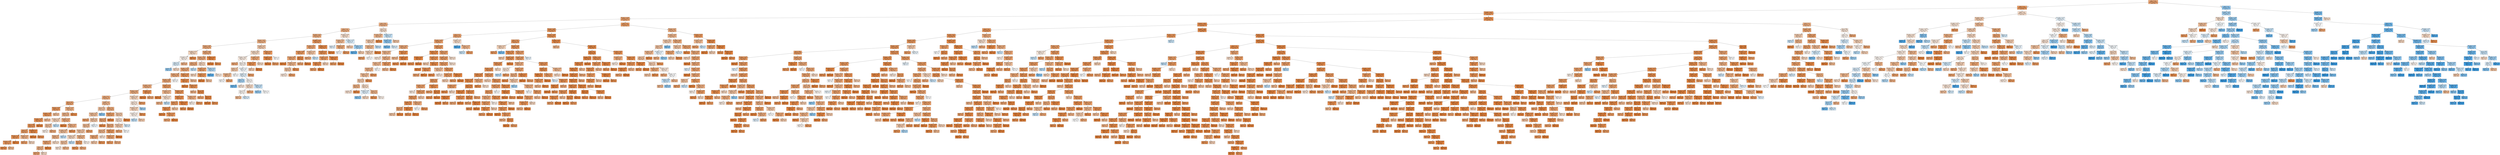 digraph Tree {
node [shape=box, style="filled", color="black"] ;
0 [label="pay_1 <= 1.5\nsamples = 25500\nvalue = [19859, 5641]\nclass = yes", fillcolor="#e58139b7"] ;
1 [label="pay_2 <= 1.5\nsamples = 22828\nvalue = [19039, 3789]\nclass = yes", fillcolor="#e58139cc"] ;
0 -> 1 [labeldistance=2.5, labelangle=45, headlabel="True"] ;
2 [label="pay_amt3 <= -0.276\nsamples = 20894\nvalue = [17918, 2976]\nclass = yes", fillcolor="#e58139d5"] ;
1 -> 2 ;
3 [label="bill_amt1 <= -0.344\nsamples = 5676\nvalue = [4456, 1220]\nclass = yes", fillcolor="#e58139b9"] ;
2 -> 3 ;
4 [label="age <= 1.423\nsamples = 2257\nvalue = [1639, 618]\nclass = yes", fillcolor="#e581399f"] ;
3 -> 4 ;
5 [label="pay_4 <= 1.0\nsamples = 2103\nvalue = [1551, 552]\nclass = yes", fillcolor="#e58139a4"] ;
4 -> 5 ;
6 [label="pay_amt4 <= -0.14\nsamples = 2008\nvalue = [1497, 511]\nclass = yes", fillcolor="#e58139a8"] ;
5 -> 6 ;
7 [label="limit_bal <= 0.921\nsamples = 1730\nvalue = [1261, 469]\nclass = yes", fillcolor="#e58139a0"] ;
6 -> 7 ;
8 [label="limit_bal <= -0.605\nsamples = 1423\nvalue = [1067, 356]\nclass = yes", fillcolor="#e58139aa"] ;
7 -> 8 ;
9 [label="pay_amt4 <= -0.316\nsamples = 77\nvalue = [46, 31]\nclass = yes", fillcolor="#e5813953"] ;
8 -> 9 ;
10 [label="grad_school <= 0.5\nsamples = 63\nvalue = [33, 30]\nclass = yes", fillcolor="#e5813917"] ;
9 -> 10 ;
11 [label="male <= 0.5\nsamples = 45\nvalue = [20, 25]\nclass = no", fillcolor="#399de533"] ;
10 -> 11 ;
12 [label="samples = 23\nvalue = [7, 16]\nclass = no", fillcolor="#399de58f"] ;
11 -> 12 ;
13 [label="samples = 22\nvalue = [13, 9]\nclass = yes", fillcolor="#e581394e"] ;
11 -> 13 ;
14 [label="samples = 18\nvalue = [13, 5]\nclass = yes", fillcolor="#e581399d"] ;
10 -> 14 ;
15 [label="samples = 14\nvalue = [13, 1]\nclass = yes", fillcolor="#e58139eb"] ;
9 -> 15 ;
16 [label="pay_amt2 <= 0.665\nsamples = 1346\nvalue = [1021, 325]\nclass = yes", fillcolor="#e58139ae"] ;
8 -> 16 ;
17 [label="bill_amt4 <= -0.356\nsamples = 1306\nvalue = [982, 324]\nclass = yes", fillcolor="#e58139ab"] ;
16 -> 17 ;
18 [label="pay_3 <= 1.0\nsamples = 1228\nvalue = [935, 293]\nclass = yes", fillcolor="#e58139af"] ;
17 -> 18 ;
19 [label="pay_amt1 <= -0.301\nsamples = 1213\nvalue = [929, 284]\nclass = yes", fillcolor="#e58139b1"] ;
18 -> 19 ;
20 [label="pay_amt4 <= -0.182\nsamples = 1103\nvalue = [834, 269]\nclass = yes", fillcolor="#e58139ad"] ;
19 -> 20 ;
21 [label="bill_amt6 <= -0.348\nsamples = 1085\nvalue = [825, 260]\nclass = yes", fillcolor="#e58139af"] ;
20 -> 21 ;
22 [label="pay_amt6 <= -0.023\nsamples = 874\nvalue = [650, 224]\nclass = yes", fillcolor="#e58139a7"] ;
21 -> 22 ;
23 [label="bill_amt2 <= -0.341\nsamples = 820\nvalue = [602, 218]\nclass = yes", fillcolor="#e58139a3"] ;
22 -> 23 ;
24 [label="pay_1 <= 0.5\nsamples = 752\nvalue = [561, 191]\nclass = yes", fillcolor="#e58139a8"] ;
23 -> 24 ;
25 [label="age <= -0.038\nsamples = 373\nvalue = [294, 79]\nclass = yes", fillcolor="#e58139ba"] ;
24 -> 25 ;
26 [label="limit_bal <= 0.789\nsamples = 192\nvalue = [162, 30]\nclass = yes", fillcolor="#e58139d0"] ;
25 -> 26 ;
27 [label="bill_amt2 <= -0.343\nsamples = 170\nvalue = [147, 23]\nclass = yes", fillcolor="#e58139d7"] ;
26 -> 27 ;
28 [label="pay_amt2 <= -0.428\nsamples = 154\nvalue = [136, 18]\nclass = yes", fillcolor="#e58139dd"] ;
27 -> 28 ;
29 [label="age <= -0.346\nsamples = 128\nvalue = [110, 18]\nclass = yes", fillcolor="#e58139d5"] ;
28 -> 29 ;
30 [label="age <= -0.5\nsamples = 81\nvalue = [66, 15]\nclass = yes", fillcolor="#e58139c5"] ;
29 -> 30 ;
31 [label="limit_bal <= 0.132\nsamples = 49\nvalue = [43, 6]\nclass = yes", fillcolor="#e58139db"] ;
30 -> 31 ;
32 [label="limit_bal <= -0.237\nsamples = 37\nvalue = [31, 6]\nclass = yes", fillcolor="#e58139ce"] ;
31 -> 32 ;
33 [label="samples = 24\nvalue = [22, 2]\nclass = yes", fillcolor="#e58139e8"] ;
32 -> 33 ;
34 [label="samples = 13\nvalue = [9, 4]\nclass = yes", fillcolor="#e581398e"] ;
32 -> 34 ;
35 [label="samples = 12\nvalue = [12, 0]\nclass = yes", fillcolor="#e58139ff"] ;
31 -> 35 ;
36 [label="limit_bal <= 0.132\nsamples = 32\nvalue = [23, 9]\nclass = yes", fillcolor="#e581399b"] ;
30 -> 36 ;
37 [label="samples = 17\nvalue = [14, 3]\nclass = yes", fillcolor="#e58139c8"] ;
36 -> 37 ;
38 [label="samples = 15\nvalue = [9, 6]\nclass = yes", fillcolor="#e5813955"] ;
36 -> 38 ;
39 [label="grad_school <= 0.5\nsamples = 47\nvalue = [44, 3]\nclass = yes", fillcolor="#e58139ee"] ;
29 -> 39 ;
40 [label="samples = 22\nvalue = [22, 0]\nclass = yes", fillcolor="#e58139ff"] ;
39 -> 40 ;
41 [label="samples = 25\nvalue = [22, 3]\nclass = yes", fillcolor="#e58139dc"] ;
39 -> 41 ;
42 [label="samples = 26\nvalue = [26, 0]\nclass = yes", fillcolor="#e58139ff"] ;
28 -> 42 ;
43 [label="samples = 16\nvalue = [11, 5]\nclass = yes", fillcolor="#e581398b"] ;
27 -> 43 ;
44 [label="samples = 22\nvalue = [15, 7]\nclass = yes", fillcolor="#e5813988"] ;
26 -> 44 ;
45 [label="bill_amt1 <= -0.347\nsamples = 181\nvalue = [132, 49]\nclass = yes", fillcolor="#e58139a0"] ;
25 -> 45 ;
46 [label="married <= 0.5\nsamples = 167\nvalue = [119, 48]\nclass = yes", fillcolor="#e5813998"] ;
45 -> 46 ;
47 [label="pay_amt2 <= -0.431\nsamples = 46\nvalue = [28, 18]\nclass = yes", fillcolor="#e581395b"] ;
46 -> 47 ;
48 [label="age <= 0.269\nsamples = 36\nvalue = [24, 12]\nclass = yes", fillcolor="#e581397f"] ;
47 -> 48 ;
49 [label="samples = 15\nvalue = [8, 7]\nclass = yes", fillcolor="#e5813920"] ;
48 -> 49 ;
50 [label="samples = 21\nvalue = [16, 5]\nclass = yes", fillcolor="#e58139af"] ;
48 -> 50 ;
51 [label="samples = 10\nvalue = [4, 6]\nclass = no", fillcolor="#399de555"] ;
47 -> 51 ;
52 [label="bill_amt6 <= -0.356\nsamples = 121\nvalue = [91, 30]\nclass = yes", fillcolor="#e58139ab"] ;
46 -> 52 ;
53 [label="samples = 10\nvalue = [10, 0]\nclass = yes", fillcolor="#e58139ff"] ;
52 -> 53 ;
54 [label="pay_amt3 <= -0.414\nsamples = 111\nvalue = [81, 30]\nclass = yes", fillcolor="#e58139a1"] ;
52 -> 54 ;
55 [label="pay_amt6 <= -0.364\nsamples = 85\nvalue = [58, 27]\nclass = yes", fillcolor="#e5813988"] ;
54 -> 55 ;
56 [label="limit_bal <= 0.5\nsamples = 75\nvalue = [54, 21]\nclass = yes", fillcolor="#e581399c"] ;
55 -> 56 ;
57 [label="high_school <= 0.5\nsamples = 51\nvalue = [40, 11]\nclass = yes", fillcolor="#e58139b9"] ;
56 -> 57 ;
58 [label="male <= 0.5\nsamples = 40\nvalue = [29, 11]\nclass = yes", fillcolor="#e581399e"] ;
57 -> 58 ;
59 [label="samples = 28\nvalue = [22, 6]\nclass = yes", fillcolor="#e58139b9"] ;
58 -> 59 ;
60 [label="samples = 12\nvalue = [7, 5]\nclass = yes", fillcolor="#e5813949"] ;
58 -> 60 ;
61 [label="samples = 11\nvalue = [11, 0]\nclass = yes", fillcolor="#e58139ff"] ;
57 -> 61 ;
62 [label="samples = 24\nvalue = [14, 10]\nclass = yes", fillcolor="#e5813949"] ;
56 -> 62 ;
63 [label="samples = 10\nvalue = [4, 6]\nclass = no", fillcolor="#399de555"] ;
55 -> 63 ;
64 [label="samples = 26\nvalue = [23, 3]\nclass = yes", fillcolor="#e58139de"] ;
54 -> 64 ;
65 [label="samples = 14\nvalue = [13, 1]\nclass = yes", fillcolor="#e58139eb"] ;
45 -> 65 ;
66 [label="married <= 0.5\nsamples = 379\nvalue = [267, 112]\nclass = yes", fillcolor="#e5813994"] ;
24 -> 66 ;
67 [label="age <= 0.731\nsamples = 192\nvalue = [125, 67]\nclass = yes", fillcolor="#e5813976"] ;
66 -> 67 ;
68 [label="bill_amt5 <= -0.374\nsamples = 181\nvalue = [122, 59]\nclass = yes", fillcolor="#e5813984"] ;
67 -> 68 ;
69 [label="samples = 23\nvalue = [19, 4]\nclass = yes", fillcolor="#e58139c9"] ;
68 -> 69 ;
70 [label="limit_bal <= 0.5\nsamples = 158\nvalue = [103, 55]\nclass = yes", fillcolor="#e5813977"] ;
68 -> 70 ;
71 [label="age <= -0.038\nsamples = 135\nvalue = [92, 43]\nclass = yes", fillcolor="#e5813988"] ;
70 -> 71 ;
72 [label="limit_bal <= -0.079\nsamples = 113\nvalue = [74, 39]\nclass = yes", fillcolor="#e5813979"] ;
71 -> 72 ;
73 [label="limit_bal <= -0.237\nsamples = 60\nvalue = [36, 24]\nclass = yes", fillcolor="#e5813955"] ;
72 -> 73 ;
74 [label="age <= -0.654\nsamples = 45\nvalue = [30, 15]\nclass = yes", fillcolor="#e581397f"] ;
73 -> 74 ;
75 [label="samples = 16\nvalue = [9, 7]\nclass = yes", fillcolor="#e5813939"] ;
74 -> 75 ;
76 [label="samples = 29\nvalue = [21, 8]\nclass = yes", fillcolor="#e581399e"] ;
74 -> 76 ;
77 [label="samples = 15\nvalue = [6, 9]\nclass = no", fillcolor="#399de555"] ;
73 -> 77 ;
78 [label="limit_bal <= 0.289\nsamples = 53\nvalue = [38, 15]\nclass = yes", fillcolor="#e581399a"] ;
72 -> 78 ;
79 [label="age <= -0.423\nsamples = 34\nvalue = [28, 6]\nclass = yes", fillcolor="#e58139c8"] ;
78 -> 79 ;
80 [label="samples = 17\nvalue = [15, 2]\nclass = yes", fillcolor="#e58139dd"] ;
79 -> 80 ;
81 [label="samples = 17\nvalue = [13, 4]\nclass = yes", fillcolor="#e58139b1"] ;
79 -> 81 ;
82 [label="samples = 19\nvalue = [10, 9]\nclass = yes", fillcolor="#e5813919"] ;
78 -> 82 ;
83 [label="samples = 22\nvalue = [18, 4]\nclass = yes", fillcolor="#e58139c6"] ;
71 -> 83 ;
84 [label="samples = 23\nvalue = [11, 12]\nclass = no", fillcolor="#399de515"] ;
70 -> 84 ;
85 [label="samples = 11\nvalue = [3, 8]\nclass = no", fillcolor="#399de59f"] ;
67 -> 85 ;
86 [label="male <= 0.5\nsamples = 187\nvalue = [142, 45]\nclass = yes", fillcolor="#e58139ae"] ;
66 -> 86 ;
87 [label="high_school <= 0.5\nsamples = 131\nvalue = [106, 25]\nclass = yes", fillcolor="#e58139c3"] ;
86 -> 87 ;
88 [label="age <= -0.192\nsamples = 118\nvalue = [93, 25]\nclass = yes", fillcolor="#e58139ba"] ;
87 -> 88 ;
89 [label="samples = 16\nvalue = [15, 1]\nclass = yes", fillcolor="#e58139ee"] ;
88 -> 89 ;
90 [label="age <= 0.423\nsamples = 102\nvalue = [78, 24]\nclass = yes", fillcolor="#e58139b1"] ;
88 -> 90 ;
91 [label="age <= 0.269\nsamples = 55\nvalue = [39, 16]\nclass = yes", fillcolor="#e5813996"] ;
90 -> 91 ;
92 [label="limit_bal <= 0.237\nsamples = 39\nvalue = [30, 9]\nclass = yes", fillcolor="#e58139b3"] ;
91 -> 92 ;
93 [label="samples = 20\nvalue = [13, 7]\nclass = yes", fillcolor="#e5813976"] ;
92 -> 93 ;
94 [label="samples = 19\nvalue = [17, 2]\nclass = yes", fillcolor="#e58139e1"] ;
92 -> 94 ;
95 [label="samples = 16\nvalue = [9, 7]\nclass = yes", fillcolor="#e5813939"] ;
91 -> 95 ;
96 [label="limit_bal <= 0.447\nsamples = 47\nvalue = [39, 8]\nclass = yes", fillcolor="#e58139cb"] ;
90 -> 96 ;
97 [label="limit_bal <= 0.079\nsamples = 37\nvalue = [29, 8]\nclass = yes", fillcolor="#e58139b9"] ;
96 -> 97 ;
98 [label="samples = 13\nvalue = [11, 2]\nclass = yes", fillcolor="#e58139d1"] ;
97 -> 98 ;
99 [label="samples = 24\nvalue = [18, 6]\nclass = yes", fillcolor="#e58139aa"] ;
97 -> 99 ;
100 [label="samples = 10\nvalue = [10, 0]\nclass = yes", fillcolor="#e58139ff"] ;
96 -> 100 ;
101 [label="samples = 13\nvalue = [13, 0]\nclass = yes", fillcolor="#e58139ff"] ;
87 -> 101 ;
102 [label="age <= 0.923\nsamples = 56\nvalue = [36, 20]\nclass = yes", fillcolor="#e5813971"] ;
86 -> 102 ;
103 [label="age <= 0.577\nsamples = 46\nvalue = [26, 20]\nclass = yes", fillcolor="#e581393b"] ;
102 -> 103 ;
104 [label="limit_bal <= 0.079\nsamples = 30\nvalue = [19, 11]\nclass = yes", fillcolor="#e581396b"] ;
103 -> 104 ;
105 [label="samples = 14\nvalue = [11, 3]\nclass = yes", fillcolor="#e58139b9"] ;
104 -> 105 ;
106 [label="samples = 16\nvalue = [8, 8]\nclass = yes", fillcolor="#e5813900"] ;
104 -> 106 ;
107 [label="samples = 16\nvalue = [7, 9]\nclass = no", fillcolor="#399de539"] ;
103 -> 107 ;
108 [label="samples = 10\nvalue = [10, 0]\nclass = yes", fillcolor="#e58139ff"] ;
102 -> 108 ;
109 [label="bill_amt2 <= -0.335\nsamples = 68\nvalue = [41, 27]\nclass = yes", fillcolor="#e5813957"] ;
23 -> 109 ;
110 [label="pay_1 <= 0.5\nsamples = 56\nvalue = [31, 25]\nclass = yes", fillcolor="#e5813931"] ;
109 -> 110 ;
111 [label="bill_amt2 <= -0.341\nsamples = 44\nvalue = [27, 17]\nclass = yes", fillcolor="#e581395e"] ;
110 -> 111 ;
112 [label="limit_bal <= -0.237\nsamples = 34\nvalue = [18, 16]\nclass = yes", fillcolor="#e581391c"] ;
111 -> 112 ;
113 [label="samples = 15\nvalue = [6, 9]\nclass = no", fillcolor="#399de555"] ;
112 -> 113 ;
114 [label="samples = 19\nvalue = [12, 7]\nclass = yes", fillcolor="#e581396a"] ;
112 -> 114 ;
115 [label="samples = 10\nvalue = [9, 1]\nclass = yes", fillcolor="#e58139e3"] ;
111 -> 115 ;
116 [label="samples = 12\nvalue = [4, 8]\nclass = no", fillcolor="#399de57f"] ;
110 -> 116 ;
117 [label="samples = 12\nvalue = [10, 2]\nclass = yes", fillcolor="#e58139cc"] ;
109 -> 117 ;
118 [label="pay_amt6 <= 0.478\nsamples = 54\nvalue = [48, 6]\nclass = yes", fillcolor="#e58139df"] ;
22 -> 118 ;
119 [label="samples = 26\nvalue = [26, 0]\nclass = yes", fillcolor="#e58139ff"] ;
118 -> 119 ;
120 [label="samples = 28\nvalue = [22, 6]\nclass = yes", fillcolor="#e58139b9"] ;
118 -> 120 ;
121 [label="limit_bal <= -0.184\nsamples = 211\nvalue = [175, 36]\nclass = yes", fillcolor="#e58139cb"] ;
21 -> 121 ;
122 [label="pay_amt5 <= -0.253\nsamples = 47\nvalue = [33, 14]\nclass = yes", fillcolor="#e5813993"] ;
121 -> 122 ;
123 [label="samples = 14\nvalue = [14, 0]\nclass = yes", fillcolor="#e58139ff"] ;
122 -> 123 ;
124 [label="pay_amt1 <= -0.504\nsamples = 33\nvalue = [19, 14]\nclass = yes", fillcolor="#e5813943"] ;
122 -> 124 ;
125 [label="samples = 18\nvalue = [13, 5]\nclass = yes", fillcolor="#e581399d"] ;
124 -> 125 ;
126 [label="samples = 15\nvalue = [6, 9]\nclass = no", fillcolor="#399de555"] ;
124 -> 126 ;
127 [label="bill_amt5 <= -0.366\nsamples = 164\nvalue = [142, 22]\nclass = yes", fillcolor="#e58139d7"] ;
121 -> 127 ;
128 [label="pay_amt3 <= -0.437\nsamples = 122\nvalue = [111, 11]\nclass = yes", fillcolor="#e58139e6"] ;
127 -> 128 ;
129 [label="limit_bal <= 0.5\nsamples = 67\nvalue = [57, 10]\nclass = yes", fillcolor="#e58139d2"] ;
128 -> 129 ;
130 [label="limit_bal <= 0.132\nsamples = 52\nvalue = [47, 5]\nclass = yes", fillcolor="#e58139e4"] ;
129 -> 130 ;
131 [label="samples = 18\nvalue = [18, 0]\nclass = yes", fillcolor="#e58139ff"] ;
130 -> 131 ;
132 [label="bill_amt3 <= -0.346\nsamples = 34\nvalue = [29, 5]\nclass = yes", fillcolor="#e58139d3"] ;
130 -> 132 ;
133 [label="samples = 23\nvalue = [18, 5]\nclass = yes", fillcolor="#e58139b8"] ;
132 -> 133 ;
134 [label="samples = 11\nvalue = [11, 0]\nclass = yes", fillcolor="#e58139ff"] ;
132 -> 134 ;
135 [label="samples = 15\nvalue = [10, 5]\nclass = yes", fillcolor="#e581397f"] ;
129 -> 135 ;
136 [label="bill_amt3 <= -0.346\nsamples = 55\nvalue = [54, 1]\nclass = yes", fillcolor="#e58139fa"] ;
128 -> 136 ;
137 [label="samples = 10\nvalue = [9, 1]\nclass = yes", fillcolor="#e58139e3"] ;
136 -> 137 ;
138 [label="samples = 45\nvalue = [45, 0]\nclass = yes", fillcolor="#e58139ff"] ;
136 -> 138 ;
139 [label="bill_amt6 <= -0.345\nsamples = 42\nvalue = [31, 11]\nclass = yes", fillcolor="#e58139a5"] ;
127 -> 139 ;
140 [label="samples = 15\nvalue = [8, 7]\nclass = yes", fillcolor="#e5813920"] ;
139 -> 140 ;
141 [label="samples = 27\nvalue = [23, 4]\nclass = yes", fillcolor="#e58139d3"] ;
139 -> 141 ;
142 [label="samples = 18\nvalue = [9, 9]\nclass = yes", fillcolor="#e5813900"] ;
20 -> 142 ;
143 [label="bill_amt1 <= -0.348\nsamples = 110\nvalue = [95, 15]\nclass = yes", fillcolor="#e58139d7"] ;
19 -> 143 ;
144 [label="limit_bal <= -0.237\nsamples = 83\nvalue = [76, 7]\nclass = yes", fillcolor="#e58139e8"] ;
143 -> 144 ;
145 [label="samples = 19\nvalue = [19, 0]\nclass = yes", fillcolor="#e58139ff"] ;
144 -> 145 ;
146 [label="limit_bal <= 0.026\nsamples = 64\nvalue = [57, 7]\nclass = yes", fillcolor="#e58139e0"] ;
144 -> 146 ;
147 [label="samples = 11\nvalue = [8, 3]\nclass = yes", fillcolor="#e581399f"] ;
146 -> 147 ;
148 [label="age <= -0.269\nsamples = 53\nvalue = [49, 4]\nclass = yes", fillcolor="#e58139ea"] ;
146 -> 148 ;
149 [label="samples = 15\nvalue = [12, 3]\nclass = yes", fillcolor="#e58139bf"] ;
148 -> 149 ;
150 [label="age <= 0.731\nsamples = 38\nvalue = [37, 1]\nclass = yes", fillcolor="#e58139f8"] ;
148 -> 150 ;
151 [label="samples = 28\nvalue = [28, 0]\nclass = yes", fillcolor="#e58139ff"] ;
150 -> 151 ;
152 [label="samples = 10\nvalue = [9, 1]\nclass = yes", fillcolor="#e58139e3"] ;
150 -> 152 ;
153 [label="samples = 27\nvalue = [19, 8]\nclass = yes", fillcolor="#e5813994"] ;
143 -> 153 ;
154 [label="samples = 15\nvalue = [6, 9]\nclass = no", fillcolor="#399de555"] ;
18 -> 154 ;
155 [label="male <= 0.5\nsamples = 78\nvalue = [47, 31]\nclass = yes", fillcolor="#e5813957"] ;
17 -> 155 ;
156 [label="pay_amt3 <= -0.432\nsamples = 41\nvalue = [33, 8]\nclass = yes", fillcolor="#e58139c1"] ;
155 -> 156 ;
157 [label="samples = 10\nvalue = [6, 4]\nclass = yes", fillcolor="#e5813955"] ;
156 -> 157 ;
158 [label="bill_amt1 <= -0.347\nsamples = 31\nvalue = [27, 4]\nclass = yes", fillcolor="#e58139d9"] ;
156 -> 158 ;
159 [label="samples = 19\nvalue = [19, 0]\nclass = yes", fillcolor="#e58139ff"] ;
158 -> 159 ;
160 [label="samples = 12\nvalue = [8, 4]\nclass = yes", fillcolor="#e581397f"] ;
158 -> 160 ;
161 [label="limit_bal <= 0.132\nsamples = 37\nvalue = [14, 23]\nclass = no", fillcolor="#399de564"] ;
155 -> 161 ;
162 [label="samples = 15\nvalue = [2, 13]\nclass = no", fillcolor="#399de5d8"] ;
161 -> 162 ;
163 [label="samples = 22\nvalue = [12, 10]\nclass = yes", fillcolor="#e581392a"] ;
161 -> 163 ;
164 [label="bill_amt4 <= -0.216\nsamples = 40\nvalue = [39, 1]\nclass = yes", fillcolor="#e58139f8"] ;
16 -> 164 ;
165 [label="samples = 30\nvalue = [30, 0]\nclass = yes", fillcolor="#e58139ff"] ;
164 -> 165 ;
166 [label="samples = 10\nvalue = [9, 1]\nclass = yes", fillcolor="#e58139e3"] ;
164 -> 166 ;
167 [label="pay_amt5 <= -0.29\nsamples = 307\nvalue = [194, 113]\nclass = yes", fillcolor="#e581396a"] ;
7 -> 167 ;
168 [label="pay_amt2 <= -0.482\nsamples = 254\nvalue = [149, 105]\nclass = yes", fillcolor="#e581394b"] ;
167 -> 168 ;
169 [label="bill_amt1 <= -0.353\nsamples = 199\nvalue = [107, 92]\nclass = yes", fillcolor="#e5813924"] ;
168 -> 169 ;
170 [label="samples = 13\nvalue = [10, 3]\nclass = yes", fillcolor="#e58139b3"] ;
169 -> 170 ;
171 [label="age <= -0.192\nsamples = 186\nvalue = [97, 89]\nclass = yes", fillcolor="#e5813915"] ;
169 -> 171 ;
172 [label="married <= 0.5\nsamples = 42\nvalue = [27, 15]\nclass = yes", fillcolor="#e5813971"] ;
171 -> 172 ;
173 [label="grad_school <= 0.5\nsamples = 30\nvalue = [21, 9]\nclass = yes", fillcolor="#e5813992"] ;
172 -> 173 ;
174 [label="samples = 10\nvalue = [5, 5]\nclass = yes", fillcolor="#e5813900"] ;
173 -> 174 ;
175 [label="samples = 20\nvalue = [16, 4]\nclass = yes", fillcolor="#e58139bf"] ;
173 -> 175 ;
176 [label="samples = 12\nvalue = [6, 6]\nclass = yes", fillcolor="#e5813900"] ;
172 -> 176 ;
177 [label="pay_amt6 <= -0.25\nsamples = 144\nvalue = [70, 74]\nclass = no", fillcolor="#399de50e"] ;
171 -> 177 ;
178 [label="married <= 0.5\nsamples = 133\nvalue = [61, 72]\nclass = no", fillcolor="#399de527"] ;
177 -> 178 ;
179 [label="male <= 0.5\nsamples = 43\nvalue = [15, 28]\nclass = no", fillcolor="#399de576"] ;
178 -> 179 ;
180 [label="samples = 25\nvalue = [5, 20]\nclass = no", fillcolor="#399de5bf"] ;
179 -> 180 ;
181 [label="samples = 18\nvalue = [10, 8]\nclass = yes", fillcolor="#e5813933"] ;
179 -> 181 ;
182 [label="male <= 0.5\nsamples = 90\nvalue = [46, 44]\nclass = yes", fillcolor="#e581390b"] ;
178 -> 182 ;
183 [label="university <= 0.5\nsamples = 51\nvalue = [30, 21]\nclass = yes", fillcolor="#e581394d"] ;
182 -> 183 ;
184 [label="age <= 0.192\nsamples = 35\nvalue = [18, 17]\nclass = yes", fillcolor="#e581390e"] ;
183 -> 184 ;
185 [label="samples = 10\nvalue = [7, 3]\nclass = yes", fillcolor="#e5813992"] ;
184 -> 185 ;
186 [label="samples = 25\nvalue = [11, 14]\nclass = no", fillcolor="#399de537"] ;
184 -> 186 ;
187 [label="samples = 16\nvalue = [12, 4]\nclass = yes", fillcolor="#e58139aa"] ;
183 -> 187 ;
188 [label="limit_bal <= 1.184\nsamples = 39\nvalue = [16, 23]\nclass = no", fillcolor="#399de54e"] ;
182 -> 188 ;
189 [label="samples = 19\nvalue = [6, 13]\nclass = no", fillcolor="#399de589"] ;
188 -> 189 ;
190 [label="samples = 20\nvalue = [10, 10]\nclass = yes", fillcolor="#e5813900"] ;
188 -> 190 ;
191 [label="samples = 11\nvalue = [9, 2]\nclass = yes", fillcolor="#e58139c6"] ;
177 -> 191 ;
192 [label="pay_amt6 <= -0.386\nsamples = 55\nvalue = [42, 13]\nclass = yes", fillcolor="#e58139b0"] ;
168 -> 192 ;
193 [label="pay_amt1 <= -0.495\nsamples = 33\nvalue = [29, 4]\nclass = yes", fillcolor="#e58139dc"] ;
192 -> 193 ;
194 [label="samples = 11\nvalue = [7, 4]\nclass = yes", fillcolor="#e581396d"] ;
193 -> 194 ;
195 [label="samples = 22\nvalue = [22, 0]\nclass = yes", fillcolor="#e58139ff"] ;
193 -> 195 ;
196 [label="samples = 22\nvalue = [13, 9]\nclass = yes", fillcolor="#e581394e"] ;
192 -> 196 ;
197 [label="pay_amt4 <= -0.278\nsamples = 53\nvalue = [45, 8]\nclass = yes", fillcolor="#e58139d2"] ;
167 -> 197 ;
198 [label="bill_amt2 <= -0.343\nsamples = 43\nvalue = [40, 3]\nclass = yes", fillcolor="#e58139ec"] ;
197 -> 198 ;
199 [label="samples = 24\nvalue = [24, 0]\nclass = yes", fillcolor="#e58139ff"] ;
198 -> 199 ;
200 [label="samples = 19\nvalue = [16, 3]\nclass = yes", fillcolor="#e58139cf"] ;
198 -> 200 ;
201 [label="samples = 10\nvalue = [5, 5]\nclass = yes", fillcolor="#e5813900"] ;
197 -> 201 ;
202 [label="pay_amt6 <= -0.217\nsamples = 278\nvalue = [236, 42]\nclass = yes", fillcolor="#e58139d2"] ;
6 -> 202 ;
203 [label="pay_amt5 <= -0.133\nsamples = 147\nvalue = [115, 32]\nclass = yes", fillcolor="#e58139b8"] ;
202 -> 203 ;
204 [label="pay_amt6 <= -0.386\nsamples = 106\nvalue = [88, 18]\nclass = yes", fillcolor="#e58139cb"] ;
203 -> 204 ;
205 [label="bill_amt5 <= -0.349\nsamples = 69\nvalue = [53, 16]\nclass = yes", fillcolor="#e58139b2"] ;
204 -> 205 ;
206 [label="samples = 14\nvalue = [14, 0]\nclass = yes", fillcolor="#e58139ff"] ;
205 -> 206 ;
207 [label="pay_amt3 <= -0.403\nsamples = 55\nvalue = [39, 16]\nclass = yes", fillcolor="#e5813996"] ;
205 -> 207 ;
208 [label="age <= 0.192\nsamples = 44\nvalue = [29, 15]\nclass = yes", fillcolor="#e581397b"] ;
207 -> 208 ;
209 [label="samples = 27\nvalue = [15, 12]\nclass = yes", fillcolor="#e5813933"] ;
208 -> 209 ;
210 [label="samples = 17\nvalue = [14, 3]\nclass = yes", fillcolor="#e58139c8"] ;
208 -> 210 ;
211 [label="samples = 11\nvalue = [10, 1]\nclass = yes", fillcolor="#e58139e6"] ;
207 -> 211 ;
212 [label="age <= -0.5\nsamples = 37\nvalue = [35, 2]\nclass = yes", fillcolor="#e58139f0"] ;
204 -> 212 ;
213 [label="samples = 10\nvalue = [8, 2]\nclass = yes", fillcolor="#e58139bf"] ;
212 -> 213 ;
214 [label="samples = 27\nvalue = [27, 0]\nclass = yes", fillcolor="#e58139ff"] ;
212 -> 214 ;
215 [label="pay_amt3 <= -0.426\nsamples = 41\nvalue = [27, 14]\nclass = yes", fillcolor="#e581397b"] ;
203 -> 215 ;
216 [label="samples = 29\nvalue = [22, 7]\nclass = yes", fillcolor="#e58139ae"] ;
215 -> 216 ;
217 [label="samples = 12\nvalue = [5, 7]\nclass = no", fillcolor="#399de549"] ;
215 -> 217 ;
218 [label="pay_amt3 <= -0.437\nsamples = 131\nvalue = [121, 10]\nclass = yes", fillcolor="#e58139ea"] ;
202 -> 218 ;
219 [label="grad_school <= 0.5\nsamples = 88\nvalue = [78, 10]\nclass = yes", fillcolor="#e58139de"] ;
218 -> 219 ;
220 [label="pay_amt1 <= -0.393\nsamples = 47\nvalue = [39, 8]\nclass = yes", fillcolor="#e58139cb"] ;
219 -> 220 ;
221 [label="pay_amt6 <= 0.348\nsamples = 34\nvalue = [31, 3]\nclass = yes", fillcolor="#e58139e6"] ;
220 -> 221 ;
222 [label="samples = 17\nvalue = [14, 3]\nclass = yes", fillcolor="#e58139c8"] ;
221 -> 222 ;
223 [label="samples = 17\nvalue = [17, 0]\nclass = yes", fillcolor="#e58139ff"] ;
221 -> 223 ;
224 [label="samples = 13\nvalue = [8, 5]\nclass = yes", fillcolor="#e5813960"] ;
220 -> 224 ;
225 [label="bill_amt5 <= -0.338\nsamples = 41\nvalue = [39, 2]\nclass = yes", fillcolor="#e58139f2"] ;
219 -> 225 ;
226 [label="samples = 12\nvalue = [10, 2]\nclass = yes", fillcolor="#e58139cc"] ;
225 -> 226 ;
227 [label="samples = 29\nvalue = [29, 0]\nclass = yes", fillcolor="#e58139ff"] ;
225 -> 227 ;
228 [label="samples = 43\nvalue = [43, 0]\nclass = yes", fillcolor="#e58139ff"] ;
218 -> 228 ;
229 [label="bill_amt4 <= -0.358\nsamples = 95\nvalue = [54, 41]\nclass = yes", fillcolor="#e581393d"] ;
5 -> 229 ;
230 [label="bill_amt3 <= -0.346\nsamples = 48\nvalue = [33, 15]\nclass = yes", fillcolor="#e581398b"] ;
229 -> 230 ;
231 [label="samples = 11\nvalue = [5, 6]\nclass = no", fillcolor="#399de52a"] ;
230 -> 231 ;
232 [label="limit_bal <= -0.368\nsamples = 37\nvalue = [28, 9]\nclass = yes", fillcolor="#e58139ad"] ;
230 -> 232 ;
233 [label="samples = 10\nvalue = [5, 5]\nclass = yes", fillcolor="#e5813900"] ;
232 -> 233 ;
234 [label="samples = 27\nvalue = [23, 4]\nclass = yes", fillcolor="#e58139d3"] ;
232 -> 234 ;
235 [label="pay_amt6 <= -0.299\nsamples = 47\nvalue = [21, 26]\nclass = no", fillcolor="#399de531"] ;
229 -> 235 ;
236 [label="samples = 17\nvalue = [11, 6]\nclass = yes", fillcolor="#e5813974"] ;
235 -> 236 ;
237 [label="pay_amt5 <= -0.172\nsamples = 30\nvalue = [10, 20]\nclass = no", fillcolor="#399de57f"] ;
235 -> 237 ;
238 [label="samples = 19\nvalue = [3, 16]\nclass = no", fillcolor="#399de5cf"] ;
237 -> 238 ;
239 [label="samples = 11\nvalue = [7, 4]\nclass = yes", fillcolor="#e581396d"] ;
237 -> 239 ;
240 [label="pay_1 <= 0.5\nsamples = 154\nvalue = [88, 66]\nclass = yes", fillcolor="#e5813940"] ;
4 -> 240 ;
241 [label="pay_amt6 <= -0.263\nsamples = 84\nvalue = [59, 25]\nclass = yes", fillcolor="#e5813993"] ;
240 -> 241 ;
242 [label="pay_amt5 <= -0.289\nsamples = 65\nvalue = [41, 24]\nclass = yes", fillcolor="#e581396a"] ;
241 -> 242 ;
243 [label="pay_amt1 <= -0.426\nsamples = 50\nvalue = [35, 15]\nclass = yes", fillcolor="#e5813992"] ;
242 -> 243 ;
244 [label="limit_bal <= 0.184\nsamples = 38\nvalue = [23, 15]\nclass = yes", fillcolor="#e5813959"] ;
243 -> 244 ;
245 [label="samples = 12\nvalue = [10, 2]\nclass = yes", fillcolor="#e58139cc"] ;
244 -> 245 ;
246 [label="samples = 26\nvalue = [13, 13]\nclass = yes", fillcolor="#e5813900"] ;
244 -> 246 ;
247 [label="samples = 12\nvalue = [12, 0]\nclass = yes", fillcolor="#e58139ff"] ;
243 -> 247 ;
248 [label="samples = 15\nvalue = [6, 9]\nclass = no", fillcolor="#399de555"] ;
242 -> 248 ;
249 [label="samples = 19\nvalue = [18, 1]\nclass = yes", fillcolor="#e58139f1"] ;
241 -> 249 ;
250 [label="bill_amt5 <= -0.374\nsamples = 70\nvalue = [29, 41]\nclass = no", fillcolor="#399de54b"] ;
240 -> 250 ;
251 [label="limit_bal <= 0.553\nsamples = 47\nvalue = [14, 33]\nclass = no", fillcolor="#399de593"] ;
250 -> 251 ;
252 [label="samples = 29\nvalue = [6, 23]\nclass = no", fillcolor="#399de5bc"] ;
251 -> 252 ;
253 [label="samples = 18\nvalue = [8, 10]\nclass = no", fillcolor="#399de533"] ;
251 -> 253 ;
254 [label="samples = 23\nvalue = [15, 8]\nclass = yes", fillcolor="#e5813977"] ;
250 -> 254 ;
255 [label="pay_4 <= 1.0\nsamples = 3419\nvalue = [2817, 602]\nclass = yes", fillcolor="#e58139c9"] ;
3 -> 255 ;
256 [label="limit_bal <= -0.395\nsamples = 2806\nvalue = [2366, 440]\nclass = yes", fillcolor="#e58139d0"] ;
255 -> 256 ;
257 [label="pay_3 <= 1.0\nsamples = 914\nvalue = [721, 193]\nclass = yes", fillcolor="#e58139bb"] ;
256 -> 257 ;
258 [label="bill_amt5 <= -0.366\nsamples = 862\nvalue = [691, 171]\nclass = yes", fillcolor="#e58139c0"] ;
257 -> 258 ;
259 [label="pay_amt1 <= -0.023\nsamples = 330\nvalue = [248, 82]\nclass = yes", fillcolor="#e58139ab"] ;
258 -> 259 ;
260 [label="bill_amt1 <= -0.335\nsamples = 250\nvalue = [176, 74]\nclass = yes", fillcolor="#e5813994"] ;
259 -> 260 ;
261 [label="samples = 29\nvalue = [16, 13]\nclass = yes", fillcolor="#e5813930"] ;
260 -> 261 ;
262 [label="pay_amt6 <= -0.34\nsamples = 221\nvalue = [160, 61]\nclass = yes", fillcolor="#e581399e"] ;
260 -> 262 ;
263 [label="pay_amt2 <= 0.011\nsamples = 173\nvalue = [120, 53]\nclass = yes", fillcolor="#e581398e"] ;
262 -> 263 ;
264 [label="grad_school <= 0.5\nsamples = 159\nvalue = [113, 46]\nclass = yes", fillcolor="#e5813997"] ;
263 -> 264 ;
265 [label="bill_amt4 <= -0.358\nsamples = 131\nvalue = [89, 42]\nclass = yes", fillcolor="#e5813987"] ;
264 -> 265 ;
266 [label="age <= -0.423\nsamples = 110\nvalue = [70, 40]\nclass = yes", fillcolor="#e581396d"] ;
265 -> 266 ;
267 [label="age <= -0.731\nsamples = 40\nvalue = [29, 11]\nclass = yes", fillcolor="#e581399e"] ;
266 -> 267 ;
268 [label="samples = 23\nvalue = [13, 10]\nclass = yes", fillcolor="#e581393b"] ;
267 -> 268 ;
269 [label="samples = 17\nvalue = [16, 1]\nclass = yes", fillcolor="#e58139ef"] ;
267 -> 269 ;
270 [label="age <= 0.577\nsamples = 70\nvalue = [41, 29]\nclass = yes", fillcolor="#e581394b"] ;
266 -> 270 ;
271 [label="bill_amt2 <= -0.283\nsamples = 35\nvalue = [16, 19]\nclass = no", fillcolor="#399de528"] ;
270 -> 271 ;
272 [label="samples = 15\nvalue = [4, 11]\nclass = no", fillcolor="#399de5a2"] ;
271 -> 272 ;
273 [label="samples = 20\nvalue = [12, 8]\nclass = yes", fillcolor="#e5813955"] ;
271 -> 273 ;
274 [label="age <= 1.115\nsamples = 35\nvalue = [25, 10]\nclass = yes", fillcolor="#e5813999"] ;
270 -> 274 ;
275 [label="samples = 18\nvalue = [16, 2]\nclass = yes", fillcolor="#e58139df"] ;
274 -> 275 ;
276 [label="samples = 17\nvalue = [9, 8]\nclass = yes", fillcolor="#e581391c"] ;
274 -> 276 ;
277 [label="samples = 21\nvalue = [19, 2]\nclass = yes", fillcolor="#e58139e4"] ;
265 -> 277 ;
278 [label="samples = 28\nvalue = [24, 4]\nclass = yes", fillcolor="#e58139d4"] ;
264 -> 278 ;
279 [label="samples = 14\nvalue = [7, 7]\nclass = yes", fillcolor="#e5813900"] ;
263 -> 279 ;
280 [label="bill_amt6 <= -0.355\nsamples = 48\nvalue = [40, 8]\nclass = yes", fillcolor="#e58139cc"] ;
262 -> 280 ;
281 [label="samples = 25\nvalue = [18, 7]\nclass = yes", fillcolor="#e581399c"] ;
280 -> 281 ;
282 [label="samples = 23\nvalue = [22, 1]\nclass = yes", fillcolor="#e58139f3"] ;
280 -> 282 ;
283 [label="bill_amt1 <= -0.243\nsamples = 80\nvalue = [72, 8]\nclass = yes", fillcolor="#e58139e3"] ;
259 -> 283 ;
284 [label="samples = 20\nvalue = [14, 6]\nclass = yes", fillcolor="#e5813992"] ;
283 -> 284 ;
285 [label="pay_amt2 <= -0.398\nsamples = 60\nvalue = [58, 2]\nclass = yes", fillcolor="#e58139f6"] ;
283 -> 285 ;
286 [label="samples = 24\nvalue = [22, 2]\nclass = yes", fillcolor="#e58139e8"] ;
285 -> 286 ;
287 [label="samples = 36\nvalue = [36, 0]\nclass = yes", fillcolor="#e58139ff"] ;
285 -> 287 ;
288 [label="pay_amt3 <= -0.391\nsamples = 532\nvalue = [443, 89]\nclass = yes", fillcolor="#e58139cc"] ;
258 -> 288 ;
289 [label="bill_amt4 <= -0.344\nsamples = 149\nvalue = [137, 12]\nclass = yes", fillcolor="#e58139e9"] ;
288 -> 289 ;
290 [label="pay_amt2 <= -0.458\nsamples = 64\nvalue = [62, 2]\nclass = yes", fillcolor="#e58139f7"] ;
289 -> 290 ;
291 [label="samples = 22\nvalue = [20, 2]\nclass = yes", fillcolor="#e58139e6"] ;
290 -> 291 ;
292 [label="samples = 42\nvalue = [42, 0]\nclass = yes", fillcolor="#e58139ff"] ;
290 -> 292 ;
293 [label="bill_amt3 <= -0.243\nsamples = 85\nvalue = [75, 10]\nclass = yes", fillcolor="#e58139dd"] ;
289 -> 293 ;
294 [label="samples = 14\nvalue = [9, 5]\nclass = yes", fillcolor="#e5813971"] ;
293 -> 294 ;
295 [label="pay_amt1 <= -0.18\nsamples = 71\nvalue = [66, 5]\nclass = yes", fillcolor="#e58139ec"] ;
293 -> 295 ;
296 [label="samples = 30\nvalue = [30, 0]\nclass = yes", fillcolor="#e58139ff"] ;
295 -> 296 ;
297 [label="pay_amt1 <= 0.059\nsamples = 41\nvalue = [36, 5]\nclass = yes", fillcolor="#e58139dc"] ;
295 -> 297 ;
298 [label="samples = 24\nvalue = [19, 5]\nclass = yes", fillcolor="#e58139bc"] ;
297 -> 298 ;
299 [label="samples = 17\nvalue = [17, 0]\nclass = yes", fillcolor="#e58139ff"] ;
297 -> 299 ;
300 [label="limit_bal <= -0.447\nsamples = 383\nvalue = [306, 77]\nclass = yes", fillcolor="#e58139bf"] ;
288 -> 300 ;
301 [label="pay_amt5 <= 0.463\nsamples = 362\nvalue = [294, 68]\nclass = yes", fillcolor="#e58139c4"] ;
300 -> 301 ;
302 [label="bill_amt1 <= -0.274\nsamples = 341\nvalue = [282, 59]\nclass = yes", fillcolor="#e58139ca"] ;
301 -> 302 ;
303 [label="pay_amt1 <= -0.258\nsamples = 38\nvalue = [26, 12]\nclass = yes", fillcolor="#e5813989"] ;
302 -> 303 ;
304 [label="samples = 13\nvalue = [12, 1]\nclass = yes", fillcolor="#e58139ea"] ;
303 -> 304 ;
305 [label="samples = 25\nvalue = [14, 11]\nclass = yes", fillcolor="#e5813937"] ;
303 -> 305 ;
306 [label="pay_amt6 <= -0.128\nsamples = 303\nvalue = [256, 47]\nclass = yes", fillcolor="#e58139d0"] ;
302 -> 306 ;
307 [label="bill_amt6 <= 0.045\nsamples = 252\nvalue = [207, 45]\nclass = yes", fillcolor="#e58139c8"] ;
306 -> 307 ;
308 [label="married <= 0.5\nsamples = 233\nvalue = [195, 38]\nclass = yes", fillcolor="#e58139cd"] ;
307 -> 308 ;
309 [label="pay_amt1 <= -0.235\nsamples = 156\nvalue = [125, 31]\nclass = yes", fillcolor="#e58139c0"] ;
308 -> 309 ;
310 [label="samples = 11\nvalue = [6, 5]\nclass = yes", fillcolor="#e581392a"] ;
309 -> 310 ;
311 [label="pay_amt1 <= 0.048\nsamples = 145\nvalue = [119, 26]\nclass = yes", fillcolor="#e58139c7"] ;
309 -> 311 ;
312 [label="bill_amt6 <= -0.09\nsamples = 125\nvalue = [106, 19]\nclass = yes", fillcolor="#e58139d1"] ;
311 -> 312 ;
313 [label="bill_amt6 <= -0.2\nsamples = 88\nvalue = [78, 10]\nclass = yes", fillcolor="#e58139de"] ;
312 -> 313 ;
314 [label="age <= -0.385\nsamples = 34\nvalue = [26, 8]\nclass = yes", fillcolor="#e58139b1"] ;
313 -> 314 ;
315 [label="samples = 23\nvalue = [15, 8]\nclass = yes", fillcolor="#e5813977"] ;
314 -> 315 ;
316 [label="samples = 11\nvalue = [11, 0]\nclass = yes", fillcolor="#e58139ff"] ;
314 -> 316 ;
317 [label="pay_amt5 <= -0.304\nsamples = 54\nvalue = [52, 2]\nclass = yes", fillcolor="#e58139f5"] ;
313 -> 317 ;
318 [label="samples = 17\nvalue = [15, 2]\nclass = yes", fillcolor="#e58139dd"] ;
317 -> 318 ;
319 [label="samples = 37\nvalue = [37, 0]\nclass = yes", fillcolor="#e58139ff"] ;
317 -> 319 ;
320 [label="bill_amt5 <= -0.032\nsamples = 37\nvalue = [28, 9]\nclass = yes", fillcolor="#e58139ad"] ;
312 -> 320 ;
321 [label="samples = 12\nvalue = [6, 6]\nclass = yes", fillcolor="#e5813900"] ;
320 -> 321 ;
322 [label="samples = 25\nvalue = [22, 3]\nclass = yes", fillcolor="#e58139dc"] ;
320 -> 322 ;
323 [label="samples = 20\nvalue = [13, 7]\nclass = yes", fillcolor="#e5813976"] ;
311 -> 323 ;
324 [label="pay_amt2 <= -0.191\nsamples = 77\nvalue = [70, 7]\nclass = yes", fillcolor="#e58139e6"] ;
308 -> 324 ;
325 [label="samples = 27\nvalue = [22, 5]\nclass = yes", fillcolor="#e58139c5"] ;
324 -> 325 ;
326 [label="age <= 0.346\nsamples = 50\nvalue = [48, 2]\nclass = yes", fillcolor="#e58139f4"] ;
324 -> 326 ;
327 [label="samples = 20\nvalue = [18, 2]\nclass = yes", fillcolor="#e58139e3"] ;
326 -> 327 ;
328 [label="samples = 30\nvalue = [30, 0]\nclass = yes", fillcolor="#e58139ff"] ;
326 -> 328 ;
329 [label="samples = 19\nvalue = [12, 7]\nclass = yes", fillcolor="#e581396a"] ;
307 -> 329 ;
330 [label="pay_amt3 <= -0.357\nsamples = 51\nvalue = [49, 2]\nclass = yes", fillcolor="#e58139f5"] ;
306 -> 330 ;
331 [label="samples = 12\nvalue = [10, 2]\nclass = yes", fillcolor="#e58139cc"] ;
330 -> 331 ;
332 [label="samples = 39\nvalue = [39, 0]\nclass = yes", fillcolor="#e58139ff"] ;
330 -> 332 ;
333 [label="samples = 21\nvalue = [12, 9]\nclass = yes", fillcolor="#e5813940"] ;
301 -> 333 ;
334 [label="samples = 21\nvalue = [12, 9]\nclass = yes", fillcolor="#e5813940"] ;
300 -> 334 ;
335 [label="bill_amt5 <= -0.36\nsamples = 52\nvalue = [30, 22]\nclass = yes", fillcolor="#e5813944"] ;
257 -> 335 ;
336 [label="samples = 11\nvalue = [1, 10]\nclass = no", fillcolor="#399de5e6"] ;
335 -> 336 ;
337 [label="bill_amt1 <= -0.234\nsamples = 41\nvalue = [29, 12]\nclass = yes", fillcolor="#e5813995"] ;
335 -> 337 ;
338 [label="samples = 12\nvalue = [5, 7]\nclass = no", fillcolor="#399de549"] ;
337 -> 338 ;
339 [label="samples = 29\nvalue = [24, 5]\nclass = yes", fillcolor="#e58139ca"] ;
337 -> 339 ;
340 [label="bill_amt1 <= -0.196\nsamples = 1892\nvalue = [1645, 247]\nclass = yes", fillcolor="#e58139d9"] ;
256 -> 340 ;
341 [label="age <= -0.731\nsamples = 1125\nvalue = [942, 183]\nclass = yes", fillcolor="#e58139cd"] ;
340 -> 341 ;
342 [label="pay_amt3 <= -0.424\nsamples = 33\nvalue = [20, 13]\nclass = yes", fillcolor="#e5813959"] ;
341 -> 342 ;
343 [label="samples = 20\nvalue = [17, 3]\nclass = yes", fillcolor="#e58139d2"] ;
342 -> 343 ;
344 [label="samples = 13\nvalue = [3, 10]\nclass = no", fillcolor="#399de5b3"] ;
342 -> 344 ;
345 [label="bill_amt4 <= -0.36\nsamples = 1092\nvalue = [922, 170]\nclass = yes", fillcolor="#e58139d0"] ;
341 -> 345 ;
346 [label="bill_amt2 <= -0.351\nsamples = 709\nvalue = [615, 94]\nclass = yes", fillcolor="#e58139d8"] ;
345 -> 346 ;
347 [label="samples = 14\nvalue = [9, 5]\nclass = yes", fillcolor="#e5813971"] ;
346 -> 347 ;
348 [label="bill_amt4 <= -0.362\nsamples = 695\nvalue = [606, 89]\nclass = yes", fillcolor="#e58139da"] ;
346 -> 348 ;
349 [label="bill_amt4 <= -0.364\nsamples = 658\nvalue = [569, 89]\nclass = yes", fillcolor="#e58139d7"] ;
348 -> 349 ;
350 [label="bill_amt1 <= -0.313\nsamples = 646\nvalue = [562, 84]\nclass = yes", fillcolor="#e58139d9"] ;
349 -> 350 ;
351 [label="bill_amt5 <= -0.326\nsamples = 306\nvalue = [276, 30]\nclass = yes", fillcolor="#e58139e3"] ;
350 -> 351 ;
352 [label="limit_bal <= -0.184\nsamples = 264\nvalue = [244, 20]\nclass = yes", fillcolor="#e58139ea"] ;
351 -> 352 ;
353 [label="pay_amt6 <= -0.328\nsamples = 35\nvalue = [29, 6]\nclass = yes", fillcolor="#e58139ca"] ;
352 -> 353 ;
354 [label="samples = 25\nvalue = [23, 2]\nclass = yes", fillcolor="#e58139e9"] ;
353 -> 354 ;
355 [label="samples = 10\nvalue = [6, 4]\nclass = yes", fillcolor="#e5813955"] ;
353 -> 355 ;
356 [label="age <= 0.269\nsamples = 229\nvalue = [215, 14]\nclass = yes", fillcolor="#e58139ee"] ;
352 -> 356 ;
357 [label="pay_amt1 <= -0.001\nsamples = 133\nvalue = [128, 5]\nclass = yes", fillcolor="#e58139f5"] ;
356 -> 357 ;
358 [label="pay_amt2 <= 0.376\nsamples = 98\nvalue = [97, 1]\nclass = yes", fillcolor="#e58139fc"] ;
357 -> 358 ;
359 [label="samples = 88\nvalue = [88, 0]\nclass = yes", fillcolor="#e58139ff"] ;
358 -> 359 ;
360 [label="samples = 10\nvalue = [9, 1]\nclass = yes", fillcolor="#e58139e3"] ;
358 -> 360 ;
361 [label="bill_amt3 <= -0.344\nsamples = 35\nvalue = [31, 4]\nclass = yes", fillcolor="#e58139de"] ;
357 -> 361 ;
362 [label="samples = 18\nvalue = [14, 4]\nclass = yes", fillcolor="#e58139b6"] ;
361 -> 362 ;
363 [label="samples = 17\nvalue = [17, 0]\nclass = yes", fillcolor="#e58139ff"] ;
361 -> 363 ;
364 [label="pay_amt2 <= -0.36\nsamples = 96\nvalue = [87, 9]\nclass = yes", fillcolor="#e58139e5"] ;
356 -> 364 ;
365 [label="married <= 0.5\nsamples = 69\nvalue = [65, 4]\nclass = yes", fillcolor="#e58139ef"] ;
364 -> 365 ;
366 [label="samples = 17\nvalue = [14, 3]\nclass = yes", fillcolor="#e58139c8"] ;
365 -> 366 ;
367 [label="limit_bal <= 0.184\nsamples = 52\nvalue = [51, 1]\nclass = yes", fillcolor="#e58139fa"] ;
365 -> 367 ;
368 [label="samples = 10\nvalue = [9, 1]\nclass = yes", fillcolor="#e58139e3"] ;
367 -> 368 ;
369 [label="samples = 42\nvalue = [42, 0]\nclass = yes", fillcolor="#e58139ff"] ;
367 -> 369 ;
370 [label="samples = 27\nvalue = [22, 5]\nclass = yes", fillcolor="#e58139c5"] ;
364 -> 370 ;
371 [label="bill_amt3 <= -0.337\nsamples = 42\nvalue = [32, 10]\nclass = yes", fillcolor="#e58139af"] ;
351 -> 371 ;
372 [label="samples = 23\nvalue = [21, 2]\nclass = yes", fillcolor="#e58139e7"] ;
371 -> 372 ;
373 [label="samples = 19\nvalue = [11, 8]\nclass = yes", fillcolor="#e5813946"] ;
371 -> 373 ;
374 [label="bill_amt1 <= -0.309\nsamples = 340\nvalue = [286, 54]\nclass = yes", fillcolor="#e58139cf"] ;
350 -> 374 ;
375 [label="samples = 29\nvalue = [18, 11]\nclass = yes", fillcolor="#e5813963"] ;
374 -> 375 ;
376 [label="bill_amt3 <= -0.341\nsamples = 311\nvalue = [268, 43]\nclass = yes", fillcolor="#e58139d6"] ;
374 -> 376 ;
377 [label="pay_amt2 <= -0.445\nsamples = 185\nvalue = [152, 33]\nclass = yes", fillcolor="#e58139c8"] ;
376 -> 377 ;
378 [label="age <= 0.038\nsamples = 175\nvalue = [147, 28]\nclass = yes", fillcolor="#e58139ce"] ;
377 -> 378 ;
379 [label="pay_amt6 <= -0.312\nsamples = 66\nvalue = [50, 16]\nclass = yes", fillcolor="#e58139ad"] ;
378 -> 379 ;
380 [label="bill_amt1 <= -0.253\nsamples = 49\nvalue = [41, 8]\nclass = yes", fillcolor="#e58139cd"] ;
379 -> 380 ;
381 [label="bill_amt2 <= -0.346\nsamples = 35\nvalue = [32, 3]\nclass = yes", fillcolor="#e58139e7"] ;
380 -> 381 ;
382 [label="samples = 21\nvalue = [18, 3]\nclass = yes", fillcolor="#e58139d4"] ;
381 -> 382 ;
383 [label="samples = 14\nvalue = [14, 0]\nclass = yes", fillcolor="#e58139ff"] ;
381 -> 383 ;
384 [label="samples = 14\nvalue = [9, 5]\nclass = yes", fillcolor="#e5813971"] ;
380 -> 384 ;
385 [label="samples = 17\nvalue = [9, 8]\nclass = yes", fillcolor="#e581391c"] ;
379 -> 385 ;
386 [label="pay_amt4 <= 0.426\nsamples = 109\nvalue = [97, 12]\nclass = yes", fillcolor="#e58139df"] ;
378 -> 386 ;
387 [label="pay_amt6 <= -0.367\nsamples = 99\nvalue = [90, 9]\nclass = yes", fillcolor="#e58139e6"] ;
386 -> 387 ;
388 [label="bill_amt1 <= -0.298\nsamples = 76\nvalue = [67, 9]\nclass = yes", fillcolor="#e58139dd"] ;
387 -> 388 ;
389 [label="samples = 15\nvalue = [15, 0]\nclass = yes", fillcolor="#e58139ff"] ;
388 -> 389 ;
390 [label="bill_amt1 <= -0.267\nsamples = 61\nvalue = [52, 9]\nclass = yes", fillcolor="#e58139d3"] ;
388 -> 390 ;
391 [label="samples = 24\nvalue = [18, 6]\nclass = yes", fillcolor="#e58139aa"] ;
390 -> 391 ;
392 [label="age <= 0.577\nsamples = 37\nvalue = [34, 3]\nclass = yes", fillcolor="#e58139e9"] ;
390 -> 392 ;
393 [label="samples = 18\nvalue = [18, 0]\nclass = yes", fillcolor="#e58139ff"] ;
392 -> 393 ;
394 [label="samples = 19\nvalue = [16, 3]\nclass = yes", fillcolor="#e58139cf"] ;
392 -> 394 ;
395 [label="samples = 23\nvalue = [23, 0]\nclass = yes", fillcolor="#e58139ff"] ;
387 -> 395 ;
396 [label="samples = 10\nvalue = [7, 3]\nclass = yes", fillcolor="#e5813992"] ;
386 -> 396 ;
397 [label="samples = 10\nvalue = [5, 5]\nclass = yes", fillcolor="#e5813900"] ;
377 -> 397 ;
398 [label="bill_amt1 <= -0.268\nsamples = 126\nvalue = [116, 10]\nclass = yes", fillcolor="#e58139e9"] ;
376 -> 398 ;
399 [label="limit_bal <= 1.079\nsamples = 67\nvalue = [65, 2]\nclass = yes", fillcolor="#e58139f7"] ;
398 -> 399 ;
400 [label="samples = 48\nvalue = [48, 0]\nclass = yes", fillcolor="#e58139ff"] ;
399 -> 400 ;
401 [label="samples = 19\nvalue = [17, 2]\nclass = yes", fillcolor="#e58139e1"] ;
399 -> 401 ;
402 [label="bill_amt4 <= -0.365\nsamples = 59\nvalue = [51, 8]\nclass = yes", fillcolor="#e58139d7"] ;
398 -> 402 ;
403 [label="samples = 16\nvalue = [16, 0]\nclass = yes", fillcolor="#e58139ff"] ;
402 -> 403 ;
404 [label="bill_amt3 <= -0.215\nsamples = 43\nvalue = [35, 8]\nclass = yes", fillcolor="#e58139c5"] ;
402 -> 404 ;
405 [label="pay_amt6 <= -0.198\nsamples = 33\nvalue = [29, 4]\nclass = yes", fillcolor="#e58139dc"] ;
404 -> 405 ;
406 [label="samples = 16\nvalue = [12, 4]\nclass = yes", fillcolor="#e58139aa"] ;
405 -> 406 ;
407 [label="samples = 17\nvalue = [17, 0]\nclass = yes", fillcolor="#e58139ff"] ;
405 -> 407 ;
408 [label="samples = 10\nvalue = [6, 4]\nclass = yes", fillcolor="#e5813955"] ;
404 -> 408 ;
409 [label="samples = 12\nvalue = [7, 5]\nclass = yes", fillcolor="#e5813949"] ;
349 -> 409 ;
410 [label="samples = 37\nvalue = [37, 0]\nclass = yes", fillcolor="#e58139ff"] ;
348 -> 410 ;
411 [label="pay_amt1 <= 3.693\nsamples = 383\nvalue = [307, 76]\nclass = yes", fillcolor="#e58139c0"] ;
345 -> 411 ;
412 [label="bill_amt5 <= -0.362\nsamples = 368\nvalue = [300, 68]\nclass = yes", fillcolor="#e58139c5"] ;
411 -> 412 ;
413 [label="pay_amt3 <= -0.435\nsamples = 149\nvalue = [110, 39]\nclass = yes", fillcolor="#e58139a5"] ;
412 -> 413 ;
414 [label="age <= 0.346\nsamples = 36\nvalue = [20, 16]\nclass = yes", fillcolor="#e5813933"] ;
413 -> 414 ;
415 [label="samples = 23\nvalue = [9, 14]\nclass = no", fillcolor="#399de55b"] ;
414 -> 415 ;
416 [label="samples = 13\nvalue = [11, 2]\nclass = yes", fillcolor="#e58139d1"] ;
414 -> 416 ;
417 [label="bill_amt2 <= -0.308\nsamples = 113\nvalue = [90, 23]\nclass = yes", fillcolor="#e58139be"] ;
413 -> 417 ;
418 [label="age <= -0.269\nsamples = 81\nvalue = [60, 21]\nclass = yes", fillcolor="#e58139a6"] ;
417 -> 418 ;
419 [label="samples = 27\nvalue = [25, 2]\nclass = yes", fillcolor="#e58139eb"] ;
418 -> 419 ;
420 [label="bill_amt3 <= -0.344\nsamples = 54\nvalue = [35, 19]\nclass = yes", fillcolor="#e5813975"] ;
418 -> 420 ;
421 [label="samples = 12\nvalue = [4, 8]\nclass = no", fillcolor="#399de57f"] ;
420 -> 421 ;
422 [label="bill_amt6 <= -0.349\nsamples = 42\nvalue = [31, 11]\nclass = yes", fillcolor="#e58139a5"] ;
420 -> 422 ;
423 [label="samples = 12\nvalue = [6, 6]\nclass = yes", fillcolor="#e5813900"] ;
422 -> 423 ;
424 [label="university <= 0.5\nsamples = 30\nvalue = [25, 5]\nclass = yes", fillcolor="#e58139cc"] ;
422 -> 424 ;
425 [label="samples = 17\nvalue = [12, 5]\nclass = yes", fillcolor="#e5813995"] ;
424 -> 425 ;
426 [label="samples = 13\nvalue = [13, 0]\nclass = yes", fillcolor="#e58139ff"] ;
424 -> 426 ;
427 [label="pay_amt3 <= -0.327\nsamples = 32\nvalue = [30, 2]\nclass = yes", fillcolor="#e58139ee"] ;
417 -> 427 ;
428 [label="samples = 20\nvalue = [20, 0]\nclass = yes", fillcolor="#e58139ff"] ;
427 -> 428 ;
429 [label="samples = 12\nvalue = [10, 2]\nclass = yes", fillcolor="#e58139cc"] ;
427 -> 429 ;
430 [label="bill_amt5 <= -0.164\nsamples = 219\nvalue = [190, 29]\nclass = yes", fillcolor="#e58139d8"] ;
412 -> 430 ;
431 [label="university <= 0.5\nsamples = 182\nvalue = [164, 18]\nclass = yes", fillcolor="#e58139e3"] ;
430 -> 431 ;
432 [label="pay_amt6 <= -0.27\nsamples = 110\nvalue = [105, 5]\nclass = yes", fillcolor="#e58139f3"] ;
431 -> 432 ;
433 [label="pay_amt3 <= -0.406\nsamples = 36\nvalue = [31, 5]\nclass = yes", fillcolor="#e58139d6"] ;
432 -> 433 ;
434 [label="samples = 14\nvalue = [10, 4]\nclass = yes", fillcolor="#e5813999"] ;
433 -> 434 ;
435 [label="samples = 22\nvalue = [21, 1]\nclass = yes", fillcolor="#e58139f3"] ;
433 -> 435 ;
436 [label="samples = 74\nvalue = [74, 0]\nclass = yes", fillcolor="#e58139ff"] ;
432 -> 436 ;
437 [label="bill_amt4 <= -0.357\nsamples = 72\nvalue = [59, 13]\nclass = yes", fillcolor="#e58139c7"] ;
431 -> 437 ;
438 [label="samples = 11\nvalue = [5, 6]\nclass = no", fillcolor="#399de52a"] ;
437 -> 438 ;
439 [label="bill_amt4 <= -0.316\nsamples = 61\nvalue = [54, 7]\nclass = yes", fillcolor="#e58139de"] ;
437 -> 439 ;
440 [label="bill_amt5 <= -0.3\nsamples = 35\nvalue = [34, 1]\nclass = yes", fillcolor="#e58139f8"] ;
439 -> 440 ;
441 [label="samples = 25\nvalue = [25, 0]\nclass = yes", fillcolor="#e58139ff"] ;
440 -> 441 ;
442 [label="samples = 10\nvalue = [9, 1]\nclass = yes", fillcolor="#e58139e3"] ;
440 -> 442 ;
443 [label="samples = 26\nvalue = [20, 6]\nclass = yes", fillcolor="#e58139b3"] ;
439 -> 443 ;
444 [label="bill_amt6 <= -0.069\nsamples = 37\nvalue = [26, 11]\nclass = yes", fillcolor="#e5813993"] ;
430 -> 444 ;
445 [label="samples = 27\nvalue = [16, 11]\nclass = yes", fillcolor="#e5813950"] ;
444 -> 445 ;
446 [label="samples = 10\nvalue = [10, 0]\nclass = yes", fillcolor="#e58139ff"] ;
444 -> 446 ;
447 [label="samples = 15\nvalue = [7, 8]\nclass = no", fillcolor="#399de520"] ;
411 -> 447 ;
448 [label="bill_amt3 <= -0.351\nsamples = 767\nvalue = [703, 64]\nclass = yes", fillcolor="#e58139e8"] ;
340 -> 448 ;
449 [label="samples = 21\nvalue = [15, 6]\nclass = yes", fillcolor="#e5813999"] ;
448 -> 449 ;
450 [label="pay_amt3 <= -0.37\nsamples = 746\nvalue = [688, 58]\nclass = yes", fillcolor="#e58139ea"] ;
448 -> 450 ;
451 [label="age <= 0.5\nsamples = 580\nvalue = [542, 38]\nclass = yes", fillcolor="#e58139ed"] ;
450 -> 451 ;
452 [label="pay_amt2 <= 0.51\nsamples = 414\nvalue = [394, 20]\nclass = yes", fillcolor="#e58139f2"] ;
451 -> 452 ;
453 [label="pay_amt2 <= 0.324\nsamples = 320\nvalue = [300, 20]\nclass = yes", fillcolor="#e58139ee"] ;
452 -> 453 ;
454 [label="bill_amt6 <= 0.941\nsamples = 310\nvalue = [293, 17]\nclass = yes", fillcolor="#e58139f0"] ;
453 -> 454 ;
455 [label="pay_amt1 <= 2.971\nsamples = 297\nvalue = [283, 14]\nclass = yes", fillcolor="#e58139f2"] ;
454 -> 455 ;
456 [label="limit_bal <= -0.026\nsamples = 287\nvalue = [275, 12]\nclass = yes", fillcolor="#e58139f4"] ;
455 -> 456 ;
457 [label="bill_amt1 <= 0.203\nsamples = 113\nvalue = [105, 8]\nclass = yes", fillcolor="#e58139ec"] ;
456 -> 457 ;
458 [label="bill_amt1 <= 0.079\nsamples = 45\nvalue = [39, 6]\nclass = yes", fillcolor="#e58139d8"] ;
457 -> 458 ;
459 [label="bill_amt1 <= -0.134\nsamples = 35\nvalue = [32, 3]\nclass = yes", fillcolor="#e58139e7"] ;
458 -> 459 ;
460 [label="samples = 16\nvalue = [13, 3]\nclass = yes", fillcolor="#e58139c4"] ;
459 -> 460 ;
461 [label="samples = 19\nvalue = [19, 0]\nclass = yes", fillcolor="#e58139ff"] ;
459 -> 461 ;
462 [label="samples = 10\nvalue = [7, 3]\nclass = yes", fillcolor="#e5813992"] ;
458 -> 462 ;
463 [label="university <= 0.5\nsamples = 68\nvalue = [66, 2]\nclass = yes", fillcolor="#e58139f7"] ;
457 -> 463 ;
464 [label="age <= -0.346\nsamples = 31\nvalue = [29, 2]\nclass = yes", fillcolor="#e58139ed"] ;
463 -> 464 ;
465 [label="samples = 17\nvalue = [17, 0]\nclass = yes", fillcolor="#e58139ff"] ;
464 -> 465 ;
466 [label="samples = 14\nvalue = [12, 2]\nclass = yes", fillcolor="#e58139d4"] ;
464 -> 466 ;
467 [label="samples = 37\nvalue = [37, 0]\nclass = yes", fillcolor="#e58139ff"] ;
463 -> 467 ;
468 [label="limit_bal <= 0.816\nsamples = 174\nvalue = [170, 4]\nclass = yes", fillcolor="#e58139f9"] ;
456 -> 468 ;
469 [label="age <= -0.654\nsamples = 129\nvalue = [128, 1]\nclass = yes", fillcolor="#e58139fd"] ;
468 -> 469 ;
470 [label="samples = 12\nvalue = [11, 1]\nclass = yes", fillcolor="#e58139e8"] ;
469 -> 470 ;
471 [label="samples = 117\nvalue = [117, 0]\nclass = yes", fillcolor="#e58139ff"] ;
469 -> 471 ;
472 [label="limit_bal <= 1.026\nsamples = 45\nvalue = [42, 3]\nclass = yes", fillcolor="#e58139ed"] ;
468 -> 472 ;
473 [label="samples = 11\nvalue = [8, 3]\nclass = yes", fillcolor="#e581399f"] ;
472 -> 473 ;
474 [label="samples = 34\nvalue = [34, 0]\nclass = yes", fillcolor="#e58139ff"] ;
472 -> 474 ;
475 [label="samples = 10\nvalue = [8, 2]\nclass = yes", fillcolor="#e58139bf"] ;
455 -> 475 ;
476 [label="samples = 13\nvalue = [10, 3]\nclass = yes", fillcolor="#e58139b3"] ;
454 -> 476 ;
477 [label="samples = 10\nvalue = [7, 3]\nclass = yes", fillcolor="#e5813992"] ;
453 -> 477 ;
478 [label="samples = 94\nvalue = [94, 0]\nclass = yes", fillcolor="#e58139ff"] ;
452 -> 478 ;
479 [label="bill_amt6 <= -0.322\nsamples = 166\nvalue = [148, 18]\nclass = yes", fillcolor="#e58139e0"] ;
451 -> 479 ;
480 [label="pay_amt2 <= 0.586\nsamples = 109\nvalue = [93, 16]\nclass = yes", fillcolor="#e58139d3"] ;
479 -> 480 ;
481 [label="limit_bal <= 0.132\nsamples = 81\nvalue = [73, 8]\nclass = yes", fillcolor="#e58139e3"] ;
480 -> 481 ;
482 [label="bill_amt1 <= 1.347\nsamples = 44\nvalue = [37, 7]\nclass = yes", fillcolor="#e58139cf"] ;
481 -> 482 ;
483 [label="bill_amt1 <= 0.564\nsamples = 32\nvalue = [29, 3]\nclass = yes", fillcolor="#e58139e5"] ;
482 -> 483 ;
484 [label="samples = 17\nvalue = [14, 3]\nclass = yes", fillcolor="#e58139c8"] ;
483 -> 484 ;
485 [label="samples = 15\nvalue = [15, 0]\nclass = yes", fillcolor="#e58139ff"] ;
483 -> 485 ;
486 [label="samples = 12\nvalue = [8, 4]\nclass = yes", fillcolor="#e581397f"] ;
482 -> 486 ;
487 [label="pay_amt2 <= -0.218\nsamples = 37\nvalue = [36, 1]\nclass = yes", fillcolor="#e58139f8"] ;
481 -> 487 ;
488 [label="samples = 27\nvalue = [27, 0]\nclass = yes", fillcolor="#e58139ff"] ;
487 -> 488 ;
489 [label="samples = 10\nvalue = [9, 1]\nclass = yes", fillcolor="#e58139e3"] ;
487 -> 489 ;
490 [label="samples = 28\nvalue = [20, 8]\nclass = yes", fillcolor="#e5813999"] ;
480 -> 490 ;
491 [label="bill_amt1 <= -0.042\nsamples = 57\nvalue = [55, 2]\nclass = yes", fillcolor="#e58139f6"] ;
479 -> 491 ;
492 [label="samples = 16\nvalue = [14, 2]\nclass = yes", fillcolor="#e58139db"] ;
491 -> 492 ;
493 [label="samples = 41\nvalue = [41, 0]\nclass = yes", fillcolor="#e58139ff"] ;
491 -> 493 ;
494 [label="pay_amt1 <= -0.213\nsamples = 166\nvalue = [146, 20]\nclass = yes", fillcolor="#e58139dc"] ;
450 -> 494 ;
495 [label="pay_amt3 <= -0.332\nsamples = 37\nvalue = [28, 9]\nclass = yes", fillcolor="#e58139ad"] ;
494 -> 495 ;
496 [label="samples = 20\nvalue = [11, 9]\nclass = yes", fillcolor="#e581392e"] ;
495 -> 496 ;
497 [label="samples = 17\nvalue = [17, 0]\nclass = yes", fillcolor="#e58139ff"] ;
495 -> 497 ;
498 [label="bill_amt3 <= 0.022\nsamples = 129\nvalue = [118, 11]\nclass = yes", fillcolor="#e58139e7"] ;
494 -> 498 ;
499 [label="bill_amt2 <= 0.007\nsamples = 80\nvalue = [70, 10]\nclass = yes", fillcolor="#e58139db"] ;
498 -> 499 ;
500 [label="pay_amt3 <= -0.344\nsamples = 55\nvalue = [52, 3]\nclass = yes", fillcolor="#e58139f0"] ;
499 -> 500 ;
501 [label="samples = 15\nvalue = [12, 3]\nclass = yes", fillcolor="#e58139bf"] ;
500 -> 501 ;
502 [label="samples = 40\nvalue = [40, 0]\nclass = yes", fillcolor="#e58139ff"] ;
500 -> 502 ;
503 [label="samples = 25\nvalue = [18, 7]\nclass = yes", fillcolor="#e581399c"] ;
499 -> 503 ;
504 [label="pay_amt4 <= -0.304\nsamples = 49\nvalue = [48, 1]\nclass = yes", fillcolor="#e58139fa"] ;
498 -> 504 ;
505 [label="samples = 10\nvalue = [9, 1]\nclass = yes", fillcolor="#e58139e3"] ;
504 -> 505 ;
506 [label="samples = 39\nvalue = [39, 0]\nclass = yes", fillcolor="#e58139ff"] ;
504 -> 506 ;
507 [label="limit_bal <= 0.237\nsamples = 613\nvalue = [451, 162]\nclass = yes", fillcolor="#e58139a3"] ;
255 -> 507 ;
508 [label="pay_amt5 <= -0.202\nsamples = 478\nvalue = [336, 142]\nclass = yes", fillcolor="#e5813993"] ;
507 -> 508 ;
509 [label="pay_amt5 <= -0.222\nsamples = 190\nvalue = [120, 70]\nclass = yes", fillcolor="#e581396a"] ;
508 -> 509 ;
510 [label="age <= 0.885\nsamples = 178\nvalue = [117, 61]\nclass = yes", fillcolor="#e581397a"] ;
509 -> 510 ;
511 [label="pay_amt3 <= -0.437\nsamples = 146\nvalue = [102, 44]\nclass = yes", fillcolor="#e5813991"] ;
510 -> 511 ;
512 [label="age <= 0.5\nsamples = 129\nvalue = [86, 43]\nclass = yes", fillcolor="#e581397f"] ;
511 -> 512 ;
513 [label="age <= -0.577\nsamples = 112\nvalue = [71, 41]\nclass = yes", fillcolor="#e581396c"] ;
512 -> 513 ;
514 [label="pay_amt1 <= 0.039\nsamples = 43\nvalue = [33, 10]\nclass = yes", fillcolor="#e58139b2"] ;
513 -> 514 ;
515 [label="samples = 23\nvalue = [15, 8]\nclass = yes", fillcolor="#e5813977"] ;
514 -> 515 ;
516 [label="samples = 20\nvalue = [18, 2]\nclass = yes", fillcolor="#e58139e3"] ;
514 -> 516 ;
517 [label="bill_amt2 <= -0.302\nsamples = 69\nvalue = [38, 31]\nclass = yes", fillcolor="#e581392f"] ;
513 -> 517 ;
518 [label="samples = 13\nvalue = [10, 3]\nclass = yes", fillcolor="#e58139b3"] ;
517 -> 518 ;
519 [label="pay_amt1 <= 0.35\nsamples = 56\nvalue = [28, 28]\nclass = yes", fillcolor="#e5813900"] ;
517 -> 519 ;
520 [label="limit_bal <= -0.553\nsamples = 39\nvalue = [16, 23]\nclass = no", fillcolor="#399de54e"] ;
519 -> 520 ;
521 [label="samples = 10\nvalue = [7, 3]\nclass = yes", fillcolor="#e5813992"] ;
520 -> 521 ;
522 [label="samples = 29\nvalue = [9, 20]\nclass = no", fillcolor="#399de58c"] ;
520 -> 522 ;
523 [label="samples = 17\nvalue = [12, 5]\nclass = yes", fillcolor="#e5813995"] ;
519 -> 523 ;
524 [label="samples = 17\nvalue = [15, 2]\nclass = yes", fillcolor="#e58139dd"] ;
512 -> 524 ;
525 [label="samples = 17\nvalue = [16, 1]\nclass = yes", fillcolor="#e58139ef"] ;
511 -> 525 ;
526 [label="pay_amt6 <= -0.279\nsamples = 32\nvalue = [15, 17]\nclass = no", fillcolor="#399de51e"] ;
510 -> 526 ;
527 [label="samples = 12\nvalue = [9, 3]\nclass = yes", fillcolor="#e58139aa"] ;
526 -> 527 ;
528 [label="samples = 20\nvalue = [6, 14]\nclass = no", fillcolor="#399de592"] ;
526 -> 528 ;
529 [label="samples = 12\nvalue = [3, 9]\nclass = no", fillcolor="#399de5aa"] ;
509 -> 529 ;
530 [label="pay_amt6 <= -0.385\nsamples = 288\nvalue = [216, 72]\nclass = yes", fillcolor="#e58139aa"] ;
508 -> 530 ;
531 [label="bill_amt1 <= 0.04\nsamples = 75\nvalue = [49, 26]\nclass = yes", fillcolor="#e5813978"] ;
530 -> 531 ;
532 [label="bill_amt1 <= -0.186\nsamples = 46\nvalue = [36, 10]\nclass = yes", fillcolor="#e58139b8"] ;
531 -> 532 ;
533 [label="samples = 22\nvalue = [14, 8]\nclass = yes", fillcolor="#e581396d"] ;
532 -> 533 ;
534 [label="samples = 24\nvalue = [22, 2]\nclass = yes", fillcolor="#e58139e8"] ;
532 -> 534 ;
535 [label="samples = 29\nvalue = [13, 16]\nclass = no", fillcolor="#399de530"] ;
531 -> 535 ;
536 [label="bill_amt2 <= -0.232\nsamples = 213\nvalue = [167, 46]\nclass = yes", fillcolor="#e58139b9"] ;
530 -> 536 ;
537 [label="samples = 22\nvalue = [21, 1]\nclass = yes", fillcolor="#e58139f3"] ;
536 -> 537 ;
538 [label="bill_amt5 <= -0.068\nsamples = 191\nvalue = [146, 45]\nclass = yes", fillcolor="#e58139b0"] ;
536 -> 538 ;
539 [label="samples = 26\nvalue = [16, 10]\nclass = yes", fillcolor="#e5813960"] ;
538 -> 539 ;
540 [label="bill_amt6 <= 0.018\nsamples = 165\nvalue = [130, 35]\nclass = yes", fillcolor="#e58139ba"] ;
538 -> 540 ;
541 [label="samples = 14\nvalue = [14, 0]\nclass = yes", fillcolor="#e58139ff"] ;
540 -> 541 ;
542 [label="bill_amt6 <= 0.061\nsamples = 151\nvalue = [116, 35]\nclass = yes", fillcolor="#e58139b2"] ;
540 -> 542 ;
543 [label="samples = 11\nvalue = [5, 6]\nclass = no", fillcolor="#399de52a"] ;
542 -> 543 ;
544 [label="bill_amt1 <= -0.036\nsamples = 140\nvalue = [111, 29]\nclass = yes", fillcolor="#e58139bc"] ;
542 -> 544 ;
545 [label="samples = 16\nvalue = [16, 0]\nclass = yes", fillcolor="#e58139ff"] ;
544 -> 545 ;
546 [label="pay_amt5 <= 0.105\nsamples = 124\nvalue = [95, 29]\nclass = yes", fillcolor="#e58139b1"] ;
544 -> 546 ;
547 [label="married <= 0.5\nsamples = 47\nvalue = [31, 16]\nclass = yes", fillcolor="#e581397b"] ;
546 -> 547 ;
548 [label="samples = 28\nvalue = [23, 5]\nclass = yes", fillcolor="#e58139c8"] ;
547 -> 548 ;
549 [label="samples = 19\nvalue = [8, 11]\nclass = no", fillcolor="#399de546"] ;
547 -> 549 ;
550 [label="pay_amt4 <= 0.203\nsamples = 77\nvalue = [64, 13]\nclass = yes", fillcolor="#e58139cb"] ;
546 -> 550 ;
551 [label="samples = 27\nvalue = [27, 0]\nclass = yes", fillcolor="#e58139ff"] ;
550 -> 551 ;
552 [label="pay_amt1 <= 0.475\nsamples = 50\nvalue = [37, 13]\nclass = yes", fillcolor="#e58139a5"] ;
550 -> 552 ;
553 [label="samples = 15\nvalue = [8, 7]\nclass = yes", fillcolor="#e5813920"] ;
552 -> 553 ;
554 [label="pay_amt5 <= 0.958\nsamples = 35\nvalue = [29, 6]\nclass = yes", fillcolor="#e58139ca"] ;
552 -> 554 ;
555 [label="samples = 25\nvalue = [23, 2]\nclass = yes", fillcolor="#e58139e9"] ;
554 -> 555 ;
556 [label="samples = 10\nvalue = [6, 4]\nclass = yes", fillcolor="#e5813955"] ;
554 -> 556 ;
557 [label="bill_amt2 <= -0.278\nsamples = 135\nvalue = [115, 20]\nclass = yes", fillcolor="#e58139d3"] ;
507 -> 557 ;
558 [label="pay_amt1 <= -0.069\nsamples = 39\nvalue = [27, 12]\nclass = yes", fillcolor="#e581398e"] ;
557 -> 558 ;
559 [label="samples = 27\nvalue = [22, 5]\nclass = yes", fillcolor="#e58139c5"] ;
558 -> 559 ;
560 [label="samples = 12\nvalue = [5, 7]\nclass = no", fillcolor="#399de549"] ;
558 -> 560 ;
561 [label="limit_bal <= 0.395\nsamples = 96\nvalue = [88, 8]\nclass = yes", fillcolor="#e58139e8"] ;
557 -> 561 ;
562 [label="pay_amt4 <= 0.888\nsamples = 30\nvalue = [24, 6]\nclass = yes", fillcolor="#e58139bf"] ;
561 -> 562 ;
563 [label="samples = 14\nvalue = [14, 0]\nclass = yes", fillcolor="#e58139ff"] ;
562 -> 563 ;
564 [label="samples = 16\nvalue = [10, 6]\nclass = yes", fillcolor="#e5813966"] ;
562 -> 564 ;
565 [label="bill_amt3 <= -0.233\nsamples = 66\nvalue = [64, 2]\nclass = yes", fillcolor="#e58139f7"] ;
561 -> 565 ;
566 [label="samples = 10\nvalue = [9, 1]\nclass = yes", fillcolor="#e58139e3"] ;
565 -> 566 ;
567 [label="bill_amt6 <= 3.535\nsamples = 56\nvalue = [55, 1]\nclass = yes", fillcolor="#e58139fa"] ;
565 -> 567 ;
568 [label="samples = 46\nvalue = [46, 0]\nclass = yes", fillcolor="#e58139ff"] ;
567 -> 568 ;
569 [label="samples = 10\nvalue = [9, 1]\nclass = yes", fillcolor="#e58139e3"] ;
567 -> 569 ;
570 [label="pay_3 <= 0.5\nsamples = 15218\nvalue = [13462, 1756]\nclass = yes", fillcolor="#e58139de"] ;
2 -> 570 ;
571 [label="limit_bal <= -0.342\nsamples = 14503\nvalue = [12944, 1559]\nclass = yes", fillcolor="#e58139e0"] ;
570 -> 571 ;
572 [label="pay_5 <= 1.0\nsamples = 3610\nvalue = [3048, 562]\nclass = yes", fillcolor="#e58139d0"] ;
571 -> 572 ;
573 [label="pay_amt2 <= 0.711\nsamples = 3399\nvalue = [2891, 508]\nclass = yes", fillcolor="#e58139d2"] ;
572 -> 573 ;
574 [label="bill_amt4 <= 0.969\nsamples = 3037\nvalue = [2559, 478]\nclass = yes", fillcolor="#e58139cf"] ;
573 -> 574 ;
575 [label="limit_bal <= -0.553\nsamples = 3001\nvalue = [2536, 465]\nclass = yes", fillcolor="#e58139d0"] ;
574 -> 575 ;
576 [label="age <= -0.192\nsamples = 1085\nvalue = [884, 201]\nclass = yes", fillcolor="#e58139c5"] ;
575 -> 576 ;
577 [label="bill_amt1 <= -0.346\nsamples = 581\nvalue = [489, 92]\nclass = yes", fillcolor="#e58139cf"] ;
576 -> 577 ;
578 [label="samples = 28\nvalue = [28, 0]\nclass = yes", fillcolor="#e58139ff"] ;
577 -> 578 ;
579 [label="bill_amt2 <= -0.341\nsamples = 553\nvalue = [461, 92]\nclass = yes", fillcolor="#e58139cc"] ;
577 -> 579 ;
580 [label="samples = 13\nvalue = [6, 7]\nclass = no", fillcolor="#399de524"] ;
579 -> 580 ;
581 [label="bill_amt4 <= -0.334\nsamples = 540\nvalue = [455, 85]\nclass = yes", fillcolor="#e58139cf"] ;
579 -> 581 ;
582 [label="samples = 29\nvalue = [19, 10]\nclass = yes", fillcolor="#e5813979"] ;
581 -> 582 ;
583 [label="pay_amt4 <= -0.262\nsamples = 511\nvalue = [436, 75]\nclass = yes", fillcolor="#e58139d3"] ;
581 -> 583 ;
584 [label="bill_amt2 <= -0.123\nsamples = 129\nvalue = [120, 9]\nclass = yes", fillcolor="#e58139ec"] ;
583 -> 584 ;
585 [label="bill_amt1 <= -0.168\nsamples = 67\nvalue = [58, 9]\nclass = yes", fillcolor="#e58139d7"] ;
584 -> 585 ;
586 [label="bill_amt4 <= -0.178\nsamples = 57\nvalue = [52, 5]\nclass = yes", fillcolor="#e58139e6"] ;
585 -> 586 ;
587 [label="pay_amt4 <= -0.32\nsamples = 46\nvalue = [44, 2]\nclass = yes", fillcolor="#e58139f3"] ;
586 -> 587 ;
588 [label="samples = 33\nvalue = [33, 0]\nclass = yes", fillcolor="#e58139ff"] ;
587 -> 588 ;
589 [label="samples = 13\nvalue = [11, 2]\nclass = yes", fillcolor="#e58139d1"] ;
587 -> 589 ;
590 [label="samples = 11\nvalue = [8, 3]\nclass = yes", fillcolor="#e581399f"] ;
586 -> 590 ;
591 [label="samples = 10\nvalue = [6, 4]\nclass = yes", fillcolor="#e5813955"] ;
585 -> 591 ;
592 [label="samples = 62\nvalue = [62, 0]\nclass = yes", fillcolor="#e58139ff"] ;
584 -> 592 ;
593 [label="pay_amt1 <= -0.2\nsamples = 382\nvalue = [316, 66]\nclass = yes", fillcolor="#e58139ca"] ;
583 -> 593 ;
594 [label="bill_amt6 <= 0.044\nsamples = 66\nvalue = [48, 18]\nclass = yes", fillcolor="#e581399f"] ;
593 -> 594 ;
595 [label="bill_amt6 <= -0.002\nsamples = 50\nvalue = [33, 17]\nclass = yes", fillcolor="#e581397c"] ;
594 -> 595 ;
596 [label="pay_amt4 <= -0.194\nsamples = 40\nvalue = [30, 10]\nclass = yes", fillcolor="#e58139aa"] ;
595 -> 596 ;
597 [label="samples = 11\nvalue = [6, 5]\nclass = yes", fillcolor="#e581392a"] ;
596 -> 597 ;
598 [label="samples = 29\nvalue = [24, 5]\nclass = yes", fillcolor="#e58139ca"] ;
596 -> 598 ;
599 [label="samples = 10\nvalue = [3, 7]\nclass = no", fillcolor="#399de592"] ;
595 -> 599 ;
600 [label="samples = 16\nvalue = [15, 1]\nclass = yes", fillcolor="#e58139ee"] ;
594 -> 600 ;
601 [label="bill_amt1 <= -0.05\nsamples = 316\nvalue = [268, 48]\nclass = yes", fillcolor="#e58139d1"] ;
593 -> 601 ;
602 [label="pay_amt3 <= -0.267\nsamples = 165\nvalue = [149, 16]\nclass = yes", fillcolor="#e58139e4"] ;
601 -> 602 ;
603 [label="samples = 11\nvalue = [8, 3]\nclass = yes", fillcolor="#e581399f"] ;
602 -> 603 ;
604 [label="bill_amt5 <= -0.209\nsamples = 154\nvalue = [141, 13]\nclass = yes", fillcolor="#e58139e7"] ;
602 -> 604 ;
605 [label="samples = 26\nvalue = [21, 5]\nclass = yes", fillcolor="#e58139c2"] ;
604 -> 605 ;
606 [label="pay_amt4 <= -0.226\nsamples = 128\nvalue = [120, 8]\nclass = yes", fillcolor="#e58139ee"] ;
604 -> 606 ;
607 [label="samples = 12\nvalue = [9, 3]\nclass = yes", fillcolor="#e58139aa"] ;
606 -> 607 ;
608 [label="pay_amt1 <= 0.588\nsamples = 116\nvalue = [111, 5]\nclass = yes", fillcolor="#e58139f4"] ;
606 -> 608 ;
609 [label="age <= -0.731\nsamples = 103\nvalue = [100, 3]\nclass = yes", fillcolor="#e58139f7"] ;
608 -> 609 ;
610 [label="samples = 57\nvalue = [57, 0]\nclass = yes", fillcolor="#e58139ff"] ;
609 -> 610 ;
611 [label="pay_amt3 <= 0.004\nsamples = 46\nvalue = [43, 3]\nclass = yes", fillcolor="#e58139ed"] ;
609 -> 611 ;
612 [label="bill_amt6 <= 0.04\nsamples = 34\nvalue = [33, 1]\nclass = yes", fillcolor="#e58139f7"] ;
611 -> 612 ;
613 [label="samples = 24\nvalue = [24, 0]\nclass = yes", fillcolor="#e58139ff"] ;
612 -> 613 ;
614 [label="samples = 10\nvalue = [9, 1]\nclass = yes", fillcolor="#e58139e3"] ;
612 -> 614 ;
615 [label="samples = 12\nvalue = [10, 2]\nclass = yes", fillcolor="#e58139cc"] ;
611 -> 615 ;
616 [label="samples = 13\nvalue = [11, 2]\nclass = yes", fillcolor="#e58139d1"] ;
608 -> 616 ;
617 [label="married <= 0.5\nsamples = 151\nvalue = [119, 32]\nclass = yes", fillcolor="#e58139ba"] ;
601 -> 617 ;
618 [label="bill_amt2 <= 0.149\nsamples = 128\nvalue = [96, 32]\nclass = yes", fillcolor="#e58139aa"] ;
617 -> 618 ;
619 [label="university <= 0.5\nsamples = 117\nvalue = [85, 32]\nclass = yes", fillcolor="#e581399f"] ;
618 -> 619 ;
620 [label="bill_amt4 <= 0.051\nsamples = 55\nvalue = [45, 10]\nclass = yes", fillcolor="#e58139c6"] ;
619 -> 620 ;
621 [label="samples = 16\nvalue = [16, 0]\nclass = yes", fillcolor="#e58139ff"] ;
620 -> 621 ;
622 [label="bill_amt6 <= 0.135\nsamples = 39\nvalue = [29, 10]\nclass = yes", fillcolor="#e58139a7"] ;
620 -> 622 ;
623 [label="samples = 11\nvalue = [5, 6]\nclass = no", fillcolor="#399de52a"] ;
622 -> 623 ;
624 [label="samples = 28\nvalue = [24, 4]\nclass = yes", fillcolor="#e58139d4"] ;
622 -> 624 ;
625 [label="bill_amt6 <= 0.166\nsamples = 62\nvalue = [40, 22]\nclass = yes", fillcolor="#e5813973"] ;
619 -> 625 ;
626 [label="samples = 28\nvalue = [14, 14]\nclass = yes", fillcolor="#e5813900"] ;
625 -> 626 ;
627 [label="bill_amt5 <= 0.185\nsamples = 34\nvalue = [26, 8]\nclass = yes", fillcolor="#e58139b1"] ;
625 -> 627 ;
628 [label="samples = 12\nvalue = [12, 0]\nclass = yes", fillcolor="#e58139ff"] ;
627 -> 628 ;
629 [label="samples = 22\nvalue = [14, 8]\nclass = yes", fillcolor="#e581396d"] ;
627 -> 629 ;
630 [label="samples = 11\nvalue = [11, 0]\nclass = yes", fillcolor="#e58139ff"] ;
618 -> 630 ;
631 [label="samples = 23\nvalue = [23, 0]\nclass = yes", fillcolor="#e58139ff"] ;
617 -> 631 ;
632 [label="bill_amt4 <= -0.31\nsamples = 504\nvalue = [395, 109]\nclass = yes", fillcolor="#e58139b9"] ;
576 -> 632 ;
633 [label="pay_amt2 <= -0.456\nsamples = 51\nvalue = [49, 2]\nclass = yes", fillcolor="#e58139f5"] ;
632 -> 633 ;
634 [label="samples = 16\nvalue = [14, 2]\nclass = yes", fillcolor="#e58139db"] ;
633 -> 634 ;
635 [label="samples = 35\nvalue = [35, 0]\nclass = yes", fillcolor="#e58139ff"] ;
633 -> 635 ;
636 [label="bill_amt2 <= -0.296\nsamples = 453\nvalue = [346, 107]\nclass = yes", fillcolor="#e58139b0"] ;
632 -> 636 ;
637 [label="samples = 18\nvalue = [9, 9]\nclass = yes", fillcolor="#e5813900"] ;
636 -> 637 ;
638 [label="bill_amt1 <= 0.127\nsamples = 435\nvalue = [337, 98]\nclass = yes", fillcolor="#e58139b5"] ;
636 -> 638 ;
639 [label="bill_amt1 <= 0.087\nsamples = 413\nvalue = [324, 89]\nclass = yes", fillcolor="#e58139b9"] ;
638 -> 639 ;
640 [label="male <= 0.5\nsamples = 352\nvalue = [267, 85]\nclass = yes", fillcolor="#e58139ae"] ;
639 -> 640 ;
641 [label="bill_amt3 <= -0.088\nsamples = 166\nvalue = [135, 31]\nclass = yes", fillcolor="#e58139c4"] ;
640 -> 641 ;
642 [label="bill_amt4 <= -0.219\nsamples = 63\nvalue = [57, 6]\nclass = yes", fillcolor="#e58139e4"] ;
641 -> 642 ;
643 [label="samples = 14\nvalue = [10, 4]\nclass = yes", fillcolor="#e5813999"] ;
642 -> 643 ;
644 [label="pay_amt1 <= -0.22\nsamples = 49\nvalue = [47, 2]\nclass = yes", fillcolor="#e58139f4"] ;
642 -> 644 ;
645 [label="samples = 16\nvalue = [14, 2]\nclass = yes", fillcolor="#e58139db"] ;
644 -> 645 ;
646 [label="samples = 33\nvalue = [33, 0]\nclass = yes", fillcolor="#e58139ff"] ;
644 -> 646 ;
647 [label="bill_amt1 <= -0.08\nsamples = 103\nvalue = [78, 25]\nclass = yes", fillcolor="#e58139ad"] ;
641 -> 647 ;
648 [label="samples = 25\nvalue = [13, 12]\nclass = yes", fillcolor="#e5813914"] ;
647 -> 648 ;
649 [label="bill_amt1 <= 0.049\nsamples = 78\nvalue = [65, 13]\nclass = yes", fillcolor="#e58139cc"] ;
647 -> 649 ;
650 [label="pay_amt6 <= -0.026\nsamples = 56\nvalue = [51, 5]\nclass = yes", fillcolor="#e58139e6"] ;
649 -> 650 ;
651 [label="pay_amt5 <= -0.105\nsamples = 39\nvalue = [38, 1]\nclass = yes", fillcolor="#e58139f8"] ;
650 -> 651 ;
652 [label="samples = 29\nvalue = [29, 0]\nclass = yes", fillcolor="#e58139ff"] ;
651 -> 652 ;
653 [label="samples = 10\nvalue = [9, 1]\nclass = yes", fillcolor="#e58139e3"] ;
651 -> 653 ;
654 [label="samples = 17\nvalue = [13, 4]\nclass = yes", fillcolor="#e58139b1"] ;
650 -> 654 ;
655 [label="samples = 22\nvalue = [14, 8]\nclass = yes", fillcolor="#e581396d"] ;
649 -> 655 ;
656 [label="age <= 1.346\nsamples = 186\nvalue = [132, 54]\nclass = yes", fillcolor="#e5813997"] ;
640 -> 656 ;
657 [label="pay_amt4 <= -0.326\nsamples = 161\nvalue = [119, 42]\nclass = yes", fillcolor="#e58139a5"] ;
656 -> 657 ;
658 [label="samples = 25\nvalue = [23, 2]\nclass = yes", fillcolor="#e58139e9"] ;
657 -> 658 ;
659 [label="pay_amt4 <= -0.31\nsamples = 136\nvalue = [96, 40]\nclass = yes", fillcolor="#e5813995"] ;
657 -> 659 ;
660 [label="samples = 10\nvalue = [3, 7]\nclass = no", fillcolor="#399de592"] ;
659 -> 660 ;
661 [label="pay_amt1 <= -0.111\nsamples = 126\nvalue = [93, 33]\nclass = yes", fillcolor="#e58139a5"] ;
659 -> 661 ;
662 [label="pay_amt1 <= -0.141\nsamples = 65\nvalue = [43, 22]\nclass = yes", fillcolor="#e581397d"] ;
661 -> 662 ;
663 [label="pay_amt6 <= -0.275\nsamples = 55\nvalue = [40, 15]\nclass = yes", fillcolor="#e581399f"] ;
662 -> 663 ;
664 [label="samples = 17\nvalue = [16, 1]\nclass = yes", fillcolor="#e58139ef"] ;
663 -> 664 ;
665 [label="pay_amt1 <= -0.165\nsamples = 38\nvalue = [24, 14]\nclass = yes", fillcolor="#e581396a"] ;
663 -> 665 ;
666 [label="samples = 25\nvalue = [13, 12]\nclass = yes", fillcolor="#e5813914"] ;
665 -> 666 ;
667 [label="samples = 13\nvalue = [11, 2]\nclass = yes", fillcolor="#e58139d1"] ;
665 -> 667 ;
668 [label="samples = 10\nvalue = [3, 7]\nclass = no", fillcolor="#399de592"] ;
662 -> 668 ;
669 [label="pay_amt4 <= 0.067\nsamples = 61\nvalue = [50, 11]\nclass = yes", fillcolor="#e58139c7"] ;
661 -> 669 ;
670 [label="limit_bal <= -0.605\nsamples = 36\nvalue = [34, 2]\nclass = yes", fillcolor="#e58139f0"] ;
669 -> 670 ;
671 [label="samples = 25\nvalue = [25, 0]\nclass = yes", fillcolor="#e58139ff"] ;
670 -> 671 ;
672 [label="samples = 11\nvalue = [9, 2]\nclass = yes", fillcolor="#e58139c6"] ;
670 -> 672 ;
673 [label="samples = 25\nvalue = [16, 9]\nclass = yes", fillcolor="#e5813970"] ;
669 -> 673 ;
674 [label="samples = 25\nvalue = [13, 12]\nclass = yes", fillcolor="#e5813914"] ;
656 -> 674 ;
675 [label="pay_amt1 <= -0.038\nsamples = 61\nvalue = [57, 4]\nclass = yes", fillcolor="#e58139ed"] ;
639 -> 675 ;
676 [label="samples = 40\nvalue = [40, 0]\nclass = yes", fillcolor="#e58139ff"] ;
675 -> 676 ;
677 [label="samples = 21\nvalue = [17, 4]\nclass = yes", fillcolor="#e58139c3"] ;
675 -> 677 ;
678 [label="samples = 22\nvalue = [13, 9]\nclass = yes", fillcolor="#e581394e"] ;
638 -> 678 ;
679 [label="bill_amt3 <= 0.256\nsamples = 1916\nvalue = [1652, 264]\nclass = yes", fillcolor="#e58139d6"] ;
575 -> 679 ;
680 [label="bill_amt4 <= -0.118\nsamples = 947\nvalue = [847, 100]\nclass = yes", fillcolor="#e58139e1"] ;
679 -> 680 ;
681 [label="pay_amt2 <= -0.399\nsamples = 303\nvalue = [255, 48]\nclass = yes", fillcolor="#e58139cf"] ;
680 -> 681 ;
682 [label="bill_amt5 <= -0.372\nsamples = 51\nvalue = [49, 2]\nclass = yes", fillcolor="#e58139f5"] ;
681 -> 682 ;
683 [label="samples = 18\nvalue = [16, 2]\nclass = yes", fillcolor="#e58139df"] ;
682 -> 683 ;
684 [label="samples = 33\nvalue = [33, 0]\nclass = yes", fillcolor="#e58139ff"] ;
682 -> 684 ;
685 [label="pay_amt2 <= -0.168\nsamples = 252\nvalue = [206, 46]\nclass = yes", fillcolor="#e58139c6"] ;
681 -> 685 ;
686 [label="bill_amt1 <= -0.345\nsamples = 125\nvalue = [93, 32]\nclass = yes", fillcolor="#e58139a7"] ;
685 -> 686 ;
687 [label="samples = 16\nvalue = [8, 8]\nclass = yes", fillcolor="#e5813900"] ;
686 -> 687 ;
688 [label="bill_amt4 <= -0.336\nsamples = 109\nvalue = [85, 24]\nclass = yes", fillcolor="#e58139b7"] ;
686 -> 688 ;
689 [label="samples = 26\nvalue = [25, 1]\nclass = yes", fillcolor="#e58139f5"] ;
688 -> 689 ;
690 [label="bill_amt4 <= -0.291\nsamples = 83\nvalue = [60, 23]\nclass = yes", fillcolor="#e581399d"] ;
688 -> 690 ;
691 [label="samples = 19\nvalue = [9, 10]\nclass = no", fillcolor="#399de519"] ;
690 -> 691 ;
692 [label="bill_amt1 <= -0.281\nsamples = 64\nvalue = [51, 13]\nclass = yes", fillcolor="#e58139be"] ;
690 -> 692 ;
693 [label="samples = 10\nvalue = [5, 5]\nclass = yes", fillcolor="#e5813900"] ;
692 -> 693 ;
694 [label="pay_amt4 <= 0.14\nsamples = 54\nvalue = [46, 8]\nclass = yes", fillcolor="#e58139d3"] ;
692 -> 694 ;
695 [label="bill_amt5 <= -0.227\nsamples = 42\nvalue = [38, 4]\nclass = yes", fillcolor="#e58139e4"] ;
694 -> 695 ;
696 [label="samples = 18\nvalue = [18, 0]\nclass = yes", fillcolor="#e58139ff"] ;
695 -> 696 ;
697 [label="samples = 24\nvalue = [20, 4]\nclass = yes", fillcolor="#e58139cc"] ;
695 -> 697 ;
698 [label="samples = 12\nvalue = [8, 4]\nclass = yes", fillcolor="#e581397f"] ;
694 -> 698 ;
699 [label="bill_amt4 <= -0.15\nsamples = 127\nvalue = [113, 14]\nclass = yes", fillcolor="#e58139df"] ;
685 -> 699 ;
700 [label="pay_amt2 <= 0.284\nsamples = 111\nvalue = [103, 8]\nclass = yes", fillcolor="#e58139eb"] ;
699 -> 700 ;
701 [label="bill_amt6 <= -0.24\nsamples = 95\nvalue = [91, 4]\nclass = yes", fillcolor="#e58139f4"] ;
700 -> 701 ;
702 [label="bill_amt6 <= -0.317\nsamples = 45\nvalue = [41, 4]\nclass = yes", fillcolor="#e58139e6"] ;
701 -> 702 ;
703 [label="samples = 29\nvalue = [29, 0]\nclass = yes", fillcolor="#e58139ff"] ;
702 -> 703 ;
704 [label="samples = 16\nvalue = [12, 4]\nclass = yes", fillcolor="#e58139aa"] ;
702 -> 704 ;
705 [label="samples = 50\nvalue = [50, 0]\nclass = yes", fillcolor="#e58139ff"] ;
701 -> 705 ;
706 [label="samples = 16\nvalue = [12, 4]\nclass = yes", fillcolor="#e58139aa"] ;
700 -> 706 ;
707 [label="samples = 16\nvalue = [10, 6]\nclass = yes", fillcolor="#e5813966"] ;
699 -> 707 ;
708 [label="bill_amt6 <= 0.265\nsamples = 644\nvalue = [592, 52]\nclass = yes", fillcolor="#e58139e9"] ;
680 -> 708 ;
709 [label="pay_6 <= 1.0\nsamples = 567\nvalue = [532, 35]\nclass = yes", fillcolor="#e58139ee"] ;
708 -> 709 ;
710 [label="pay_amt3 <= 0.015\nsamples = 545\nvalue = [515, 30]\nclass = yes", fillcolor="#e58139f0"] ;
709 -> 710 ;
711 [label="bill_amt3 <= 0.142\nsamples = 370\nvalue = [356, 14]\nclass = yes", fillcolor="#e58139f5"] ;
710 -> 711 ;
712 [label="bill_amt3 <= 0.137\nsamples = 274\nvalue = [260, 14]\nclass = yes", fillcolor="#e58139f1"] ;
711 -> 712 ;
713 [label="bill_amt2 <= 0.083\nsamples = 264\nvalue = [253, 11]\nclass = yes", fillcolor="#e58139f4"] ;
712 -> 713 ;
714 [label="pay_amt6 <= -0.038\nsamples = 167\nvalue = [164, 3]\nclass = yes", fillcolor="#e58139fa"] ;
713 -> 714 ;
715 [label="bill_amt1 <= 0.106\nsamples = 137\nvalue = [136, 1]\nclass = yes", fillcolor="#e58139fd"] ;
714 -> 715 ;
716 [label="samples = 119\nvalue = [119, 0]\nclass = yes", fillcolor="#e58139ff"] ;
715 -> 716 ;
717 [label="samples = 18\nvalue = [17, 1]\nclass = yes", fillcolor="#e58139f0"] ;
715 -> 717 ;
718 [label="pay_amt1 <= -0.148\nsamples = 30\nvalue = [28, 2]\nclass = yes", fillcolor="#e58139ed"] ;
714 -> 718 ;
719 [label="samples = 11\nvalue = [9, 2]\nclass = yes", fillcolor="#e58139c6"] ;
718 -> 719 ;
720 [label="samples = 19\nvalue = [19, 0]\nclass = yes", fillcolor="#e58139ff"] ;
718 -> 720 ;
721 [label="age <= -0.808\nsamples = 97\nvalue = [89, 8]\nclass = yes", fillcolor="#e58139e8"] ;
713 -> 721 ;
722 [label="samples = 11\nvalue = [8, 3]\nclass = yes", fillcolor="#e581399f"] ;
721 -> 722 ;
723 [label="pay_amt1 <= -0.124\nsamples = 86\nvalue = [81, 5]\nclass = yes", fillcolor="#e58139ef"] ;
721 -> 723 ;
724 [label="pay_amt1 <= -0.164\nsamples = 32\nvalue = [27, 5]\nclass = yes", fillcolor="#e58139d0"] ;
723 -> 724 ;
725 [label="samples = 11\nvalue = [11, 0]\nclass = yes", fillcolor="#e58139ff"] ;
724 -> 725 ;
726 [label="samples = 21\nvalue = [16, 5]\nclass = yes", fillcolor="#e58139af"] ;
724 -> 726 ;
727 [label="samples = 54\nvalue = [54, 0]\nclass = yes", fillcolor="#e58139ff"] ;
723 -> 727 ;
728 [label="samples = 10\nvalue = [7, 3]\nclass = yes", fillcolor="#e5813992"] ;
712 -> 728 ;
729 [label="samples = 96\nvalue = [96, 0]\nclass = yes", fillcolor="#e58139ff"] ;
711 -> 729 ;
730 [label="age <= 1.115\nsamples = 175\nvalue = [159, 16]\nclass = yes", fillcolor="#e58139e5"] ;
710 -> 730 ;
731 [label="university <= 0.5\nsamples = 151\nvalue = [141, 10]\nclass = yes", fillcolor="#e58139ed"] ;
730 -> 731 ;
732 [label="bill_amt2 <= 0.263\nsamples = 68\nvalue = [67, 1]\nclass = yes", fillcolor="#e58139fb"] ;
731 -> 732 ;
733 [label="samples = 58\nvalue = [58, 0]\nclass = yes", fillcolor="#e58139ff"] ;
732 -> 733 ;
734 [label="samples = 10\nvalue = [9, 1]\nclass = yes", fillcolor="#e58139e3"] ;
732 -> 734 ;
735 [label="bill_amt6 <= 0.152\nsamples = 83\nvalue = [74, 9]\nclass = yes", fillcolor="#e58139e0"] ;
731 -> 735 ;
736 [label="pay_amt2 <= -0.15\nsamples = 52\nvalue = [49, 3]\nclass = yes", fillcolor="#e58139ef"] ;
735 -> 736 ;
737 [label="samples = 12\nvalue = [10, 2]\nclass = yes", fillcolor="#e58139cc"] ;
736 -> 737 ;
738 [label="pay_amt2 <= 0.178\nsamples = 40\nvalue = [39, 1]\nclass = yes", fillcolor="#e58139f8"] ;
736 -> 738 ;
739 [label="samples = 30\nvalue = [30, 0]\nclass = yes", fillcolor="#e58139ff"] ;
738 -> 739 ;
740 [label="samples = 10\nvalue = [9, 1]\nclass = yes", fillcolor="#e58139e3"] ;
738 -> 740 ;
741 [label="bill_amt5 <= 0.167\nsamples = 31\nvalue = [25, 6]\nclass = yes", fillcolor="#e58139c2"] ;
735 -> 741 ;
742 [label="samples = 14\nvalue = [9, 5]\nclass = yes", fillcolor="#e5813971"] ;
741 -> 742 ;
743 [label="samples = 17\nvalue = [16, 1]\nclass = yes", fillcolor="#e58139ef"] ;
741 -> 743 ;
744 [label="samples = 24\nvalue = [18, 6]\nclass = yes", fillcolor="#e58139aa"] ;
730 -> 744 ;
745 [label="samples = 22\nvalue = [17, 5]\nclass = yes", fillcolor="#e58139b4"] ;
709 -> 745 ;
746 [label="pay_amt4 <= -0.079\nsamples = 77\nvalue = [60, 17]\nclass = yes", fillcolor="#e58139b7"] ;
708 -> 746 ;
747 [label="samples = 18\nvalue = [10, 8]\nclass = yes", fillcolor="#e5813933"] ;
746 -> 747 ;
748 [label="age <= -0.5\nsamples = 59\nvalue = [50, 9]\nclass = yes", fillcolor="#e58139d1"] ;
746 -> 748 ;
749 [label="samples = 19\nvalue = [19, 0]\nclass = yes", fillcolor="#e58139ff"] ;
748 -> 749 ;
750 [label="pay_amt3 <= 0.035\nsamples = 40\nvalue = [31, 9]\nclass = yes", fillcolor="#e58139b5"] ;
748 -> 750 ;
751 [label="samples = 18\nvalue = [16, 2]\nclass = yes", fillcolor="#e58139df"] ;
750 -> 751 ;
752 [label="samples = 22\nvalue = [15, 7]\nclass = yes", fillcolor="#e5813988"] ;
750 -> 752 ;
753 [label="pay_amt1 <= -0.12\nsamples = 969\nvalue = [805, 164]\nclass = yes", fillcolor="#e58139cb"] ;
679 -> 753 ;
754 [label="samples = 15\nvalue = [7, 8]\nclass = no", fillcolor="#399de520"] ;
753 -> 754 ;
755 [label="pay_amt5 <= -0.098\nsamples = 954\nvalue = [798, 156]\nclass = yes", fillcolor="#e58139cd"] ;
753 -> 755 ;
756 [label="bill_amt2 <= 0.641\nsamples = 408\nvalue = [320, 88]\nclass = yes", fillcolor="#e58139b9"] ;
755 -> 756 ;
757 [label="bill_amt3 <= 0.285\nsamples = 367\nvalue = [295, 72]\nclass = yes", fillcolor="#e58139c1"] ;
756 -> 757 ;
758 [label="samples = 12\nvalue = [6, 6]\nclass = yes", fillcolor="#e5813900"] ;
757 -> 758 ;
759 [label="age <= 1.5\nsamples = 355\nvalue = [289, 66]\nclass = yes", fillcolor="#e58139c5"] ;
757 -> 759 ;
760 [label="pay_amt1 <= -0.083\nsamples = 329\nvalue = [263, 66]\nclass = yes", fillcolor="#e58139bf"] ;
759 -> 760 ;
761 [label="samples = 23\nvalue = [23, 0]\nclass = yes", fillcolor="#e58139ff"] ;
760 -> 761 ;
762 [label="pay_amt6 <= 1.765\nsamples = 306\nvalue = [240, 66]\nclass = yes", fillcolor="#e58139b9"] ;
760 -> 762 ;
763 [label="pay_amt1 <= -0.08\nsamples = 294\nvalue = [234, 60]\nclass = yes", fillcolor="#e58139be"] ;
762 -> 763 ;
764 [label="samples = 13\nvalue = [7, 6]\nclass = yes", fillcolor="#e5813924"] ;
763 -> 764 ;
765 [label="pay_amt4 <= -0.146\nsamples = 281\nvalue = [227, 54]\nclass = yes", fillcolor="#e58139c2"] ;
763 -> 765 ;
766 [label="pay_amt3 <= -0.154\nsamples = 97\nvalue = [87, 10]\nclass = yes", fillcolor="#e58139e2"] ;
765 -> 766 ;
767 [label="pay_amt6 <= -0.208\nsamples = 39\nvalue = [31, 8]\nclass = yes", fillcolor="#e58139bd"] ;
766 -> 767 ;
768 [label="samples = 24\nvalue = [16, 8]\nclass = yes", fillcolor="#e581397f"] ;
767 -> 768 ;
769 [label="samples = 15\nvalue = [15, 0]\nclass = yes", fillcolor="#e58139ff"] ;
767 -> 769 ;
770 [label="pay_amt2 <= -0.024\nsamples = 58\nvalue = [56, 2]\nclass = yes", fillcolor="#e58139f6"] ;
766 -> 770 ;
771 [label="samples = 16\nvalue = [14, 2]\nclass = yes", fillcolor="#e58139db"] ;
770 -> 771 ;
772 [label="samples = 42\nvalue = [42, 0]\nclass = yes", fillcolor="#e58139ff"] ;
770 -> 772 ;
773 [label="bill_amt5 <= 0.212\nsamples = 184\nvalue = [140, 44]\nclass = yes", fillcolor="#e58139af"] ;
765 -> 773 ;
774 [label="bill_amt5 <= 0.13\nsamples = 89\nvalue = [60, 29]\nclass = yes", fillcolor="#e5813984"] ;
773 -> 774 ;
775 [label="bill_amt6 <= 0.04\nsamples = 74\nvalue = [54, 20]\nclass = yes", fillcolor="#e58139a1"] ;
774 -> 775 ;
776 [label="bill_amt5 <= -0.022\nsamples = 46\nvalue = [29, 17]\nclass = yes", fillcolor="#e581396a"] ;
775 -> 776 ;
777 [label="samples = 24\nvalue = [21, 3]\nclass = yes", fillcolor="#e58139db"] ;
776 -> 777 ;
778 [label="samples = 22\nvalue = [8, 14]\nclass = no", fillcolor="#399de56d"] ;
776 -> 778 ;
779 [label="samples = 28\nvalue = [25, 3]\nclass = yes", fillcolor="#e58139e0"] ;
775 -> 779 ;
780 [label="samples = 15\nvalue = [6, 9]\nclass = no", fillcolor="#399de555"] ;
774 -> 780 ;
781 [label="bill_amt5 <= 0.239\nsamples = 95\nvalue = [80, 15]\nclass = yes", fillcolor="#e58139cf"] ;
773 -> 781 ;
782 [label="bill_amt4 <= 0.19\nsamples = 31\nvalue = [30, 1]\nclass = yes", fillcolor="#e58139f6"] ;
781 -> 782 ;
783 [label="samples = 10\nvalue = [9, 1]\nclass = yes", fillcolor="#e58139e3"] ;
782 -> 783 ;
784 [label="samples = 21\nvalue = [21, 0]\nclass = yes", fillcolor="#e58139ff"] ;
782 -> 784 ;
785 [label="married <= 0.5\nsamples = 64\nvalue = [50, 14]\nclass = yes", fillcolor="#e58139b8"] ;
781 -> 785 ;
786 [label="pay_amt3 <= 0.066\nsamples = 38\nvalue = [34, 4]\nclass = yes", fillcolor="#e58139e1"] ;
785 -> 786 ;
787 [label="samples = 28\nvalue = [27, 1]\nclass = yes", fillcolor="#e58139f6"] ;
786 -> 787 ;
788 [label="samples = 10\nvalue = [7, 3]\nclass = yes", fillcolor="#e5813992"] ;
786 -> 788 ;
789 [label="samples = 26\nvalue = [16, 10]\nclass = yes", fillcolor="#e5813960"] ;
785 -> 789 ;
790 [label="samples = 12\nvalue = [6, 6]\nclass = yes", fillcolor="#e5813900"] ;
762 -> 790 ;
791 [label="samples = 26\nvalue = [26, 0]\nclass = yes", fillcolor="#e58139ff"] ;
759 -> 791 ;
792 [label="pay_amt4 <= -0.132\nsamples = 41\nvalue = [25, 16]\nclass = yes", fillcolor="#e581395c"] ;
756 -> 792 ;
793 [label="samples = 22\nvalue = [17, 5]\nclass = yes", fillcolor="#e58139b4"] ;
792 -> 793 ;
794 [label="samples = 19\nvalue = [8, 11]\nclass = no", fillcolor="#399de546"] ;
792 -> 794 ;
795 [label="pay_amt3 <= 0.859\nsamples = 546\nvalue = [478, 68]\nclass = yes", fillcolor="#e58139db"] ;
755 -> 795 ;
796 [label="age <= -0.885\nsamples = 526\nvalue = [466, 60]\nclass = yes", fillcolor="#e58139de"] ;
795 -> 796 ;
797 [label="samples = 16\nvalue = [10, 6]\nclass = yes", fillcolor="#e5813966"] ;
796 -> 797 ;
798 [label="bill_amt4 <= -0.02\nsamples = 510\nvalue = [456, 54]\nclass = yes", fillcolor="#e58139e1"] ;
796 -> 798 ;
799 [label="samples = 16\nvalue = [11, 5]\nclass = yes", fillcolor="#e581398b"] ;
798 -> 799 ;
800 [label="bill_amt1 <= 0.719\nsamples = 494\nvalue = [445, 49]\nclass = yes", fillcolor="#e58139e3"] ;
798 -> 800 ;
801 [label="bill_amt1 <= 0.596\nsamples = 445\nvalue = [396, 49]\nclass = yes", fillcolor="#e58139df"] ;
800 -> 801 ;
802 [label="bill_amt2 <= 0.248\nsamples = 385\nvalue = [348, 37]\nclass = yes", fillcolor="#e58139e4"] ;
801 -> 802 ;
803 [label="samples = 14\nvalue = [10, 4]\nclass = yes", fillcolor="#e5813999"] ;
802 -> 803 ;
804 [label="pay_amt4 <= 0.131\nsamples = 371\nvalue = [338, 33]\nclass = yes", fillcolor="#e58139e6"] ;
802 -> 804 ;
805 [label="pay_amt6 <= -0.384\nsamples = 221\nvalue = [207, 14]\nclass = yes", fillcolor="#e58139ee"] ;
804 -> 805 ;
806 [label="samples = 10\nvalue = [8, 2]\nclass = yes", fillcolor="#e58139bf"] ;
805 -> 806 ;
807 [label="high_school <= 0.5\nsamples = 211\nvalue = [199, 12]\nclass = yes", fillcolor="#e58139f0"] ;
805 -> 807 ;
808 [label="bill_amt2 <= 0.436\nsamples = 163\nvalue = [157, 6]\nclass = yes", fillcolor="#e58139f5"] ;
807 -> 808 ;
809 [label="samples = 67\nvalue = [67, 0]\nclass = yes", fillcolor="#e58139ff"] ;
808 -> 809 ;
810 [label="bill_amt2 <= 0.461\nsamples = 96\nvalue = [90, 6]\nclass = yes", fillcolor="#e58139ee"] ;
808 -> 810 ;
811 [label="samples = 29\nvalue = [24, 5]\nclass = yes", fillcolor="#e58139ca"] ;
810 -> 811 ;
812 [label="bill_amt6 <= 0.486\nsamples = 67\nvalue = [66, 1]\nclass = yes", fillcolor="#e58139fb"] ;
810 -> 812 ;
813 [label="samples = 57\nvalue = [57, 0]\nclass = yes", fillcolor="#e58139ff"] ;
812 -> 813 ;
814 [label="samples = 10\nvalue = [9, 1]\nclass = yes", fillcolor="#e58139e3"] ;
812 -> 814 ;
815 [label="pay_amt3 <= 0.012\nsamples = 48\nvalue = [42, 6]\nclass = yes", fillcolor="#e58139db"] ;
807 -> 815 ;
816 [label="samples = 29\nvalue = [27, 2]\nclass = yes", fillcolor="#e58139ec"] ;
815 -> 816 ;
817 [label="samples = 19\nvalue = [15, 4]\nclass = yes", fillcolor="#e58139bb"] ;
815 -> 817 ;
818 [label="pay_amt2 <= 0.003\nsamples = 150\nvalue = [131, 19]\nclass = yes", fillcolor="#e58139da"] ;
804 -> 818 ;
819 [label="married <= 0.5\nsamples = 55\nvalue = [43, 12]\nclass = yes", fillcolor="#e58139b8"] ;
818 -> 819 ;
820 [label="pay_amt1 <= 0.095\nsamples = 31\nvalue = [28, 3]\nclass = yes", fillcolor="#e58139e4"] ;
819 -> 820 ;
821 [label="samples = 20\nvalue = [20, 0]\nclass = yes", fillcolor="#e58139ff"] ;
820 -> 821 ;
822 [label="samples = 11\nvalue = [8, 3]\nclass = yes", fillcolor="#e581399f"] ;
820 -> 822 ;
823 [label="samples = 24\nvalue = [15, 9]\nclass = yes", fillcolor="#e5813966"] ;
819 -> 823 ;
824 [label="bill_amt6 <= 0.846\nsamples = 95\nvalue = [88, 7]\nclass = yes", fillcolor="#e58139eb"] ;
818 -> 824 ;
825 [label="pay_amt4 <= 0.135\nsamples = 82\nvalue = [78, 4]\nclass = yes", fillcolor="#e58139f2"] ;
824 -> 825 ;
826 [label="pay_amt1 <= 0.048\nsamples = 38\nvalue = [34, 4]\nclass = yes", fillcolor="#e58139e1"] ;
825 -> 826 ;
827 [label="samples = 20\nvalue = [16, 4]\nclass = yes", fillcolor="#e58139bf"] ;
826 -> 827 ;
828 [label="samples = 18\nvalue = [18, 0]\nclass = yes", fillcolor="#e58139ff"] ;
826 -> 828 ;
829 [label="samples = 44\nvalue = [44, 0]\nclass = yes", fillcolor="#e58139ff"] ;
825 -> 829 ;
830 [label="samples = 13\nvalue = [10, 3]\nclass = yes", fillcolor="#e58139b3"] ;
824 -> 830 ;
831 [label="pay_amt3 <= 0.191\nsamples = 60\nvalue = [48, 12]\nclass = yes", fillcolor="#e58139bf"] ;
801 -> 831 ;
832 [label="bill_amt2 <= 0.729\nsamples = 49\nvalue = [37, 12]\nclass = yes", fillcolor="#e58139ac"] ;
831 -> 832 ;
833 [label="limit_bal <= -0.395\nsamples = 38\nvalue = [31, 7]\nclass = yes", fillcolor="#e58139c5"] ;
832 -> 833 ;
834 [label="samples = 19\nvalue = [13, 6]\nclass = yes", fillcolor="#e5813989"] ;
833 -> 834 ;
835 [label="samples = 19\nvalue = [18, 1]\nclass = yes", fillcolor="#e58139f1"] ;
833 -> 835 ;
836 [label="samples = 11\nvalue = [6, 5]\nclass = yes", fillcolor="#e581392a"] ;
832 -> 836 ;
837 [label="samples = 11\nvalue = [11, 0]\nclass = yes", fillcolor="#e58139ff"] ;
831 -> 837 ;
838 [label="samples = 49\nvalue = [49, 0]\nclass = yes", fillcolor="#e58139ff"] ;
800 -> 838 ;
839 [label="samples = 20\nvalue = [12, 8]\nclass = yes", fillcolor="#e5813955"] ;
795 -> 839 ;
840 [label="bill_amt5 <= 0.855\nsamples = 36\nvalue = [23, 13]\nclass = yes", fillcolor="#e581396f"] ;
574 -> 840 ;
841 [label="samples = 17\nvalue = [14, 3]\nclass = yes", fillcolor="#e58139c8"] ;
840 -> 841 ;
842 [label="samples = 19\nvalue = [9, 10]\nclass = no", fillcolor="#399de519"] ;
840 -> 842 ;
843 [label="pay_amt5 <= -0.396\nsamples = 362\nvalue = [332, 30]\nclass = yes", fillcolor="#e58139e8"] ;
573 -> 843 ;
844 [label="bill_amt1 <= -0.276\nsamples = 43\nvalue = [35, 8]\nclass = yes", fillcolor="#e58139c5"] ;
843 -> 844 ;
845 [label="samples = 10\nvalue = [5, 5]\nclass = yes", fillcolor="#e5813900"] ;
844 -> 845 ;
846 [label="male <= 0.5\nsamples = 33\nvalue = [30, 3]\nclass = yes", fillcolor="#e58139e6"] ;
844 -> 846 ;
847 [label="samples = 17\nvalue = [17, 0]\nclass = yes", fillcolor="#e58139ff"] ;
846 -> 847 ;
848 [label="samples = 16\nvalue = [13, 3]\nclass = yes", fillcolor="#e58139c4"] ;
846 -> 848 ;
849 [label="bill_amt6 <= 0.156\nsamples = 319\nvalue = [297, 22]\nclass = yes", fillcolor="#e58139ec"] ;
843 -> 849 ;
850 [label="bill_amt1 <= -0.119\nsamples = 231\nvalue = [220, 11]\nclass = yes", fillcolor="#e58139f2"] ;
849 -> 850 ;
851 [label="bill_amt2 <= -0.038\nsamples = 108\nvalue = [99, 9]\nclass = yes", fillcolor="#e58139e8"] ;
850 -> 851 ;
852 [label="pay_amt3 <= 0.62\nsamples = 98\nvalue = [92, 6]\nclass = yes", fillcolor="#e58139ee"] ;
851 -> 852 ;
853 [label="samples = 53\nvalue = [53, 0]\nclass = yes", fillcolor="#e58139ff"] ;
852 -> 853 ;
854 [label="age <= -0.192\nsamples = 45\nvalue = [39, 6]\nclass = yes", fillcolor="#e58139d8"] ;
852 -> 854 ;
855 [label="samples = 20\nvalue = [15, 5]\nclass = yes", fillcolor="#e58139aa"] ;
854 -> 855 ;
856 [label="samples = 25\nvalue = [24, 1]\nclass = yes", fillcolor="#e58139f4"] ;
854 -> 856 ;
857 [label="samples = 10\nvalue = [7, 3]\nclass = yes", fillcolor="#e5813992"] ;
851 -> 857 ;
858 [label="pay_amt5 <= -0.215\nsamples = 123\nvalue = [121, 2]\nclass = yes", fillcolor="#e58139fb"] ;
850 -> 858 ;
859 [label="samples = 17\nvalue = [15, 2]\nclass = yes", fillcolor="#e58139dd"] ;
858 -> 859 ;
860 [label="samples = 106\nvalue = [106, 0]\nclass = yes", fillcolor="#e58139ff"] ;
858 -> 860 ;
861 [label="age <= 0.5\nsamples = 88\nvalue = [77, 11]\nclass = yes", fillcolor="#e58139db"] ;
849 -> 861 ;
862 [label="age <= -0.5\nsamples = 68\nvalue = [63, 5]\nclass = yes", fillcolor="#e58139eb"] ;
861 -> 862 ;
863 [label="pay_amt1 <= 0.086\nsamples = 34\nvalue = [29, 5]\nclass = yes", fillcolor="#e58139d3"] ;
862 -> 863 ;
864 [label="samples = 15\nvalue = [11, 4]\nclass = yes", fillcolor="#e58139a2"] ;
863 -> 864 ;
865 [label="samples = 19\nvalue = [18, 1]\nclass = yes", fillcolor="#e58139f1"] ;
863 -> 865 ;
866 [label="samples = 34\nvalue = [34, 0]\nclass = yes", fillcolor="#e58139ff"] ;
862 -> 866 ;
867 [label="samples = 20\nvalue = [14, 6]\nclass = yes", fillcolor="#e5813992"] ;
861 -> 867 ;
868 [label="pay_amt5 <= -0.341\nsamples = 211\nvalue = [157, 54]\nclass = yes", fillcolor="#e58139a7"] ;
572 -> 868 ;
869 [label="limit_bal <= -0.553\nsamples = 35\nvalue = [20, 15]\nclass = yes", fillcolor="#e5813940"] ;
868 -> 869 ;
870 [label="samples = 18\nvalue = [7, 11]\nclass = no", fillcolor="#399de55d"] ;
869 -> 870 ;
871 [label="samples = 17\nvalue = [13, 4]\nclass = yes", fillcolor="#e58139b1"] ;
869 -> 871 ;
872 [label="pay_amt3 <= -0.122\nsamples = 176\nvalue = [137, 39]\nclass = yes", fillcolor="#e58139b6"] ;
868 -> 872 ;
873 [label="pay_amt6 <= -0.274\nsamples = 33\nvalue = [31, 2]\nclass = yes", fillcolor="#e58139ef"] ;
872 -> 873 ;
874 [label="samples = 13\nvalue = [11, 2]\nclass = yes", fillcolor="#e58139d1"] ;
873 -> 874 ;
875 [label="samples = 20\nvalue = [20, 0]\nclass = yes", fillcolor="#e58139ff"] ;
873 -> 875 ;
876 [label="pay_amt3 <= -0.062\nsamples = 143\nvalue = [106, 37]\nclass = yes", fillcolor="#e58139a6"] ;
872 -> 876 ;
877 [label="samples = 12\nvalue = [5, 7]\nclass = no", fillcolor="#399de549"] ;
876 -> 877 ;
878 [label="pay_amt2 <= -0.173\nsamples = 131\nvalue = [101, 30]\nclass = yes", fillcolor="#e58139b3"] ;
876 -> 878 ;
879 [label="samples = 15\nvalue = [8, 7]\nclass = yes", fillcolor="#e5813920"] ;
878 -> 879 ;
880 [label="pay_amt6 <= -0.006\nsamples = 116\nvalue = [93, 23]\nclass = yes", fillcolor="#e58139c0"] ;
878 -> 880 ;
881 [label="married <= 0.5\nsamples = 71\nvalue = [63, 8]\nclass = yes", fillcolor="#e58139df"] ;
880 -> 881 ;
882 [label="bill_amt6 <= -0.059\nsamples = 47\nvalue = [45, 2]\nclass = yes", fillcolor="#e58139f4"] ;
881 -> 882 ;
883 [label="samples = 10\nvalue = [8, 2]\nclass = yes", fillcolor="#e58139bf"] ;
882 -> 883 ;
884 [label="samples = 37\nvalue = [37, 0]\nclass = yes", fillcolor="#e58139ff"] ;
882 -> 884 ;
885 [label="samples = 24\nvalue = [18, 6]\nclass = yes", fillcolor="#e58139aa"] ;
881 -> 885 ;
886 [label="pay_amt3 <= 0.191\nsamples = 45\nvalue = [30, 15]\nclass = yes", fillcolor="#e581397f"] ;
880 -> 886 ;
887 [label="samples = 19\nvalue = [17, 2]\nclass = yes", fillcolor="#e58139e1"] ;
886 -> 887 ;
888 [label="samples = 26\nvalue = [13, 13]\nclass = yes", fillcolor="#e5813900"] ;
886 -> 888 ;
889 [label="bill_amt1 <= -0.321\nsamples = 10893\nvalue = [9896, 997]\nclass = yes", fillcolor="#e58139e5"] ;
571 -> 889 ;
890 [label="bill_amt1 <= -0.321\nsamples = 1544\nvalue = [1325, 219]\nclass = yes", fillcolor="#e58139d5"] ;
889 -> 890 ;
891 [label="pay_amt4 <= -0.251\nsamples = 1532\nvalue = [1320, 212]\nclass = yes", fillcolor="#e58139d6"] ;
890 -> 891 ;
892 [label="bill_amt2 <= -0.349\nsamples = 541\nvalue = [441, 100]\nclass = yes", fillcolor="#e58139c5"] ;
891 -> 892 ;
893 [label="pay_amt6 <= -0.303\nsamples = 33\nvalue = [18, 15]\nclass = yes", fillcolor="#e581392a"] ;
892 -> 893 ;
894 [label="samples = 22\nvalue = [9, 13]\nclass = no", fillcolor="#399de54e"] ;
893 -> 894 ;
895 [label="samples = 11\nvalue = [9, 2]\nclass = yes", fillcolor="#e58139c6"] ;
893 -> 895 ;
896 [label="pay_amt6 <= 0.467\nsamples = 508\nvalue = [423, 85]\nclass = yes", fillcolor="#e58139cc"] ;
892 -> 896 ;
897 [label="bill_amt3 <= -0.297\nsamples = 427\nvalue = [348, 79]\nclass = yes", fillcolor="#e58139c5"] ;
896 -> 897 ;
898 [label="bill_amt4 <= -0.159\nsamples = 347\nvalue = [289, 58]\nclass = yes", fillcolor="#e58139cc"] ;
897 -> 898 ;
899 [label="limit_bal <= 0.026\nsamples = 317\nvalue = [270, 47]\nclass = yes", fillcolor="#e58139d3"] ;
898 -> 899 ;
900 [label="limit_bal <= -0.079\nsamples = 68\nvalue = [52, 16]\nclass = yes", fillcolor="#e58139b1"] ;
899 -> 900 ;
901 [label="male <= 0.5\nsamples = 51\nvalue = [43, 8]\nclass = yes", fillcolor="#e58139d0"] ;
900 -> 901 ;
902 [label="bill_amt6 <= -0.32\nsamples = 34\nvalue = [32, 2]\nclass = yes", fillcolor="#e58139ef"] ;
901 -> 902 ;
903 [label="samples = 24\nvalue = [24, 0]\nclass = yes", fillcolor="#e58139ff"] ;
902 -> 903 ;
904 [label="samples = 10\nvalue = [8, 2]\nclass = yes", fillcolor="#e58139bf"] ;
902 -> 904 ;
905 [label="samples = 17\nvalue = [11, 6]\nclass = yes", fillcolor="#e5813974"] ;
901 -> 905 ;
906 [label="samples = 17\nvalue = [9, 8]\nclass = yes", fillcolor="#e581391c"] ;
900 -> 906 ;
907 [label="bill_amt2 <= -0.3\nsamples = 249\nvalue = [218, 31]\nclass = yes", fillcolor="#e58139db"] ;
899 -> 907 ;
908 [label="age <= 1.038\nsamples = 214\nvalue = [192, 22]\nclass = yes", fillcolor="#e58139e2"] ;
907 -> 908 ;
909 [label="bill_amt6 <= -0.348\nsamples = 180\nvalue = [166, 14]\nclass = yes", fillcolor="#e58139e9"] ;
908 -> 909 ;
910 [label="limit_bal <= 0.868\nsamples = 91\nvalue = [79, 12]\nclass = yes", fillcolor="#e58139d8"] ;
909 -> 910 ;
911 [label="pay_amt3 <= -0.193\nsamples = 77\nvalue = [70, 7]\nclass = yes", fillcolor="#e58139e6"] ;
910 -> 911 ;
912 [label="samples = 24\nvalue = [19, 5]\nclass = yes", fillcolor="#e58139bc"] ;
911 -> 912 ;
913 [label="married <= 0.5\nsamples = 53\nvalue = [51, 2]\nclass = yes", fillcolor="#e58139f5"] ;
911 -> 913 ;
914 [label="samples = 29\nvalue = [29, 0]\nclass = yes", fillcolor="#e58139ff"] ;
913 -> 914 ;
915 [label="samples = 24\nvalue = [22, 2]\nclass = yes", fillcolor="#e58139e8"] ;
913 -> 915 ;
916 [label="samples = 14\nvalue = [9, 5]\nclass = yes", fillcolor="#e5813971"] ;
910 -> 916 ;
917 [label="age <= -0.5\nsamples = 89\nvalue = [87, 2]\nclass = yes", fillcolor="#e58139f9"] ;
909 -> 917 ;
918 [label="samples = 11\nvalue = [9, 2]\nclass = yes", fillcolor="#e58139c6"] ;
917 -> 918 ;
919 [label="samples = 78\nvalue = [78, 0]\nclass = yes", fillcolor="#e58139ff"] ;
917 -> 919 ;
920 [label="bill_amt1 <= -0.341\nsamples = 34\nvalue = [26, 8]\nclass = yes", fillcolor="#e58139b1"] ;
908 -> 920 ;
921 [label="samples = 21\nvalue = [14, 7]\nclass = yes", fillcolor="#e581397f"] ;
920 -> 921 ;
922 [label="samples = 13\nvalue = [12, 1]\nclass = yes", fillcolor="#e58139ea"] ;
920 -> 922 ;
923 [label="pay_amt1 <= 2.54\nsamples = 35\nvalue = [26, 9]\nclass = yes", fillcolor="#e58139a7"] ;
907 -> 923 ;
924 [label="samples = 25\nvalue = [16, 9]\nclass = yes", fillcolor="#e5813970"] ;
923 -> 924 ;
925 [label="samples = 10\nvalue = [10, 0]\nclass = yes", fillcolor="#e58139ff"] ;
923 -> 925 ;
926 [label="pay_amt6 <= -0.201\nsamples = 30\nvalue = [19, 11]\nclass = yes", fillcolor="#e581396b"] ;
898 -> 926 ;
927 [label="samples = 19\nvalue = [16, 3]\nclass = yes", fillcolor="#e58139cf"] ;
926 -> 927 ;
928 [label="samples = 11\nvalue = [3, 8]\nclass = no", fillcolor="#399de59f"] ;
926 -> 928 ;
929 [label="bill_amt3 <= -0.287\nsamples = 80\nvalue = [59, 21]\nclass = yes", fillcolor="#e58139a4"] ;
897 -> 929 ;
930 [label="samples = 13\nvalue = [5, 8]\nclass = no", fillcolor="#399de560"] ;
929 -> 930 ;
931 [label="age <= -0.346\nsamples = 67\nvalue = [54, 13]\nclass = yes", fillcolor="#e58139c2"] ;
929 -> 931 ;
932 [label="samples = 18\nvalue = [11, 7]\nclass = yes", fillcolor="#e581395d"] ;
931 -> 932 ;
933 [label="bill_amt3 <= -0.235\nsamples = 49\nvalue = [43, 6]\nclass = yes", fillcolor="#e58139db"] ;
931 -> 933 ;
934 [label="samples = 23\nvalue = [17, 6]\nclass = yes", fillcolor="#e58139a5"] ;
933 -> 934 ;
935 [label="samples = 26\nvalue = [26, 0]\nclass = yes", fillcolor="#e58139ff"] ;
933 -> 935 ;
936 [label="pay_amt1 <= -0.281\nsamples = 81\nvalue = [75, 6]\nclass = yes", fillcolor="#e58139eb"] ;
896 -> 936 ;
937 [label="bill_amt2 <= -0.34\nsamples = 35\nvalue = [29, 6]\nclass = yes", fillcolor="#e58139ca"] ;
936 -> 937 ;
938 [label="samples = 25\nvalue = [23, 2]\nclass = yes", fillcolor="#e58139e9"] ;
937 -> 938 ;
939 [label="samples = 10\nvalue = [6, 4]\nclass = yes", fillcolor="#e5813955"] ;
937 -> 939 ;
940 [label="samples = 46\nvalue = [46, 0]\nclass = yes", fillcolor="#e58139ff"] ;
936 -> 940 ;
941 [label="pay_amt5 <= 11.039\nsamples = 991\nvalue = [879, 112]\nclass = yes", fillcolor="#e58139df"] ;
891 -> 941 ;
942 [label="pay_amt1 <= 0.238\nsamples = 973\nvalue = [868, 105]\nclass = yes", fillcolor="#e58139e0"] ;
941 -> 942 ;
943 [label="bill_amt2 <= -0.303\nsamples = 664\nvalue = [578, 86]\nclass = yes", fillcolor="#e58139d9"] ;
942 -> 943 ;
944 [label="pay_amt5 <= 2.334\nsamples = 640\nvalue = [563, 77]\nclass = yes", fillcolor="#e58139dc"] ;
943 -> 944 ;
945 [label="bill_amt4 <= 0.263\nsamples = 605\nvalue = [536, 69]\nclass = yes", fillcolor="#e58139de"] ;
944 -> 945 ;
946 [label="bill_amt4 <= -0.351\nsamples = 554\nvalue = [486, 68]\nclass = yes", fillcolor="#e58139db"] ;
945 -> 946 ;
947 [label="samples = 33\nvalue = [33, 0]\nclass = yes", fillcolor="#e58139ff"] ;
946 -> 947 ;
948 [label="pay_amt3 <= -0.246\nsamples = 521\nvalue = [453, 68]\nclass = yes", fillcolor="#e58139d9"] ;
946 -> 948 ;
949 [label="samples = 17\nvalue = [12, 5]\nclass = yes", fillcolor="#e5813995"] ;
948 -> 949 ;
950 [label="pay_amt2 <= -0.13\nsamples = 504\nvalue = [441, 63]\nclass = yes", fillcolor="#e58139db"] ;
948 -> 950 ;
951 [label="university <= 0.5\nsamples = 262\nvalue = [237, 25]\nclass = yes", fillcolor="#e58139e4"] ;
950 -> 951 ;
952 [label="bill_amt5 <= 0.146\nsamples = 156\nvalue = [147, 9]\nclass = yes", fillcolor="#e58139ef"] ;
951 -> 952 ;
953 [label="pay_amt2 <= -0.168\nsamples = 146\nvalue = [140, 6]\nclass = yes", fillcolor="#e58139f4"] ;
952 -> 953 ;
954 [label="age <= 0.731\nsamples = 135\nvalue = [131, 4]\nclass = yes", fillcolor="#e58139f7"] ;
953 -> 954 ;
955 [label="limit_bal <= -0.079\nsamples = 109\nvalue = [108, 1]\nclass = yes", fillcolor="#e58139fd"] ;
954 -> 955 ;
956 [label="samples = 10\nvalue = [9, 1]\nclass = yes", fillcolor="#e58139e3"] ;
955 -> 956 ;
957 [label="samples = 99\nvalue = [99, 0]\nclass = yes", fillcolor="#e58139ff"] ;
955 -> 957 ;
958 [label="samples = 26\nvalue = [23, 3]\nclass = yes", fillcolor="#e58139de"] ;
954 -> 958 ;
959 [label="samples = 11\nvalue = [9, 2]\nclass = yes", fillcolor="#e58139c6"] ;
953 -> 959 ;
960 [label="samples = 10\nvalue = [7, 3]\nclass = yes", fillcolor="#e5813992"] ;
952 -> 960 ;
961 [label="age <= 0.192\nsamples = 106\nvalue = [90, 16]\nclass = yes", fillcolor="#e58139d2"] ;
951 -> 961 ;
962 [label="pay_1 <= 0.5\nsamples = 53\nvalue = [40, 13]\nclass = yes", fillcolor="#e58139ac"] ;
961 -> 962 ;
963 [label="bill_amt3 <= -0.341\nsamples = 37\nvalue = [25, 12]\nclass = yes", fillcolor="#e5813985"] ;
962 -> 963 ;
964 [label="samples = 10\nvalue = [4, 6]\nclass = no", fillcolor="#399de555"] ;
963 -> 964 ;
965 [label="samples = 27\nvalue = [21, 6]\nclass = yes", fillcolor="#e58139b6"] ;
963 -> 965 ;
966 [label="samples = 16\nvalue = [15, 1]\nclass = yes", fillcolor="#e58139ee"] ;
962 -> 966 ;
967 [label="bill_amt2 <= -0.346\nsamples = 53\nvalue = [50, 3]\nclass = yes", fillcolor="#e58139f0"] ;
961 -> 967 ;
968 [label="samples = 14\nvalue = [11, 3]\nclass = yes", fillcolor="#e58139b9"] ;
967 -> 968 ;
969 [label="samples = 39\nvalue = [39, 0]\nclass = yes", fillcolor="#e58139ff"] ;
967 -> 969 ;
970 [label="bill_amt3 <= -0.323\nsamples = 242\nvalue = [204, 38]\nclass = yes", fillcolor="#e58139d0"] ;
950 -> 970 ;
971 [label="samples = 10\nvalue = [6, 4]\nclass = yes", fillcolor="#e5813955"] ;
970 -> 971 ;
972 [label="bill_amt4 <= -0.307\nsamples = 232\nvalue = [198, 34]\nclass = yes", fillcolor="#e58139d3"] ;
970 -> 972 ;
973 [label="bill_amt6 <= -0.316\nsamples = 110\nvalue = [100, 10]\nclass = yes", fillcolor="#e58139e6"] ;
972 -> 973 ;
974 [label="pay_amt1 <= -0.156\nsamples = 68\nvalue = [58, 10]\nclass = yes", fillcolor="#e58139d3"] ;
973 -> 974 ;
975 [label="bill_amt5 <= -0.288\nsamples = 42\nvalue = [39, 3]\nclass = yes", fillcolor="#e58139eb"] ;
974 -> 975 ;
976 [label="bill_amt5 <= -0.352\nsamples = 32\nvalue = [31, 1]\nclass = yes", fillcolor="#e58139f7"] ;
975 -> 976 ;
977 [label="samples = 10\nvalue = [9, 1]\nclass = yes", fillcolor="#e58139e3"] ;
976 -> 977 ;
978 [label="samples = 22\nvalue = [22, 0]\nclass = yes", fillcolor="#e58139ff"] ;
976 -> 978 ;
979 [label="samples = 10\nvalue = [8, 2]\nclass = yes", fillcolor="#e58139bf"] ;
975 -> 979 ;
980 [label="samples = 26\nvalue = [19, 7]\nclass = yes", fillcolor="#e58139a1"] ;
974 -> 980 ;
981 [label="samples = 42\nvalue = [42, 0]\nclass = yes", fillcolor="#e58139ff"] ;
973 -> 981 ;
982 [label="pay_amt1 <= -0.359\nsamples = 122\nvalue = [98, 24]\nclass = yes", fillcolor="#e58139c1"] ;
972 -> 982 ;
983 [label="limit_bal <= 0.868\nsamples = 54\nvalue = [38, 16]\nclass = yes", fillcolor="#e5813994"] ;
982 -> 983 ;
984 [label="university <= 0.5\nsamples = 42\nvalue = [27, 15]\nclass = yes", fillcolor="#e5813971"] ;
983 -> 984 ;
985 [label="samples = 20\nvalue = [10, 10]\nclass = yes", fillcolor="#e5813900"] ;
984 -> 985 ;
986 [label="samples = 22\nvalue = [17, 5]\nclass = yes", fillcolor="#e58139b4"] ;
984 -> 986 ;
987 [label="samples = 12\nvalue = [11, 1]\nclass = yes", fillcolor="#e58139e8"] ;
983 -> 987 ;
988 [label="bill_amt4 <= -0.283\nsamples = 68\nvalue = [60, 8]\nclass = yes", fillcolor="#e58139dd"] ;
982 -> 988 ;
989 [label="samples = 16\nvalue = [11, 5]\nclass = yes", fillcolor="#e581398b"] ;
988 -> 989 ;
990 [label="pay_amt3 <= 3.309\nsamples = 52\nvalue = [49, 3]\nclass = yes", fillcolor="#e58139ef"] ;
988 -> 990 ;
991 [label="samples = 42\nvalue = [42, 0]\nclass = yes", fillcolor="#e58139ff"] ;
990 -> 991 ;
992 [label="samples = 10\nvalue = [7, 3]\nclass = yes", fillcolor="#e5813992"] ;
990 -> 992 ;
993 [label="limit_bal <= 0.026\nsamples = 51\nvalue = [50, 1]\nclass = yes", fillcolor="#e58139fa"] ;
945 -> 993 ;
994 [label="samples = 11\nvalue = [10, 1]\nclass = yes", fillcolor="#e58139e6"] ;
993 -> 994 ;
995 [label="samples = 40\nvalue = [40, 0]\nclass = yes", fillcolor="#e58139ff"] ;
993 -> 995 ;
996 [label="bill_amt6 <= -0.099\nsamples = 35\nvalue = [27, 8]\nclass = yes", fillcolor="#e58139b3"] ;
944 -> 996 ;
997 [label="samples = 10\nvalue = [5, 5]\nclass = yes", fillcolor="#e5813900"] ;
996 -> 997 ;
998 [label="samples = 25\nvalue = [22, 3]\nclass = yes", fillcolor="#e58139dc"] ;
996 -> 998 ;
999 [label="samples = 24\nvalue = [15, 9]\nclass = yes", fillcolor="#e5813966"] ;
943 -> 999 ;
1000 [label="pay_amt6 <= 0.893\nsamples = 309\nvalue = [290, 19]\nclass = yes", fillcolor="#e58139ee"] ;
942 -> 1000 ;
1001 [label="limit_bal <= 0.132\nsamples = 202\nvalue = [195, 7]\nclass = yes", fillcolor="#e58139f6"] ;
1000 -> 1001 ;
1002 [label="age <= -0.5\nsamples = 59\nvalue = [54, 5]\nclass = yes", fillcolor="#e58139e7"] ;
1001 -> 1002 ;
1003 [label="samples = 13\nvalue = [10, 3]\nclass = yes", fillcolor="#e58139b3"] ;
1002 -> 1003 ;
1004 [label="bill_amt4 <= -0.181\nsamples = 46\nvalue = [44, 2]\nclass = yes", fillcolor="#e58139f3"] ;
1002 -> 1004 ;
1005 [label="samples = 31\nvalue = [31, 0]\nclass = yes", fillcolor="#e58139ff"] ;
1004 -> 1005 ;
1006 [label="samples = 15\nvalue = [13, 2]\nclass = yes", fillcolor="#e58139d8"] ;
1004 -> 1006 ;
1007 [label="pay_amt3 <= 2.981\nsamples = 143\nvalue = [141, 2]\nclass = yes", fillcolor="#e58139fb"] ;
1001 -> 1007 ;
1008 [label="samples = 120\nvalue = [120, 0]\nclass = yes", fillcolor="#e58139ff"] ;
1007 -> 1008 ;
1009 [label="samples = 23\nvalue = [21, 2]\nclass = yes", fillcolor="#e58139e7"] ;
1007 -> 1009 ;
1010 [label="high_school <= 0.5\nsamples = 107\nvalue = [95, 12]\nclass = yes", fillcolor="#e58139df"] ;
1000 -> 1010 ;
1011 [label="age <= 0.731\nsamples = 94\nvalue = [86, 8]\nclass = yes", fillcolor="#e58139e7"] ;
1010 -> 1011 ;
1012 [label="pay_amt6 <= 1.152\nsamples = 72\nvalue = [69, 3]\nclass = yes", fillcolor="#e58139f4"] ;
1011 -> 1012 ;
1013 [label="samples = 21\nvalue = [18, 3]\nclass = yes", fillcolor="#e58139d4"] ;
1012 -> 1013 ;
1014 [label="samples = 51\nvalue = [51, 0]\nclass = yes", fillcolor="#e58139ff"] ;
1012 -> 1014 ;
1015 [label="samples = 22\nvalue = [17, 5]\nclass = yes", fillcolor="#e58139b4"] ;
1011 -> 1015 ;
1016 [label="samples = 13\nvalue = [9, 4]\nclass = yes", fillcolor="#e581398e"] ;
1010 -> 1016 ;
1017 [label="samples = 18\nvalue = [11, 7]\nclass = yes", fillcolor="#e581395d"] ;
941 -> 1017 ;
1018 [label="samples = 12\nvalue = [5, 7]\nclass = no", fillcolor="#399de549"] ;
890 -> 1018 ;
1019 [label="bill_amt1 <= 1.696\nsamples = 9349\nvalue = [8571, 778]\nclass = yes", fillcolor="#e58139e8"] ;
889 -> 1019 ;
1020 [label="limit_bal <= 0.026\nsamples = 7028\nvalue = [6529, 499]\nclass = yes", fillcolor="#e58139ec"] ;
1019 -> 1020 ;
1021 [label="pay_6 <= 1.0\nsamples = 2413\nvalue = [2165, 248]\nclass = yes", fillcolor="#e58139e2"] ;
1020 -> 1021 ;
1022 [label="pay_amt3 <= -0.192\nsamples = 2286\nvalue = [2066, 220]\nclass = yes", fillcolor="#e58139e4"] ;
1021 -> 1022 ;
1023 [label="bill_amt2 <= -0.33\nsamples = 151\nvalue = [123, 28]\nclass = yes", fillcolor="#e58139c5"] ;
1022 -> 1023 ;
1024 [label="samples = 10\nvalue = [4, 6]\nclass = no", fillcolor="#399de555"] ;
1023 -> 1024 ;
1025 [label="bill_amt1 <= 0.859\nsamples = 141\nvalue = [119, 22]\nclass = yes", fillcolor="#e58139d0"] ;
1023 -> 1025 ;
1026 [label="pay_amt5 <= -0.369\nsamples = 124\nvalue = [109, 15]\nclass = yes", fillcolor="#e58139dc"] ;
1025 -> 1026 ;
1027 [label="samples = 18\nvalue = [13, 5]\nclass = yes", fillcolor="#e581399d"] ;
1026 -> 1027 ;
1028 [label="bill_amt5 <= 0.014\nsamples = 106\nvalue = [96, 10]\nclass = yes", fillcolor="#e58139e4"] ;
1026 -> 1028 ;
1029 [label="pay_amt5 <= 0.114\nsamples = 63\nvalue = [61, 2]\nclass = yes", fillcolor="#e58139f7"] ;
1028 -> 1029 ;
1030 [label="samples = 40\nvalue = [40, 0]\nclass = yes", fillcolor="#e58139ff"] ;
1029 -> 1030 ;
1031 [label="samples = 23\nvalue = [21, 2]\nclass = yes", fillcolor="#e58139e7"] ;
1029 -> 1031 ;
1032 [label="bill_amt4 <= 0.132\nsamples = 43\nvalue = [35, 8]\nclass = yes", fillcolor="#e58139c5"] ;
1028 -> 1032 ;
1033 [label="samples = 24\nvalue = [16, 8]\nclass = yes", fillcolor="#e581397f"] ;
1032 -> 1033 ;
1034 [label="samples = 19\nvalue = [19, 0]\nclass = yes", fillcolor="#e58139ff"] ;
1032 -> 1034 ;
1035 [label="samples = 17\nvalue = [10, 7]\nclass = yes", fillcolor="#e581394d"] ;
1025 -> 1035 ;
1036 [label="bill_amt2 <= 0.844\nsamples = 2135\nvalue = [1943, 192]\nclass = yes", fillcolor="#e58139e6"] ;
1022 -> 1036 ;
1037 [label="bill_amt1 <= 1.317\nsamples = 1244\nvalue = [1154, 90]\nclass = yes", fillcolor="#e58139eb"] ;
1036 -> 1037 ;
1038 [label="pay_5 <= 1.0\nsamples = 1230\nvalue = [1145, 85]\nclass = yes", fillcolor="#e58139ec"] ;
1037 -> 1038 ;
1039 [label="bill_amt3 <= -0.273\nsamples = 1202\nvalue = [1123, 79]\nclass = yes", fillcolor="#e58139ed"] ;
1038 -> 1039 ;
1040 [label="age <= 0.885\nsamples = 151\nvalue = [133, 18]\nclass = yes", fillcolor="#e58139dc"] ;
1039 -> 1040 ;
1041 [label="pay_amt6 <= 0.373\nsamples = 135\nvalue = [122, 13]\nclass = yes", fillcolor="#e58139e4"] ;
1040 -> 1041 ;
1042 [label="pay_amt6 <= 0.062\nsamples = 89\nvalue = [76, 13]\nclass = yes", fillcolor="#e58139d3"] ;
1041 -> 1042 ;
1043 [label="bill_amt3 <= -0.314\nsamples = 70\nvalue = [64, 6]\nclass = yes", fillcolor="#e58139e7"] ;
1042 -> 1043 ;
1044 [label="samples = 41\nvalue = [41, 0]\nclass = yes", fillcolor="#e58139ff"] ;
1043 -> 1044 ;
1045 [label="samples = 29\nvalue = [23, 6]\nclass = yes", fillcolor="#e58139bc"] ;
1043 -> 1045 ;
1046 [label="samples = 19\nvalue = [12, 7]\nclass = yes", fillcolor="#e581396a"] ;
1042 -> 1046 ;
1047 [label="samples = 46\nvalue = [46, 0]\nclass = yes", fillcolor="#e58139ff"] ;
1041 -> 1047 ;
1048 [label="samples = 16\nvalue = [11, 5]\nclass = yes", fillcolor="#e581398b"] ;
1040 -> 1048 ;
1049 [label="pay_amt1 <= 15.138\nsamples = 1051\nvalue = [990, 61]\nclass = yes", fillcolor="#e58139ef"] ;
1039 -> 1049 ;
1050 [label="pay_amt1 <= 0.111\nsamples = 1040\nvalue = [982, 58]\nclass = yes", fillcolor="#e58139f0"] ;
1049 -> 1050 ;
1051 [label="pay_amt1 <= 0.099\nsamples = 542\nvalue = [499, 43]\nclass = yes", fillcolor="#e58139e9"] ;
1050 -> 1051 ;
1052 [label="married <= 0.5\nsamples = 500\nvalue = [465, 35]\nclass = yes", fillcolor="#e58139ec"] ;
1051 -> 1052 ;
1053 [label="bill_amt6 <= -0.194\nsamples = 262\nvalue = [236, 26]\nclass = yes", fillcolor="#e58139e3"] ;
1052 -> 1053 ;
1054 [label="samples = 35\nvalue = [35, 0]\nclass = yes", fillcolor="#e58139ff"] ;
1053 -> 1054 ;
1055 [label="pay_amt5 <= 0.425\nsamples = 227\nvalue = [201, 26]\nclass = yes", fillcolor="#e58139de"] ;
1053 -> 1055 ;
1056 [label="pay_amt3 <= 0.049\nsamples = 184\nvalue = [159, 25]\nclass = yes", fillcolor="#e58139d7"] ;
1055 -> 1056 ;
1057 [label="pay_amt6 <= -0.189\nsamples = 128\nvalue = [115, 13]\nclass = yes", fillcolor="#e58139e2"] ;
1056 -> 1057 ;
1058 [label="samples = 15\nvalue = [11, 4]\nclass = yes", fillcolor="#e58139a2"] ;
1057 -> 1058 ;
1059 [label="bill_amt6 <= 0.324\nsamples = 113\nvalue = [104, 9]\nclass = yes", fillcolor="#e58139e9"] ;
1057 -> 1059 ;
1060 [label="bill_amt1 <= 0.493\nsamples = 46\nvalue = [45, 1]\nclass = yes", fillcolor="#e58139f9"] ;
1059 -> 1060 ;
1061 [label="samples = 36\nvalue = [36, 0]\nclass = yes", fillcolor="#e58139ff"] ;
1060 -> 1061 ;
1062 [label="samples = 10\nvalue = [9, 1]\nclass = yes", fillcolor="#e58139e3"] ;
1060 -> 1062 ;
1063 [label="bill_amt3 <= 0.385\nsamples = 67\nvalue = [59, 8]\nclass = yes", fillcolor="#e58139dc"] ;
1059 -> 1063 ;
1064 [label="samples = 24\nvalue = [18, 6]\nclass = yes", fillcolor="#e58139aa"] ;
1063 -> 1064 ;
1065 [label="male <= 0.5\nsamples = 43\nvalue = [41, 2]\nclass = yes", fillcolor="#e58139f3"] ;
1063 -> 1065 ;
1066 [label="samples = 30\nvalue = [30, 0]\nclass = yes", fillcolor="#e58139ff"] ;
1065 -> 1066 ;
1067 [label="samples = 13\nvalue = [11, 2]\nclass = yes", fillcolor="#e58139d1"] ;
1065 -> 1067 ;
1068 [label="pay_amt3 <= 0.13\nsamples = 56\nvalue = [44, 12]\nclass = yes", fillcolor="#e58139b9"] ;
1056 -> 1068 ;
1069 [label="samples = 13\nvalue = [7, 6]\nclass = yes", fillcolor="#e5813924"] ;
1068 -> 1069 ;
1070 [label="pay_amt5 <= -0.089\nsamples = 43\nvalue = [37, 6]\nclass = yes", fillcolor="#e58139d6"] ;
1068 -> 1070 ;
1071 [label="samples = 10\nvalue = [6, 4]\nclass = yes", fillcolor="#e5813955"] ;
1070 -> 1071 ;
1072 [label="age <= -0.5\nsamples = 33\nvalue = [31, 2]\nclass = yes", fillcolor="#e58139ef"] ;
1070 -> 1072 ;
1073 [label="samples = 18\nvalue = [18, 0]\nclass = yes", fillcolor="#e58139ff"] ;
1072 -> 1073 ;
1074 [label="samples = 15\nvalue = [13, 2]\nclass = yes", fillcolor="#e58139d8"] ;
1072 -> 1074 ;
1075 [label="pay_amt6 <= 0.489\nsamples = 43\nvalue = [42, 1]\nclass = yes", fillcolor="#e58139f9"] ;
1055 -> 1075 ;
1076 [label="samples = 33\nvalue = [33, 0]\nclass = yes", fillcolor="#e58139ff"] ;
1075 -> 1076 ;
1077 [label="samples = 10\nvalue = [9, 1]\nclass = yes", fillcolor="#e58139e3"] ;
1075 -> 1077 ;
1078 [label="bill_amt4 <= 0.744\nsamples = 238\nvalue = [229, 9]\nclass = yes", fillcolor="#e58139f5"] ;
1052 -> 1078 ;
1079 [label="pay_amt1 <= -0.147\nsamples = 214\nvalue = [209, 5]\nclass = yes", fillcolor="#e58139f9"] ;
1078 -> 1079 ;
1080 [label="bill_amt1 <= 0.1\nsamples = 46\nvalue = [41, 5]\nclass = yes", fillcolor="#e58139e0"] ;
1079 -> 1080 ;
1081 [label="pay_amt3 <= -0.146\nsamples = 36\nvalue = [34, 2]\nclass = yes", fillcolor="#e58139f0"] ;
1080 -> 1081 ;
1082 [label="samples = 10\nvalue = [8, 2]\nclass = yes", fillcolor="#e58139bf"] ;
1081 -> 1082 ;
1083 [label="samples = 26\nvalue = [26, 0]\nclass = yes", fillcolor="#e58139ff"] ;
1081 -> 1083 ;
1084 [label="samples = 10\nvalue = [7, 3]\nclass = yes", fillcolor="#e5813992"] ;
1080 -> 1084 ;
1085 [label="samples = 168\nvalue = [168, 0]\nclass = yes", fillcolor="#e58139ff"] ;
1079 -> 1085 ;
1086 [label="samples = 24\nvalue = [20, 4]\nclass = yes", fillcolor="#e58139cc"] ;
1078 -> 1086 ;
1087 [label="bill_amt2 <= 0.666\nsamples = 42\nvalue = [34, 8]\nclass = yes", fillcolor="#e58139c3"] ;
1051 -> 1087 ;
1088 [label="samples = 26\nvalue = [18, 8]\nclass = yes", fillcolor="#e581398e"] ;
1087 -> 1088 ;
1089 [label="samples = 16\nvalue = [16, 0]\nclass = yes", fillcolor="#e58139ff"] ;
1087 -> 1089 ;
1090 [label="pay_amt6 <= 5.06\nsamples = 498\nvalue = [483, 15]\nclass = yes", fillcolor="#e58139f7"] ;
1050 -> 1090 ;
1091 [label="pay_amt3 <= 4.034\nsamples = 483\nvalue = [470, 13]\nclass = yes", fillcolor="#e58139f8"] ;
1090 -> 1091 ;
1092 [label="pay_amt3 <= 0.122\nsamples = 466\nvalue = [455, 11]\nclass = yes", fillcolor="#e58139f9"] ;
1091 -> 1092 ;
1093 [label="pay_amt3 <= 0.091\nsamples = 149\nvalue = [142, 7]\nclass = yes", fillcolor="#e58139f2"] ;
1092 -> 1093 ;
1094 [label="bill_amt2 <= 0.72\nsamples = 138\nvalue = [134, 4]\nclass = yes", fillcolor="#e58139f7"] ;
1093 -> 1094 ;
1095 [label="pay_amt5 <= 0.489\nsamples = 107\nvalue = [106, 1]\nclass = yes", fillcolor="#e58139fd"] ;
1094 -> 1095 ;
1096 [label="samples = 88\nvalue = [88, 0]\nclass = yes", fillcolor="#e58139ff"] ;
1095 -> 1096 ;
1097 [label="samples = 19\nvalue = [18, 1]\nclass = yes", fillcolor="#e58139f1"] ;
1095 -> 1097 ;
1098 [label="bill_amt2 <= 0.783\nsamples = 31\nvalue = [28, 3]\nclass = yes", fillcolor="#e58139e4"] ;
1094 -> 1098 ;
1099 [label="samples = 13\nvalue = [10, 3]\nclass = yes", fillcolor="#e58139b3"] ;
1098 -> 1099 ;
1100 [label="samples = 18\nvalue = [18, 0]\nclass = yes", fillcolor="#e58139ff"] ;
1098 -> 1100 ;
1101 [label="samples = 11\nvalue = [8, 3]\nclass = yes", fillcolor="#e581399f"] ;
1093 -> 1101 ;
1102 [label="pay_amt1 <= 4.472\nsamples = 317\nvalue = [313, 4]\nclass = yes", fillcolor="#e58139fc"] ;
1092 -> 1102 ;
1103 [label="bill_amt1 <= 0.926\nsamples = 307\nvalue = [304, 3]\nclass = yes", fillcolor="#e58139fc"] ;
1102 -> 1103 ;
1104 [label="pay_amt6 <= -0.384\nsamples = 297\nvalue = [295, 2]\nclass = yes", fillcolor="#e58139fd"] ;
1103 -> 1104 ;
1105 [label="bill_amt6 <= -0.081\nsamples = 31\nvalue = [30, 1]\nclass = yes", fillcolor="#e58139f6"] ;
1104 -> 1105 ;
1106 [label="samples = 21\nvalue = [21, 0]\nclass = yes", fillcolor="#e58139ff"] ;
1105 -> 1106 ;
1107 [label="samples = 10\nvalue = [9, 1]\nclass = yes", fillcolor="#e58139e3"] ;
1105 -> 1107 ;
1108 [label="bill_amt3 <= -0.164\nsamples = 266\nvalue = [265, 1]\nclass = yes", fillcolor="#e58139fe"] ;
1104 -> 1108 ;
1109 [label="bill_amt3 <= -0.202\nsamples = 35\nvalue = [34, 1]\nclass = yes", fillcolor="#e58139f8"] ;
1108 -> 1109 ;
1110 [label="samples = 25\nvalue = [25, 0]\nclass = yes", fillcolor="#e58139ff"] ;
1109 -> 1110 ;
1111 [label="samples = 10\nvalue = [9, 1]\nclass = yes", fillcolor="#e58139e3"] ;
1109 -> 1111 ;
1112 [label="samples = 231\nvalue = [231, 0]\nclass = yes", fillcolor="#e58139ff"] ;
1108 -> 1112 ;
1113 [label="samples = 10\nvalue = [9, 1]\nclass = yes", fillcolor="#e58139e3"] ;
1103 -> 1113 ;
1114 [label="samples = 10\nvalue = [9, 1]\nclass = yes", fillcolor="#e58139e3"] ;
1102 -> 1114 ;
1115 [label="samples = 17\nvalue = [15, 2]\nclass = yes", fillcolor="#e58139dd"] ;
1091 -> 1115 ;
1116 [label="samples = 15\nvalue = [13, 2]\nclass = yes", fillcolor="#e58139d8"] ;
1090 -> 1116 ;
1117 [label="samples = 11\nvalue = [8, 3]\nclass = yes", fillcolor="#e581399f"] ;
1049 -> 1117 ;
1118 [label="samples = 28\nvalue = [22, 6]\nclass = yes", fillcolor="#e58139b9"] ;
1038 -> 1118 ;
1119 [label="samples = 14\nvalue = [9, 5]\nclass = yes", fillcolor="#e5813971"] ;
1037 -> 1119 ;
1120 [label="age <= 1.346\nsamples = 891\nvalue = [789, 102]\nclass = yes", fillcolor="#e58139de"] ;
1036 -> 1120 ;
1121 [label="pay_amt6 <= -0.164\nsamples = 825\nvalue = [738, 87]\nclass = yes", fillcolor="#e58139e1"] ;
1120 -> 1121 ;
1122 [label="pay_amt1 <= 0.321\nsamples = 74\nvalue = [59, 15]\nclass = yes", fillcolor="#e58139be"] ;
1121 -> 1122 ;
1123 [label="samples = 16\nvalue = [9, 7]\nclass = yes", fillcolor="#e5813939"] ;
1122 -> 1123 ;
1124 [label="limit_bal <= -0.079\nsamples = 58\nvalue = [50, 8]\nclass = yes", fillcolor="#e58139d6"] ;
1122 -> 1124 ;
1125 [label="pay_amt6 <= -0.322\nsamples = 46\nvalue = [42, 4]\nclass = yes", fillcolor="#e58139e7"] ;
1124 -> 1125 ;
1126 [label="samples = 28\nvalue = [27, 1]\nclass = yes", fillcolor="#e58139f6"] ;
1125 -> 1126 ;
1127 [label="samples = 18\nvalue = [15, 3]\nclass = yes", fillcolor="#e58139cc"] ;
1125 -> 1127 ;
1128 [label="samples = 12\nvalue = [8, 4]\nclass = yes", fillcolor="#e581397f"] ;
1124 -> 1128 ;
1129 [label="pay_amt6 <= 12.258\nsamples = 751\nvalue = [679, 72]\nclass = yes", fillcolor="#e58139e4"] ;
1121 -> 1129 ;
1130 [label="bill_amt2 <= 0.864\nsamples = 740\nvalue = [672, 68]\nclass = yes", fillcolor="#e58139e5"] ;
1129 -> 1130 ;
1131 [label="samples = 14\nvalue = [10, 4]\nclass = yes", fillcolor="#e5813999"] ;
1130 -> 1131 ;
1132 [label="pay_amt4 <= 0.667\nsamples = 726\nvalue = [662, 64]\nclass = yes", fillcolor="#e58139e6"] ;
1130 -> 1132 ;
1133 [label="bill_amt6 <= 1.853\nsamples = 527\nvalue = [472, 55]\nclass = yes", fillcolor="#e58139e1"] ;
1132 -> 1133 ;
1134 [label="bill_amt1 <= 1.39\nsamples = 516\nvalue = [466, 50]\nclass = yes", fillcolor="#e58139e4"] ;
1133 -> 1134 ;
1135 [label="pay_amt6 <= 1.314\nsamples = 434\nvalue = [398, 36]\nclass = yes", fillcolor="#e58139e8"] ;
1134 -> 1135 ;
1136 [label="pay_amt1 <= 0.608\nsamples = 419\nvalue = [387, 32]\nclass = yes", fillcolor="#e58139ea"] ;
1135 -> 1136 ;
1137 [label="bill_amt3 <= 1.034\nsamples = 334\nvalue = [303, 31]\nclass = yes", fillcolor="#e58139e5"] ;
1136 -> 1137 ;
1138 [label="limit_bal <= -0.237\nsamples = 153\nvalue = [145, 8]\nclass = yes", fillcolor="#e58139f1"] ;
1137 -> 1138 ;
1139 [label="pay_amt6 <= 0.084\nsamples = 89\nvalue = [81, 8]\nclass = yes", fillcolor="#e58139e6"] ;
1138 -> 1139 ;
1140 [label="samples = 32\nvalue = [32, 0]\nclass = yes", fillcolor="#e58139ff"] ;
1139 -> 1140 ;
1141 [label="pay_amt5 <= 0.343\nsamples = 57\nvalue = [49, 8]\nclass = yes", fillcolor="#e58139d5"] ;
1139 -> 1141 ;
1142 [label="pay_amt4 <= 0.212\nsamples = 40\nvalue = [32, 8]\nclass = yes", fillcolor="#e58139bf"] ;
1141 -> 1142 ;
1143 [label="samples = 27\nvalue = [24, 3]\nclass = yes", fillcolor="#e58139df"] ;
1142 -> 1143 ;
1144 [label="samples = 13\nvalue = [8, 5]\nclass = yes", fillcolor="#e5813960"] ;
1142 -> 1144 ;
1145 [label="samples = 17\nvalue = [17, 0]\nclass = yes", fillcolor="#e58139ff"] ;
1141 -> 1145 ;
1146 [label="samples = 64\nvalue = [64, 0]\nclass = yes", fillcolor="#e58139ff"] ;
1138 -> 1146 ;
1147 [label="pay_amt6 <= 0.001\nsamples = 181\nvalue = [158, 23]\nclass = yes", fillcolor="#e58139da"] ;
1137 -> 1147 ;
1148 [label="samples = 15\nvalue = [9, 6]\nclass = yes", fillcolor="#e5813955"] ;
1147 -> 1148 ;
1149 [label="pay_amt3 <= 0.703\nsamples = 166\nvalue = [149, 17]\nclass = yes", fillcolor="#e58139e2"] ;
1147 -> 1149 ;
1150 [label="bill_amt3 <= 1.057\nsamples = 156\nvalue = [143, 13]\nclass = yes", fillcolor="#e58139e8"] ;
1149 -> 1150 ;
1151 [label="samples = 10\nvalue = [7, 3]\nclass = yes", fillcolor="#e5813992"] ;
1150 -> 1151 ;
1152 [label="bill_amt1 <= 0.937\nsamples = 146\nvalue = [136, 10]\nclass = yes", fillcolor="#e58139ec"] ;
1150 -> 1152 ;
1153 [label="samples = 22\nvalue = [18, 4]\nclass = yes", fillcolor="#e58139c6"] ;
1152 -> 1153 ;
1154 [label="bill_amt2 <= 1.282\nsamples = 124\nvalue = [118, 6]\nclass = yes", fillcolor="#e58139f2"] ;
1152 -> 1154 ;
1155 [label="high_school <= 0.5\nsamples = 97\nvalue = [95, 2]\nclass = yes", fillcolor="#e58139fa"] ;
1154 -> 1155 ;
1156 [label="samples = 80\nvalue = [80, 0]\nclass = yes", fillcolor="#e58139ff"] ;
1155 -> 1156 ;
1157 [label="samples = 17\nvalue = [15, 2]\nclass = yes", fillcolor="#e58139dd"] ;
1155 -> 1157 ;
1158 [label="samples = 27\nvalue = [23, 4]\nclass = yes", fillcolor="#e58139d3"] ;
1154 -> 1158 ;
1159 [label="samples = 10\nvalue = [6, 4]\nclass = yes", fillcolor="#e5813955"] ;
1149 -> 1159 ;
1160 [label="limit_bal <= -0.289\nsamples = 85\nvalue = [84, 1]\nclass = yes", fillcolor="#e58139fc"] ;
1136 -> 1160 ;
1161 [label="samples = 10\nvalue = [9, 1]\nclass = yes", fillcolor="#e58139e3"] ;
1160 -> 1161 ;
1162 [label="samples = 75\nvalue = [75, 0]\nclass = yes", fillcolor="#e58139ff"] ;
1160 -> 1162 ;
1163 [label="samples = 15\nvalue = [11, 4]\nclass = yes", fillcolor="#e58139a2"] ;
1135 -> 1163 ;
1164 [label="bill_amt2 <= 1.452\nsamples = 82\nvalue = [68, 14]\nclass = yes", fillcolor="#e58139ca"] ;
1134 -> 1164 ;
1165 [label="samples = 23\nvalue = [15, 8]\nclass = yes", fillcolor="#e5813977"] ;
1164 -> 1165 ;
1166 [label="pay_amt6 <= 0.605\nsamples = 59\nvalue = [53, 6]\nclass = yes", fillcolor="#e58139e2"] ;
1164 -> 1166 ;
1167 [label="pay_amt1 <= 0.603\nsamples = 46\nvalue = [43, 3]\nclass = yes", fillcolor="#e58139ed"] ;
1166 -> 1167 ;
1168 [label="samples = 10\nvalue = [8, 2]\nclass = yes", fillcolor="#e58139bf"] ;
1167 -> 1168 ;
1169 [label="pay_amt5 <= 0.14\nsamples = 36\nvalue = [35, 1]\nclass = yes", fillcolor="#e58139f8"] ;
1167 -> 1169 ;
1170 [label="samples = 10\nvalue = [9, 1]\nclass = yes", fillcolor="#e58139e3"] ;
1169 -> 1170 ;
1171 [label="samples = 26\nvalue = [26, 0]\nclass = yes", fillcolor="#e58139ff"] ;
1169 -> 1171 ;
1172 [label="samples = 13\nvalue = [10, 3]\nclass = yes", fillcolor="#e58139b3"] ;
1166 -> 1172 ;
1173 [label="samples = 11\nvalue = [6, 5]\nclass = yes", fillcolor="#e581392a"] ;
1133 -> 1173 ;
1174 [label="pay_amt2 <= 0.451\nsamples = 199\nvalue = [190, 9]\nclass = yes", fillcolor="#e58139f3"] ;
1132 -> 1174 ;
1175 [label="samples = 29\nvalue = [24, 5]\nclass = yes", fillcolor="#e58139ca"] ;
1174 -> 1175 ;
1176 [label="bill_amt6 <= 0.705\nsamples = 170\nvalue = [166, 4]\nclass = yes", fillcolor="#e58139f9"] ;
1174 -> 1176 ;
1177 [label="samples = 17\nvalue = [15, 2]\nclass = yes", fillcolor="#e58139dd"] ;
1176 -> 1177 ;
1178 [label="pay_amt6 <= 0.628\nsamples = 153\nvalue = [151, 2]\nclass = yes", fillcolor="#e58139fc"] ;
1176 -> 1178 ;
1179 [label="bill_amt4 <= 1.664\nsamples = 36\nvalue = [34, 2]\nclass = yes", fillcolor="#e58139f0"] ;
1178 -> 1179 ;
1180 [label="samples = 26\nvalue = [26, 0]\nclass = yes", fillcolor="#e58139ff"] ;
1179 -> 1180 ;
1181 [label="samples = 10\nvalue = [8, 2]\nclass = yes", fillcolor="#e58139bf"] ;
1179 -> 1181 ;
1182 [label="samples = 117\nvalue = [117, 0]\nclass = yes", fillcolor="#e58139ff"] ;
1178 -> 1182 ;
1183 [label="samples = 11\nvalue = [7, 4]\nclass = yes", fillcolor="#e581396d"] ;
1129 -> 1183 ;
1184 [label="pay_amt4 <= 0.028\nsamples = 66\nvalue = [51, 15]\nclass = yes", fillcolor="#e58139b4"] ;
1120 -> 1184 ;
1185 [label="samples = 10\nvalue = [5, 5]\nclass = yes", fillcolor="#e5813900"] ;
1184 -> 1185 ;
1186 [label="pay_amt4 <= 0.627\nsamples = 56\nvalue = [46, 10]\nclass = yes", fillcolor="#e58139c8"] ;
1184 -> 1186 ;
1187 [label="pay_amt1 <= 0.282\nsamples = 44\nvalue = [39, 5]\nclass = yes", fillcolor="#e58139de"] ;
1186 -> 1187 ;
1188 [label="samples = 11\nvalue = [7, 4]\nclass = yes", fillcolor="#e581396d"] ;
1187 -> 1188 ;
1189 [label="bill_amt6 <= 0.679\nsamples = 33\nvalue = [32, 1]\nclass = yes", fillcolor="#e58139f7"] ;
1187 -> 1189 ;
1190 [label="samples = 10\nvalue = [9, 1]\nclass = yes", fillcolor="#e58139e3"] ;
1189 -> 1190 ;
1191 [label="samples = 23\nvalue = [23, 0]\nclass = yes", fillcolor="#e58139ff"] ;
1189 -> 1191 ;
1192 [label="samples = 12\nvalue = [7, 5]\nclass = yes", fillcolor="#e5813949"] ;
1186 -> 1192 ;
1193 [label="pay_amt4 <= 0.04\nsamples = 127\nvalue = [99, 28]\nclass = yes", fillcolor="#e58139b7"] ;
1021 -> 1193 ;
1194 [label="samples = 26\nvalue = [15, 11]\nclass = yes", fillcolor="#e5813944"] ;
1193 -> 1194 ;
1195 [label="bill_amt4 <= 0.956\nsamples = 101\nvalue = [84, 17]\nclass = yes", fillcolor="#e58139cb"] ;
1193 -> 1195 ;
1196 [label="bill_amt1 <= 0.246\nsamples = 61\nvalue = [56, 5]\nclass = yes", fillcolor="#e58139e8"] ;
1195 -> 1196 ;
1197 [label="samples = 22\nvalue = [18, 4]\nclass = yes", fillcolor="#e58139c6"] ;
1196 -> 1197 ;
1198 [label="bill_amt5 <= 0.924\nsamples = 39\nvalue = [38, 1]\nclass = yes", fillcolor="#e58139f8"] ;
1196 -> 1198 ;
1199 [label="samples = 29\nvalue = [29, 0]\nclass = yes", fillcolor="#e58139ff"] ;
1198 -> 1199 ;
1200 [label="samples = 10\nvalue = [9, 1]\nclass = yes", fillcolor="#e58139e3"] ;
1198 -> 1200 ;
1201 [label="pay_amt2 <= 0.346\nsamples = 40\nvalue = [28, 12]\nclass = yes", fillcolor="#e5813992"] ;
1195 -> 1201 ;
1202 [label="samples = 11\nvalue = [10, 1]\nclass = yes", fillcolor="#e58139e6"] ;
1201 -> 1202 ;
1203 [label="samples = 29\nvalue = [18, 11]\nclass = yes", fillcolor="#e5813963"] ;
1201 -> 1203 ;
1204 [label="bill_amt2 <= -0.225\nsamples = 4615\nvalue = [4364, 251]\nclass = yes", fillcolor="#e58139f0"] ;
1020 -> 1204 ;
1205 [label="age <= -0.269\nsamples = 1329\nvalue = [1220, 109]\nclass = yes", fillcolor="#e58139e8"] ;
1204 -> 1205 ;
1206 [label="high_school <= 0.5\nsamples = 344\nvalue = [328, 16]\nclass = yes", fillcolor="#e58139f3"] ;
1205 -> 1206 ;
1207 [label="pay_amt5 <= 3.881\nsamples = 330\nvalue = [317, 13]\nclass = yes", fillcolor="#e58139f5"] ;
1206 -> 1207 ;
1208 [label="pay_amt2 <= 0.324\nsamples = 303\nvalue = [294, 9]\nclass = yes", fillcolor="#e58139f7"] ;
1207 -> 1208 ;
1209 [label="bill_amt2 <= -0.317\nsamples = 169\nvalue = [160, 9]\nclass = yes", fillcolor="#e58139f1"] ;
1208 -> 1209 ;
1210 [label="samples = 66\nvalue = [66, 0]\nclass = yes", fillcolor="#e58139ff"] ;
1209 -> 1210 ;
1211 [label="pay_amt6 <= -0.229\nsamples = 103\nvalue = [94, 9]\nclass = yes", fillcolor="#e58139e7"] ;
1209 -> 1211 ;
1212 [label="samples = 35\nvalue = [35, 0]\nclass = yes", fillcolor="#e58139ff"] ;
1211 -> 1212 ;
1213 [label="bill_amt1 <= -0.236\nsamples = 68\nvalue = [59, 9]\nclass = yes", fillcolor="#e58139d8"] ;
1211 -> 1213 ;
1214 [label="bill_amt4 <= -0.271\nsamples = 45\nvalue = [36, 9]\nclass = yes", fillcolor="#e58139bf"] ;
1213 -> 1214 ;
1215 [label="samples = 21\nvalue = [14, 7]\nclass = yes", fillcolor="#e581397f"] ;
1214 -> 1215 ;
1216 [label="samples = 24\nvalue = [22, 2]\nclass = yes", fillcolor="#e58139e8"] ;
1214 -> 1216 ;
1217 [label="samples = 23\nvalue = [23, 0]\nclass = yes", fillcolor="#e58139ff"] ;
1213 -> 1217 ;
1218 [label="samples = 134\nvalue = [134, 0]\nclass = yes", fillcolor="#e58139ff"] ;
1208 -> 1218 ;
1219 [label="samples = 27\nvalue = [23, 4]\nclass = yes", fillcolor="#e58139d3"] ;
1207 -> 1219 ;
1220 [label="samples = 14\nvalue = [11, 3]\nclass = yes", fillcolor="#e58139b9"] ;
1206 -> 1220 ;
1221 [label="bill_amt6 <= -0.354\nsamples = 985\nvalue = [892, 93]\nclass = yes", fillcolor="#e58139e4"] ;
1205 -> 1221 ;
1222 [label="pay_amt3 <= 3.823\nsamples = 108\nvalue = [88, 20]\nclass = yes", fillcolor="#e58139c5"] ;
1221 -> 1222 ;
1223 [label="married <= 0.5\nsamples = 97\nvalue = [84, 13]\nclass = yes", fillcolor="#e58139d8"] ;
1222 -> 1223 ;
1224 [label="samples = 35\nvalue = [35, 0]\nclass = yes", fillcolor="#e58139ff"] ;
1223 -> 1224 ;
1225 [label="bill_amt1 <= -0.264\nsamples = 62\nvalue = [49, 13]\nclass = yes", fillcolor="#e58139bb"] ;
1223 -> 1225 ;
1226 [label="bill_amt1 <= -0.289\nsamples = 30\nvalue = [20, 10]\nclass = yes", fillcolor="#e581397f"] ;
1225 -> 1226 ;
1227 [label="samples = 20\nvalue = [16, 4]\nclass = yes", fillcolor="#e58139bf"] ;
1226 -> 1227 ;
1228 [label="samples = 10\nvalue = [4, 6]\nclass = no", fillcolor="#399de555"] ;
1226 -> 1228 ;
1229 [label="pay_amt3 <= 0.054\nsamples = 32\nvalue = [29, 3]\nclass = yes", fillcolor="#e58139e5"] ;
1225 -> 1229 ;
1230 [label="samples = 10\nvalue = [7, 3]\nclass = yes", fillcolor="#e5813992"] ;
1229 -> 1230 ;
1231 [label="samples = 22\nvalue = [22, 0]\nclass = yes", fillcolor="#e58139ff"] ;
1229 -> 1231 ;
1232 [label="samples = 11\nvalue = [4, 7]\nclass = no", fillcolor="#399de56d"] ;
1222 -> 1232 ;
1233 [label="pay_amt3 <= 0.882\nsamples = 877\nvalue = [804, 73]\nclass = yes", fillcolor="#e58139e8"] ;
1221 -> 1233 ;
1234 [label="pay_amt6 <= 0.334\nsamples = 519\nvalue = [465, 54]\nclass = yes", fillcolor="#e58139e1"] ;
1233 -> 1234 ;
1235 [label="bill_amt6 <= -0.209\nsamples = 280\nvalue = [262, 18]\nclass = yes", fillcolor="#e58139ed"] ;
1234 -> 1235 ;
1236 [label="pay_amt2 <= -0.008\nsamples = 218\nvalue = [209, 9]\nclass = yes", fillcolor="#e58139f4"] ;
1235 -> 1236 ;
1237 [label="bill_amt2 <= -0.298\nsamples = 100\nvalue = [92, 8]\nclass = yes", fillcolor="#e58139e9"] ;
1236 -> 1237 ;
1238 [label="pay_amt5 <= -0.358\nsamples = 64\nvalue = [63, 1]\nclass = yes", fillcolor="#e58139fb"] ;
1237 -> 1238 ;
1239 [label="samples = 10\nvalue = [9, 1]\nclass = yes", fillcolor="#e58139e3"] ;
1238 -> 1239 ;
1240 [label="samples = 54\nvalue = [54, 0]\nclass = yes", fillcolor="#e58139ff"] ;
1238 -> 1240 ;
1241 [label="bill_amt1 <= -0.291\nsamples = 36\nvalue = [29, 7]\nclass = yes", fillcolor="#e58139c1"] ;
1237 -> 1241 ;
1242 [label="samples = 12\nvalue = [12, 0]\nclass = yes", fillcolor="#e58139ff"] ;
1241 -> 1242 ;
1243 [label="samples = 24\nvalue = [17, 7]\nclass = yes", fillcolor="#e5813996"] ;
1241 -> 1243 ;
1244 [label="pay_amt5 <= -0.394\nsamples = 118\nvalue = [117, 1]\nclass = yes", fillcolor="#e58139fd"] ;
1236 -> 1244 ;
1245 [label="samples = 11\nvalue = [10, 1]\nclass = yes", fillcolor="#e58139e6"] ;
1244 -> 1245 ;
1246 [label="samples = 107\nvalue = [107, 0]\nclass = yes", fillcolor="#e58139ff"] ;
1244 -> 1246 ;
1247 [label="bill_amt5 <= -0.193\nsamples = 62\nvalue = [53, 9]\nclass = yes", fillcolor="#e58139d4"] ;
1235 -> 1247 ;
1248 [label="limit_bal <= 0.5\nsamples = 36\nvalue = [27, 9]\nclass = yes", fillcolor="#e58139aa"] ;
1247 -> 1248 ;
1249 [label="samples = 16\nvalue = [9, 7]\nclass = yes", fillcolor="#e5813939"] ;
1248 -> 1249 ;
1250 [label="samples = 20\nvalue = [18, 2]\nclass = yes", fillcolor="#e58139e3"] ;
1248 -> 1250 ;
1251 [label="samples = 26\nvalue = [26, 0]\nclass = yes", fillcolor="#e58139ff"] ;
1247 -> 1251 ;
1252 [label="bill_amt5 <= -0.34\nsamples = 239\nvalue = [203, 36]\nclass = yes", fillcolor="#e58139d2"] ;
1234 -> 1252 ;
1253 [label="pay_amt5 <= 2.414\nsamples = 47\nvalue = [34, 13]\nclass = yes", fillcolor="#e581399e"] ;
1252 -> 1253 ;
1254 [label="bill_amt1 <= -0.288\nsamples = 36\nvalue = [23, 13]\nclass = yes", fillcolor="#e581396f"] ;
1253 -> 1254 ;
1255 [label="samples = 19\nvalue = [16, 3]\nclass = yes", fillcolor="#e58139cf"] ;
1254 -> 1255 ;
1256 [label="samples = 17\nvalue = [7, 10]\nclass = no", fillcolor="#399de54d"] ;
1254 -> 1256 ;
1257 [label="samples = 11\nvalue = [11, 0]\nclass = yes", fillcolor="#e58139ff"] ;
1253 -> 1257 ;
1258 [label="bill_amt4 <= -0.301\nsamples = 192\nvalue = [169, 23]\nclass = yes", fillcolor="#e58139dc"] ;
1252 -> 1258 ;
1259 [label="pay_amt1 <= 0.509\nsamples = 87\nvalue = [84, 3]\nclass = yes", fillcolor="#e58139f6"] ;
1258 -> 1259 ;
1260 [label="samples = 63\nvalue = [63, 0]\nclass = yes", fillcolor="#e58139ff"] ;
1259 -> 1260 ;
1261 [label="samples = 24\nvalue = [21, 3]\nclass = yes", fillcolor="#e58139db"] ;
1259 -> 1261 ;
1262 [label="bill_amt6 <= -0.22\nsamples = 105\nvalue = [85, 20]\nclass = yes", fillcolor="#e58139c3"] ;
1258 -> 1262 ;
1263 [label="bill_amt1 <= -0.299\nsamples = 57\nvalue = [41, 16]\nclass = yes", fillcolor="#e581399b"] ;
1262 -> 1263 ;
1264 [label="samples = 12\nvalue = [5, 7]\nclass = no", fillcolor="#399de549"] ;
1263 -> 1264 ;
1265 [label="bill_amt6 <= -0.261\nsamples = 45\nvalue = [36, 9]\nclass = yes", fillcolor="#e58139bf"] ;
1263 -> 1265 ;
1266 [label="bill_amt4 <= -0.288\nsamples = 31\nvalue = [28, 3]\nclass = yes", fillcolor="#e58139e4"] ;
1265 -> 1266 ;
1267 [label="samples = 10\nvalue = [7, 3]\nclass = yes", fillcolor="#e5813992"] ;
1266 -> 1267 ;
1268 [label="samples = 21\nvalue = [21, 0]\nclass = yes", fillcolor="#e58139ff"] ;
1266 -> 1268 ;
1269 [label="samples = 14\nvalue = [8, 6]\nclass = yes", fillcolor="#e5813940"] ;
1265 -> 1269 ;
1270 [label="bill_amt5 <= 0.526\nsamples = 48\nvalue = [44, 4]\nclass = yes", fillcolor="#e58139e8"] ;
1262 -> 1270 ;
1271 [label="bill_amt3 <= -0.271\nsamples = 38\nvalue = [37, 1]\nclass = yes", fillcolor="#e58139f8"] ;
1270 -> 1271 ;
1272 [label="samples = 10\nvalue = [9, 1]\nclass = yes", fillcolor="#e58139e3"] ;
1271 -> 1272 ;
1273 [label="samples = 28\nvalue = [28, 0]\nclass = yes", fillcolor="#e58139ff"] ;
1271 -> 1273 ;
1274 [label="samples = 10\nvalue = [7, 3]\nclass = yes", fillcolor="#e5813992"] ;
1270 -> 1274 ;
1275 [label="pay_amt1 <= -0.445\nsamples = 358\nvalue = [339, 19]\nclass = yes", fillcolor="#e58139f1"] ;
1233 -> 1275 ;
1276 [label="pay_amt5 <= 2.657\nsamples = 44\nvalue = [37, 7]\nclass = yes", fillcolor="#e58139cf"] ;
1275 -> 1276 ;
1277 [label="pay_amt5 <= 0.091\nsamples = 34\nvalue = [31, 3]\nclass = yes", fillcolor="#e58139e6"] ;
1276 -> 1277 ;
1278 [label="samples = 12\nvalue = [9, 3]\nclass = yes", fillcolor="#e58139aa"] ;
1277 -> 1278 ;
1279 [label="samples = 22\nvalue = [22, 0]\nclass = yes", fillcolor="#e58139ff"] ;
1277 -> 1279 ;
1280 [label="samples = 10\nvalue = [6, 4]\nclass = yes", fillcolor="#e5813955"] ;
1276 -> 1280 ;
1281 [label="bill_amt6 <= 3.136\nsamples = 314\nvalue = [302, 12]\nclass = yes", fillcolor="#e58139f5"] ;
1275 -> 1281 ;
1282 [label="age <= 0.115\nsamples = 304\nvalue = [294, 10]\nclass = yes", fillcolor="#e58139f6"] ;
1281 -> 1282 ;
1283 [label="pay_amt3 <= 1.582\nsamples = 104\nvalue = [97, 7]\nclass = yes", fillcolor="#e58139ed"] ;
1282 -> 1283 ;
1284 [label="pay_amt1 <= 0.408\nsamples = 30\nvalue = [25, 5]\nclass = yes", fillcolor="#e58139cc"] ;
1283 -> 1284 ;
1285 [label="samples = 15\nvalue = [10, 5]\nclass = yes", fillcolor="#e581397f"] ;
1284 -> 1285 ;
1286 [label="samples = 15\nvalue = [15, 0]\nclass = yes", fillcolor="#e58139ff"] ;
1284 -> 1286 ;
1287 [label="bill_amt3 <= -0.161\nsamples = 74\nvalue = [72, 2]\nclass = yes", fillcolor="#e58139f8"] ;
1283 -> 1287 ;
1288 [label="samples = 48\nvalue = [48, 0]\nclass = yes", fillcolor="#e58139ff"] ;
1287 -> 1288 ;
1289 [label="samples = 26\nvalue = [24, 2]\nclass = yes", fillcolor="#e58139ea"] ;
1287 -> 1289 ;
1290 [label="high_school <= 0.5\nsamples = 200\nvalue = [197, 3]\nclass = yes", fillcolor="#e58139fb"] ;
1282 -> 1290 ;
1291 [label="bill_amt5 <= -0.335\nsamples = 176\nvalue = [175, 1]\nclass = yes", fillcolor="#e58139fe"] ;
1290 -> 1291 ;
1292 [label="samples = 28\nvalue = [27, 1]\nclass = yes", fillcolor="#e58139f6"] ;
1291 -> 1292 ;
1293 [label="samples = 148\nvalue = [148, 0]\nclass = yes", fillcolor="#e58139ff"] ;
1291 -> 1293 ;
1294 [label="samples = 24\nvalue = [22, 2]\nclass = yes", fillcolor="#e58139e8"] ;
1290 -> 1294 ;
1295 [label="samples = 10\nvalue = [8, 2]\nclass = yes", fillcolor="#e58139bf"] ;
1281 -> 1295 ;
1296 [label="pay_6 <= 1.0\nsamples = 3286\nvalue = [3144, 142]\nclass = yes", fillcolor="#e58139f3"] ;
1204 -> 1296 ;
1297 [label="bill_amt4 <= -0.349\nsamples = 3211\nvalue = [3080, 131]\nclass = yes", fillcolor="#e58139f4"] ;
1296 -> 1297 ;
1298 [label="samples = 25\nvalue = [20, 5]\nclass = yes", fillcolor="#e58139bf"] ;
1297 -> 1298 ;
1299 [label="pay_amt4 <= -0.403\nsamples = 3186\nvalue = [3060, 126]\nclass = yes", fillcolor="#e58139f4"] ;
1297 -> 1299 ;
1300 [label="bill_amt1 <= -0.31\nsamples = 181\nvalue = [164, 17]\nclass = yes", fillcolor="#e58139e5"] ;
1299 -> 1300 ;
1301 [label="samples = 10\nvalue = [6, 4]\nclass = yes", fillcolor="#e5813955"] ;
1300 -> 1301 ;
1302 [label="university <= 0.5\nsamples = 171\nvalue = [158, 13]\nclass = yes", fillcolor="#e58139ea"] ;
1300 -> 1302 ;
1303 [label="age <= -0.5\nsamples = 101\nvalue = [98, 3]\nclass = yes", fillcolor="#e58139f7"] ;
1302 -> 1303 ;
1304 [label="samples = 19\nvalue = [17, 2]\nclass = yes", fillcolor="#e58139e1"] ;
1303 -> 1304 ;
1305 [label="pay_amt6 <= 2.84\nsamples = 82\nvalue = [81, 1]\nclass = yes", fillcolor="#e58139fc"] ;
1303 -> 1305 ;
1306 [label="samples = 70\nvalue = [70, 0]\nclass = yes", fillcolor="#e58139ff"] ;
1305 -> 1306 ;
1307 [label="samples = 12\nvalue = [11, 1]\nclass = yes", fillcolor="#e58139e8"] ;
1305 -> 1307 ;
1308 [label="bill_amt2 <= 0.194\nsamples = 70\nvalue = [60, 10]\nclass = yes", fillcolor="#e58139d4"] ;
1302 -> 1308 ;
1309 [label="bill_amt5 <= -0.26\nsamples = 46\nvalue = [43, 3]\nclass = yes", fillcolor="#e58139ed"] ;
1308 -> 1309 ;
1310 [label="samples = 28\nvalue = [28, 0]\nclass = yes", fillcolor="#e58139ff"] ;
1309 -> 1310 ;
1311 [label="samples = 18\nvalue = [15, 3]\nclass = yes", fillcolor="#e58139cc"] ;
1309 -> 1311 ;
1312 [label="samples = 24\nvalue = [17, 7]\nclass = yes", fillcolor="#e5813996"] ;
1308 -> 1312 ;
1313 [label="bill_amt3 <= 3.424\nsamples = 3005\nvalue = [2896, 109]\nclass = yes", fillcolor="#e58139f5"] ;
1299 -> 1313 ;
1314 [label="university <= 0.5\nsamples = 2983\nvalue = [2878, 105]\nclass = yes", fillcolor="#e58139f6"] ;
1313 -> 1314 ;
1315 [label="married <= 0.5\nsamples = 1661\nvalue = [1616, 45]\nclass = yes", fillcolor="#e58139f8"] ;
1314 -> 1315 ;
1316 [label="bill_amt5 <= 2.563\nsamples = 955\nvalue = [938, 17]\nclass = yes", fillcolor="#e58139fa"] ;
1315 -> 1316 ;
1317 [label="male <= 0.5\nsamples = 916\nvalue = [902, 14]\nclass = yes", fillcolor="#e58139fb"] ;
1316 -> 1317 ;
1318 [label="bill_amt3 <= 0.103\nsamples = 597\nvalue = [584, 13]\nclass = yes", fillcolor="#e58139f9"] ;
1317 -> 1318 ;
1319 [label="bill_amt6 <= -0.354\nsamples = 228\nvalue = [227, 1]\nclass = yes", fillcolor="#e58139fe"] ;
1318 -> 1319 ;
1320 [label="samples = 16\nvalue = [15, 1]\nclass = yes", fillcolor="#e58139ee"] ;
1319 -> 1320 ;
1321 [label="samples = 212\nvalue = [212, 0]\nclass = yes", fillcolor="#e58139ff"] ;
1319 -> 1321 ;
1322 [label="bill_amt4 <= -0.176\nsamples = 369\nvalue = [357, 12]\nclass = yes", fillcolor="#e58139f6"] ;
1318 -> 1322 ;
1323 [label="samples = 10\nvalue = [8, 2]\nclass = yes", fillcolor="#e58139bf"] ;
1322 -> 1323 ;
1324 [label="pay_amt2 <= 0.239\nsamples = 359\nvalue = [349, 10]\nclass = yes", fillcolor="#e58139f8"] ;
1322 -> 1324 ;
1325 [label="limit_bal <= 1.553\nsamples = 111\nvalue = [103, 8]\nclass = yes", fillcolor="#e58139eb"] ;
1324 -> 1325 ;
1326 [label="bill_amt1 <= 0.768\nsamples = 101\nvalue = [96, 5]\nclass = yes", fillcolor="#e58139f2"] ;
1325 -> 1326 ;
1327 [label="bill_amt2 <= 0.19\nsamples = 80\nvalue = [79, 1]\nclass = yes", fillcolor="#e58139fc"] ;
1326 -> 1327 ;
1328 [label="samples = 10\nvalue = [9, 1]\nclass = yes", fillcolor="#e58139e3"] ;
1327 -> 1328 ;
1329 [label="samples = 70\nvalue = [70, 0]\nclass = yes", fillcolor="#e58139ff"] ;
1327 -> 1329 ;
1330 [label="samples = 21\nvalue = [17, 4]\nclass = yes", fillcolor="#e58139c3"] ;
1326 -> 1330 ;
1331 [label="samples = 10\nvalue = [7, 3]\nclass = yes", fillcolor="#e5813992"] ;
1325 -> 1331 ;
1332 [label="age <= -0.654\nsamples = 248\nvalue = [246, 2]\nclass = yes", fillcolor="#e58139fd"] ;
1324 -> 1332 ;
1333 [label="samples = 11\nvalue = [10, 1]\nclass = yes", fillcolor="#e58139e6"] ;
1332 -> 1333 ;
1334 [label="pay_amt3 <= 0.258\nsamples = 237\nvalue = [236, 1]\nclass = yes", fillcolor="#e58139fe"] ;
1332 -> 1334 ;
1335 [label="bill_amt5 <= 0.899\nsamples = 40\nvalue = [39, 1]\nclass = yes", fillcolor="#e58139f8"] ;
1334 -> 1335 ;
1336 [label="samples = 30\nvalue = [30, 0]\nclass = yes", fillcolor="#e58139ff"] ;
1335 -> 1336 ;
1337 [label="samples = 10\nvalue = [9, 1]\nclass = yes", fillcolor="#e58139e3"] ;
1335 -> 1337 ;
1338 [label="samples = 197\nvalue = [197, 0]\nclass = yes", fillcolor="#e58139ff"] ;
1334 -> 1338 ;
1339 [label="pay_amt1 <= 19.234\nsamples = 319\nvalue = [318, 1]\nclass = yes", fillcolor="#e58139fe"] ;
1317 -> 1339 ;
1340 [label="samples = 309\nvalue = [309, 0]\nclass = yes", fillcolor="#e58139ff"] ;
1339 -> 1340 ;
1341 [label="samples = 10\nvalue = [9, 1]\nclass = yes", fillcolor="#e58139e3"] ;
1339 -> 1341 ;
1342 [label="bill_amt5 <= 2.925\nsamples = 39\nvalue = [36, 3]\nclass = yes", fillcolor="#e58139ea"] ;
1316 -> 1342 ;
1343 [label="samples = 10\nvalue = [7, 3]\nclass = yes", fillcolor="#e5813992"] ;
1342 -> 1343 ;
1344 [label="samples = 29\nvalue = [29, 0]\nclass = yes", fillcolor="#e58139ff"] ;
1342 -> 1344 ;
1345 [label="bill_amt4 <= -0.308\nsamples = 706\nvalue = [678, 28]\nclass = yes", fillcolor="#e58139f4"] ;
1315 -> 1345 ;
1346 [label="samples = 28\nvalue = [24, 4]\nclass = yes", fillcolor="#e58139d4"] ;
1345 -> 1346 ;
1347 [label="pay_amt6 <= 21.692\nsamples = 678\nvalue = [654, 24]\nclass = yes", fillcolor="#e58139f6"] ;
1345 -> 1347 ;
1348 [label="pay_amt6 <= 0.541\nsamples = 658\nvalue = [637, 21]\nclass = yes", fillcolor="#e58139f7"] ;
1347 -> 1348 ;
1349 [label="bill_amt6 <= 1.692\nsamples = 309\nvalue = [292, 17]\nclass = yes", fillcolor="#e58139f0"] ;
1348 -> 1349 ;
1350 [label="pay_amt3 <= 8.644\nsamples = 298\nvalue = [284, 14]\nclass = yes", fillcolor="#e58139f2"] ;
1349 -> 1350 ;
1351 [label="limit_bal <= 1.842\nsamples = 286\nvalue = [275, 11]\nclass = yes", fillcolor="#e58139f5"] ;
1350 -> 1351 ;
1352 [label="pay_amt1 <= -0.172\nsamples = 271\nvalue = [263, 8]\nclass = yes", fillcolor="#e58139f7"] ;
1351 -> 1352 ;
1353 [label="samples = 13\nvalue = [11, 2]\nclass = yes", fillcolor="#e58139d1"] ;
1352 -> 1353 ;
1354 [label="pay_amt2 <= 0.242\nsamples = 258\nvalue = [252, 6]\nclass = yes", fillcolor="#e58139f9"] ;
1352 -> 1354 ;
1355 [label="samples = 121\nvalue = [121, 0]\nclass = yes", fillcolor="#e58139ff"] ;
1354 -> 1355 ;
1356 [label="pay_amt1 <= 0.435\nsamples = 137\nvalue = [131, 6]\nclass = yes", fillcolor="#e58139f3"] ;
1354 -> 1356 ;
1357 [label="samples = 25\nvalue = [22, 3]\nclass = yes", fillcolor="#e58139dc"] ;
1356 -> 1357 ;
1358 [label="bill_amt3 <= -0.171\nsamples = 112\nvalue = [109, 3]\nclass = yes", fillcolor="#e58139f8"] ;
1356 -> 1358 ;
1359 [label="samples = 19\nvalue = [17, 2]\nclass = yes", fillcolor="#e58139e1"] ;
1358 -> 1359 ;
1360 [label="pay_amt2 <= 0.382\nsamples = 93\nvalue = [92, 1]\nclass = yes", fillcolor="#e58139fc"] ;
1358 -> 1360 ;
1361 [label="samples = 10\nvalue = [9, 1]\nclass = yes", fillcolor="#e58139e3"] ;
1360 -> 1361 ;
1362 [label="samples = 83\nvalue = [83, 0]\nclass = yes", fillcolor="#e58139ff"] ;
1360 -> 1362 ;
1363 [label="samples = 15\nvalue = [12, 3]\nclass = yes", fillcolor="#e58139bf"] ;
1351 -> 1363 ;
1364 [label="samples = 12\nvalue = [9, 3]\nclass = yes", fillcolor="#e58139aa"] ;
1350 -> 1364 ;
1365 [label="samples = 11\nvalue = [8, 3]\nclass = yes", fillcolor="#e581399f"] ;
1349 -> 1365 ;
1366 [label="pay_amt5 <= 7.977\nsamples = 349\nvalue = [345, 4]\nclass = yes", fillcolor="#e58139fc"] ;
1348 -> 1366 ;
1367 [label="pay_amt1 <= 0.226\nsamples = 314\nvalue = [312, 2]\nclass = yes", fillcolor="#e58139fd"] ;
1366 -> 1367 ;
1368 [label="age <= 0.5\nsamples = 37\nvalue = [35, 2]\nclass = yes", fillcolor="#e58139f0"] ;
1367 -> 1368 ;
1369 [label="samples = 25\nvalue = [25, 0]\nclass = yes", fillcolor="#e58139ff"] ;
1368 -> 1369 ;
1370 [label="samples = 12\nvalue = [10, 2]\nclass = yes", fillcolor="#e58139cc"] ;
1368 -> 1370 ;
1371 [label="samples = 277\nvalue = [277, 0]\nclass = yes", fillcolor="#e58139ff"] ;
1367 -> 1371 ;
1372 [label="pay_amt5 <= 10.42\nsamples = 35\nvalue = [33, 2]\nclass = yes", fillcolor="#e58139f0"] ;
1366 -> 1372 ;
1373 [label="samples = 10\nvalue = [8, 2]\nclass = yes", fillcolor="#e58139bf"] ;
1372 -> 1373 ;
1374 [label="samples = 25\nvalue = [25, 0]\nclass = yes", fillcolor="#e58139ff"] ;
1372 -> 1374 ;
1375 [label="samples = 20\nvalue = [17, 3]\nclass = yes", fillcolor="#e58139d2"] ;
1347 -> 1375 ;
1376 [label="limit_bal <= 0.763\nsamples = 1322\nvalue = [1262, 60]\nclass = yes", fillcolor="#e58139f3"] ;
1314 -> 1376 ;
1377 [label="bill_amt5 <= -0.348\nsamples = 855\nvalue = [802, 53]\nclass = yes", fillcolor="#e58139ee"] ;
1376 -> 1377 ;
1378 [label="samples = 11\nvalue = [8, 3]\nclass = yes", fillcolor="#e581399f"] ;
1377 -> 1378 ;
1379 [label="male <= 0.5\nsamples = 844\nvalue = [794, 50]\nclass = yes", fillcolor="#e58139ef"] ;
1377 -> 1379 ;
1380 [label="bill_amt5 <= -0.011\nsamples = 587\nvalue = [561, 26]\nclass = yes", fillcolor="#e58139f3"] ;
1379 -> 1380 ;
1381 [label="pay_amt4 <= 3.113\nsamples = 146\nvalue = [134, 12]\nclass = yes", fillcolor="#e58139e8"] ;
1380 -> 1381 ;
1382 [label="pay_amt5 <= -0.253\nsamples = 135\nvalue = [127, 8]\nclass = yes", fillcolor="#e58139ef"] ;
1381 -> 1382 ;
1383 [label="samples = 23\nvalue = [19, 4]\nclass = yes", fillcolor="#e58139c9"] ;
1382 -> 1383 ;
1384 [label="bill_amt3 <= -0.297\nsamples = 112\nvalue = [108, 4]\nclass = yes", fillcolor="#e58139f6"] ;
1382 -> 1384 ;
1385 [label="samples = 10\nvalue = [8, 2]\nclass = yes", fillcolor="#e58139bf"] ;
1384 -> 1385 ;
1386 [label="bill_amt6 <= -0.238\nsamples = 102\nvalue = [100, 2]\nclass = yes", fillcolor="#e58139fa"] ;
1384 -> 1386 ;
1387 [label="samples = 24\nvalue = [22, 2]\nclass = yes", fillcolor="#e58139e8"] ;
1386 -> 1387 ;
1388 [label="samples = 78\nvalue = [78, 0]\nclass = yes", fillcolor="#e58139ff"] ;
1386 -> 1388 ;
1389 [label="samples = 11\nvalue = [7, 4]\nclass = yes", fillcolor="#e581396d"] ;
1381 -> 1389 ;
1390 [label="pay_amt1 <= 0.724\nsamples = 441\nvalue = [427, 14]\nclass = yes", fillcolor="#e58139f7"] ;
1380 -> 1390 ;
1391 [label="pay_amt1 <= 0.148\nsamples = 326\nvalue = [312, 14]\nclass = yes", fillcolor="#e58139f4"] ;
1390 -> 1391 ;
1392 [label="age <= -0.731\nsamples = 133\nvalue = [132, 1]\nclass = yes", fillcolor="#e58139fd"] ;
1391 -> 1392 ;
1393 [label="samples = 11\nvalue = [10, 1]\nclass = yes", fillcolor="#e58139e6"] ;
1392 -> 1393 ;
1394 [label="samples = 122\nvalue = [122, 0]\nclass = yes", fillcolor="#e58139ff"] ;
1392 -> 1394 ;
1395 [label="bill_amt3 <= 0.2\nsamples = 193\nvalue = [180, 13]\nclass = yes", fillcolor="#e58139ed"] ;
1391 -> 1395 ;
1396 [label="samples = 16\nvalue = [12, 4]\nclass = yes", fillcolor="#e58139aa"] ;
1395 -> 1396 ;
1397 [label="age <= -0.577\nsamples = 177\nvalue = [168, 9]\nclass = yes", fillcolor="#e58139f1"] ;
1395 -> 1397 ;
1398 [label="samples = 21\nvalue = [18, 3]\nclass = yes", fillcolor="#e58139d4"] ;
1397 -> 1398 ;
1399 [label="limit_bal <= 0.079\nsamples = 156\nvalue = [150, 6]\nclass = yes", fillcolor="#e58139f5"] ;
1397 -> 1399 ;
1400 [label="samples = 19\nvalue = [16, 3]\nclass = yes", fillcolor="#e58139cf"] ;
1399 -> 1400 ;
1401 [label="limit_bal <= 0.658\nsamples = 137\nvalue = [134, 3]\nclass = yes", fillcolor="#e58139f9"] ;
1399 -> 1401 ;
1402 [label="age <= 1.0\nsamples = 122\nvalue = [121, 1]\nclass = yes", fillcolor="#e58139fd"] ;
1401 -> 1402 ;
1403 [label="samples = 112\nvalue = [112, 0]\nclass = yes", fillcolor="#e58139ff"] ;
1402 -> 1403 ;
1404 [label="samples = 10\nvalue = [9, 1]\nclass = yes", fillcolor="#e58139e3"] ;
1402 -> 1404 ;
1405 [label="samples = 15\nvalue = [13, 2]\nclass = yes", fillcolor="#e58139d8"] ;
1401 -> 1405 ;
1406 [label="samples = 115\nvalue = [115, 0]\nclass = yes", fillcolor="#e58139ff"] ;
1390 -> 1406 ;
1407 [label="bill_amt6 <= 0.198\nsamples = 257\nvalue = [233, 24]\nclass = yes", fillcolor="#e58139e5"] ;
1379 -> 1407 ;
1408 [label="pay_amt5 <= -0.306\nsamples = 89\nvalue = [88, 1]\nclass = yes", fillcolor="#e58139fc"] ;
1407 -> 1408 ;
1409 [label="samples = 10\nvalue = [9, 1]\nclass = yes", fillcolor="#e58139e3"] ;
1408 -> 1409 ;
1410 [label="samples = 79\nvalue = [79, 0]\nclass = yes", fillcolor="#e58139ff"] ;
1408 -> 1410 ;
1411 [label="bill_amt3 <= 0.463\nsamples = 168\nvalue = [145, 23]\nclass = yes", fillcolor="#e58139d7"] ;
1407 -> 1411 ;
1412 [label="married <= 0.5\nsamples = 40\nvalue = [29, 11]\nclass = yes", fillcolor="#e581399e"] ;
1411 -> 1412 ;
1413 [label="samples = 23\nvalue = [20, 3]\nclass = yes", fillcolor="#e58139d9"] ;
1412 -> 1413 ;
1414 [label="samples = 17\nvalue = [9, 8]\nclass = yes", fillcolor="#e581391c"] ;
1412 -> 1414 ;
1415 [label="bill_amt6 <= 0.786\nsamples = 128\nvalue = [116, 12]\nclass = yes", fillcolor="#e58139e5"] ;
1411 -> 1415 ;
1416 [label="samples = 26\nvalue = [26, 0]\nclass = yes", fillcolor="#e58139ff"] ;
1415 -> 1416 ;
1417 [label="pay_amt4 <= 0.305\nsamples = 102\nvalue = [90, 12]\nclass = yes", fillcolor="#e58139dd"] ;
1415 -> 1417 ;
1418 [label="samples = 15\nvalue = [10, 5]\nclass = yes", fillcolor="#e581397f"] ;
1417 -> 1418 ;
1419 [label="bill_amt4 <= 1.364\nsamples = 87\nvalue = [80, 7]\nclass = yes", fillcolor="#e58139e9"] ;
1417 -> 1419 ;
1420 [label="samples = 41\nvalue = [41, 0]\nclass = yes", fillcolor="#e58139ff"] ;
1419 -> 1420 ;
1421 [label="bill_amt2 <= 1.301\nsamples = 46\nvalue = [39, 7]\nclass = yes", fillcolor="#e58139d1"] ;
1419 -> 1421 ;
1422 [label="samples = 16\nvalue = [11, 5]\nclass = yes", fillcolor="#e581398b"] ;
1421 -> 1422 ;
1423 [label="bill_amt6 <= 2.038\nsamples = 30\nvalue = [28, 2]\nclass = yes", fillcolor="#e58139ed"] ;
1421 -> 1423 ;
1424 [label="samples = 14\nvalue = [12, 2]\nclass = yes", fillcolor="#e58139d4"] ;
1423 -> 1424 ;
1425 [label="samples = 16\nvalue = [16, 0]\nclass = yes", fillcolor="#e58139ff"] ;
1423 -> 1425 ;
1426 [label="bill_amt3 <= -0.162\nsamples = 467\nvalue = [460, 7]\nclass = yes", fillcolor="#e58139fb"] ;
1376 -> 1426 ;
1427 [label="pay_amt3 <= 3.255\nsamples = 70\nvalue = [66, 4]\nclass = yes", fillcolor="#e58139f0"] ;
1426 -> 1427 ;
1428 [label="pay_amt6 <= 3.496\nsamples = 51\nvalue = [50, 1]\nclass = yes", fillcolor="#e58139fa"] ;
1427 -> 1428 ;
1429 [label="samples = 41\nvalue = [41, 0]\nclass = yes", fillcolor="#e58139ff"] ;
1428 -> 1429 ;
1430 [label="samples = 10\nvalue = [9, 1]\nclass = yes", fillcolor="#e58139e3"] ;
1428 -> 1430 ;
1431 [label="samples = 19\nvalue = [16, 3]\nclass = yes", fillcolor="#e58139cf"] ;
1427 -> 1431 ;
1432 [label="pay_amt2 <= 0.238\nsamples = 397\nvalue = [394, 3]\nclass = yes", fillcolor="#e58139fd"] ;
1426 -> 1432 ;
1433 [label="bill_amt6 <= 0.59\nsamples = 133\nvalue = [130, 3]\nclass = yes", fillcolor="#e58139f9"] ;
1432 -> 1433 ;
1434 [label="samples = 90\nvalue = [90, 0]\nclass = yes", fillcolor="#e58139ff"] ;
1433 -> 1434 ;
1435 [label="bill_amt1 <= 0.3\nsamples = 43\nvalue = [40, 3]\nclass = yes", fillcolor="#e58139ec"] ;
1433 -> 1435 ;
1436 [label="samples = 10\nvalue = [8, 2]\nclass = yes", fillcolor="#e58139bf"] ;
1435 -> 1436 ;
1437 [label="bill_amt5 <= 1.041\nsamples = 33\nvalue = [32, 1]\nclass = yes", fillcolor="#e58139f7"] ;
1435 -> 1437 ;
1438 [label="samples = 23\nvalue = [23, 0]\nclass = yes", fillcolor="#e58139ff"] ;
1437 -> 1438 ;
1439 [label="samples = 10\nvalue = [9, 1]\nclass = yes", fillcolor="#e58139e3"] ;
1437 -> 1439 ;
1440 [label="samples = 264\nvalue = [264, 0]\nclass = yes", fillcolor="#e58139ff"] ;
1432 -> 1440 ;
1441 [label="samples = 22\nvalue = [18, 4]\nclass = yes", fillcolor="#e58139c6"] ;
1313 -> 1441 ;
1442 [label="limit_bal <= 1.053\nsamples = 75\nvalue = [64, 11]\nclass = yes", fillcolor="#e58139d3"] ;
1296 -> 1442 ;
1443 [label="bill_amt3 <= 1.624\nsamples = 65\nvalue = [58, 7]\nclass = yes", fillcolor="#e58139e0"] ;
1442 -> 1443 ;
1444 [label="pay_amt5 <= -0.396\nsamples = 55\nvalue = [51, 4]\nclass = yes", fillcolor="#e58139eb"] ;
1443 -> 1444 ;
1445 [label="pay_amt4 <= 0.39\nsamples = 33\nvalue = [29, 4]\nclass = yes", fillcolor="#e58139dc"] ;
1444 -> 1445 ;
1446 [label="samples = 13\nvalue = [10, 3]\nclass = yes", fillcolor="#e58139b3"] ;
1445 -> 1446 ;
1447 [label="samples = 20\nvalue = [19, 1]\nclass = yes", fillcolor="#e58139f2"] ;
1445 -> 1447 ;
1448 [label="samples = 22\nvalue = [22, 0]\nclass = yes", fillcolor="#e58139ff"] ;
1444 -> 1448 ;
1449 [label="samples = 10\nvalue = [7, 3]\nclass = yes", fillcolor="#e5813992"] ;
1443 -> 1449 ;
1450 [label="samples = 10\nvalue = [6, 4]\nclass = yes", fillcolor="#e5813955"] ;
1442 -> 1450 ;
1451 [label="pay_amt2 <= 4.131\nsamples = 2321\nvalue = [2042, 279]\nclass = yes", fillcolor="#e58139dc"] ;
1019 -> 1451 ;
1452 [label="bill_amt2 <= 4.563\nsamples = 2135\nvalue = [1862, 273]\nclass = yes", fillcolor="#e58139da"] ;
1451 -> 1452 ;
1453 [label="pay_amt5 <= 0.398\nsamples = 1894\nvalue = [1674, 220]\nclass = yes", fillcolor="#e58139dd"] ;
1452 -> 1453 ;
1454 [label="limit_bal <= 0.816\nsamples = 345\nvalue = [283, 62]\nclass = yes", fillcolor="#e58139c7"] ;
1453 -> 1454 ;
1455 [label="bill_amt1 <= 3.768\nsamples = 274\nvalue = [215, 59]\nclass = yes", fillcolor="#e58139b9"] ;
1454 -> 1455 ;
1456 [label="pay_amt1 <= 0.345\nsamples = 264\nvalue = [212, 52]\nclass = yes", fillcolor="#e58139c0"] ;
1455 -> 1456 ;
1457 [label="samples = 15\nvalue = [8, 7]\nclass = yes", fillcolor="#e5813920"] ;
1456 -> 1457 ;
1458 [label="limit_bal <= 0.658\nsamples = 249\nvalue = [204, 45]\nclass = yes", fillcolor="#e58139c7"] ;
1456 -> 1458 ;
1459 [label="limit_bal <= 0.395\nsamples = 231\nvalue = [193, 38]\nclass = yes", fillcolor="#e58139cd"] ;
1458 -> 1459 ;
1460 [label="bill_amt2 <= 2.591\nsamples = 183\nvalue = [148, 35]\nclass = yes", fillcolor="#e58139c3"] ;
1459 -> 1460 ;
1461 [label="bill_amt4 <= 2.505\nsamples = 159\nvalue = [125, 34]\nclass = yes", fillcolor="#e58139ba"] ;
1460 -> 1461 ;
1462 [label="limit_bal <= 0.289\nsamples = 140\nvalue = [115, 25]\nclass = yes", fillcolor="#e58139c8"] ;
1461 -> 1462 ;
1463 [label="pay_amt2 <= 0.928\nsamples = 118\nvalue = [101, 17]\nclass = yes", fillcolor="#e58139d4"] ;
1462 -> 1463 ;
1464 [label="pay_amt2 <= 0.728\nsamples = 76\nvalue = [61, 15]\nclass = yes", fillcolor="#e58139c0"] ;
1463 -> 1464 ;
1465 [label="pay_amt5 <= 0.182\nsamples = 64\nvalue = [54, 10]\nclass = yes", fillcolor="#e58139d0"] ;
1464 -> 1465 ;
1466 [label="bill_amt5 <= 0.484\nsamples = 40\nvalue = [37, 3]\nclass = yes", fillcolor="#e58139ea"] ;
1465 -> 1466 ;
1467 [label="samples = 17\nvalue = [14, 3]\nclass = yes", fillcolor="#e58139c8"] ;
1466 -> 1467 ;
1468 [label="samples = 23\nvalue = [23, 0]\nclass = yes", fillcolor="#e58139ff"] ;
1466 -> 1468 ;
1469 [label="samples = 24\nvalue = [17, 7]\nclass = yes", fillcolor="#e5813996"] ;
1465 -> 1469 ;
1470 [label="samples = 12\nvalue = [7, 5]\nclass = yes", fillcolor="#e5813949"] ;
1464 -> 1470 ;
1471 [label="pay_amt2 <= 1.282\nsamples = 42\nvalue = [40, 2]\nclass = yes", fillcolor="#e58139f2"] ;
1463 -> 1471 ;
1472 [label="samples = 32\nvalue = [32, 0]\nclass = yes", fillcolor="#e58139ff"] ;
1471 -> 1472 ;
1473 [label="samples = 10\nvalue = [8, 2]\nclass = yes", fillcolor="#e58139bf"] ;
1471 -> 1473 ;
1474 [label="samples = 22\nvalue = [14, 8]\nclass = yes", fillcolor="#e581396d"] ;
1462 -> 1474 ;
1475 [label="samples = 19\nvalue = [10, 9]\nclass = yes", fillcolor="#e5813919"] ;
1461 -> 1475 ;
1476 [label="samples = 24\nvalue = [23, 1]\nclass = yes", fillcolor="#e58139f4"] ;
1460 -> 1476 ;
1477 [label="bill_amt4 <= 3.246\nsamples = 48\nvalue = [45, 3]\nclass = yes", fillcolor="#e58139ee"] ;
1459 -> 1477 ;
1478 [label="samples = 38\nvalue = [38, 0]\nclass = yes", fillcolor="#e58139ff"] ;
1477 -> 1478 ;
1479 [label="samples = 10\nvalue = [7, 3]\nclass = yes", fillcolor="#e5813992"] ;
1477 -> 1479 ;
1480 [label="samples = 18\nvalue = [11, 7]\nclass = yes", fillcolor="#e581395d"] ;
1458 -> 1480 ;
1481 [label="samples = 10\nvalue = [3, 7]\nclass = no", fillcolor="#399de592"] ;
1455 -> 1481 ;
1482 [label="pay_amt3 <= 0.234\nsamples = 71\nvalue = [68, 3]\nclass = yes", fillcolor="#e58139f4"] ;
1454 -> 1482 ;
1483 [label="samples = 10\nvalue = [8, 2]\nclass = yes", fillcolor="#e58139bf"] ;
1482 -> 1483 ;
1484 [label="pay_amt5 <= 0.396\nsamples = 61\nvalue = [60, 1]\nclass = yes", fillcolor="#e58139fb"] ;
1482 -> 1484 ;
1485 [label="samples = 51\nvalue = [51, 0]\nclass = yes", fillcolor="#e58139ff"] ;
1484 -> 1485 ;
1486 [label="samples = 10\nvalue = [9, 1]\nclass = yes", fillcolor="#e58139e3"] ;
1484 -> 1486 ;
1487 [label="age <= 1.962\nsamples = 1549\nvalue = [1391, 158]\nclass = yes", fillcolor="#e58139e2"] ;
1453 -> 1487 ;
1488 [label="limit_bal <= 0.658\nsamples = 1516\nvalue = [1367, 149]\nclass = yes", fillcolor="#e58139e3"] ;
1487 -> 1488 ;
1489 [label="pay_amt6 <= 0.769\nsamples = 957\nvalue = [844, 113]\nclass = yes", fillcolor="#e58139dd"] ;
1488 -> 1489 ;
1490 [label="pay_amt5 <= 0.881\nsamples = 269\nvalue = [220, 49]\nclass = yes", fillcolor="#e58139c6"] ;
1489 -> 1490 ;
1491 [label="age <= 0.346\nsamples = 158\nvalue = [137, 21]\nclass = yes", fillcolor="#e58139d8"] ;
1490 -> 1491 ;
1492 [label="limit_bal <= 0.026\nsamples = 122\nvalue = [112, 10]\nclass = yes", fillcolor="#e58139e8"] ;
1491 -> 1492 ;
1493 [label="samples = 25\nvalue = [19, 6]\nclass = yes", fillcolor="#e58139ae"] ;
1492 -> 1493 ;
1494 [label="bill_amt2 <= 3.044\nsamples = 97\nvalue = [93, 4]\nclass = yes", fillcolor="#e58139f4"] ;
1492 -> 1494 ;
1495 [label="age <= -0.577\nsamples = 87\nvalue = [85, 2]\nclass = yes", fillcolor="#e58139f9"] ;
1494 -> 1495 ;
1496 [label="samples = 18\nvalue = [16, 2]\nclass = yes", fillcolor="#e58139df"] ;
1495 -> 1496 ;
1497 [label="samples = 69\nvalue = [69, 0]\nclass = yes", fillcolor="#e58139ff"] ;
1495 -> 1497 ;
1498 [label="samples = 10\nvalue = [8, 2]\nclass = yes", fillcolor="#e58139bf"] ;
1494 -> 1498 ;
1499 [label="pay_amt2 <= 0.843\nsamples = 36\nvalue = [25, 11]\nclass = yes", fillcolor="#e581398f"] ;
1491 -> 1499 ;
1500 [label="samples = 14\nvalue = [6, 8]\nclass = no", fillcolor="#399de540"] ;
1499 -> 1500 ;
1501 [label="samples = 22\nvalue = [19, 3]\nclass = yes", fillcolor="#e58139d7"] ;
1499 -> 1501 ;
1502 [label="age <= -0.577\nsamples = 111\nvalue = [83, 28]\nclass = yes", fillcolor="#e58139a9"] ;
1490 -> 1502 ;
1503 [label="samples = 13\nvalue = [6, 7]\nclass = no", fillcolor="#399de524"] ;
1502 -> 1503 ;
1504 [label="bill_amt1 <= 2.356\nsamples = 98\nvalue = [77, 21]\nclass = yes", fillcolor="#e58139b9"] ;
1502 -> 1504 ;
1505 [label="bill_amt4 <= 2.375\nsamples = 58\nvalue = [41, 17]\nclass = yes", fillcolor="#e5813995"] ;
1504 -> 1505 ;
1506 [label="bill_amt6 <= 2.08\nsamples = 45\nvalue = [35, 10]\nclass = yes", fillcolor="#e58139b6"] ;
1505 -> 1506 ;
1507 [label="samples = 28\nvalue = [19, 9]\nclass = yes", fillcolor="#e5813986"] ;
1506 -> 1507 ;
1508 [label="samples = 17\nvalue = [16, 1]\nclass = yes", fillcolor="#e58139ef"] ;
1506 -> 1508 ;
1509 [label="samples = 13\nvalue = [6, 7]\nclass = no", fillcolor="#399de524"] ;
1505 -> 1509 ;
1510 [label="bill_amt1 <= 3.224\nsamples = 40\nvalue = [36, 4]\nclass = yes", fillcolor="#e58139e3"] ;
1504 -> 1510 ;
1511 [label="bill_amt5 <= 2.871\nsamples = 30\nvalue = [29, 1]\nclass = yes", fillcolor="#e58139f6"] ;
1510 -> 1511 ;
1512 [label="samples = 20\nvalue = [20, 0]\nclass = yes", fillcolor="#e58139ff"] ;
1511 -> 1512 ;
1513 [label="samples = 10\nvalue = [9, 1]\nclass = yes", fillcolor="#e58139e3"] ;
1511 -> 1513 ;
1514 [label="samples = 10\nvalue = [7, 3]\nclass = yes", fillcolor="#e5813992"] ;
1510 -> 1514 ;
1515 [label="bill_amt2 <= 2.77\nsamples = 688\nvalue = [624, 64]\nclass = yes", fillcolor="#e58139e5"] ;
1489 -> 1515 ;
1516 [label="pay_amt4 <= 4.977\nsamples = 445\nvalue = [415, 30]\nclass = yes", fillcolor="#e58139ed"] ;
1515 -> 1516 ;
1517 [label="pay_amt1 <= 3.236\nsamples = 434\nvalue = [408, 26]\nclass = yes", fillcolor="#e58139ef"] ;
1516 -> 1517 ;
1518 [label="pay_amt4 <= 0.995\nsamples = 423\nvalue = [400, 23]\nclass = yes", fillcolor="#e58139f0"] ;
1517 -> 1518 ;
1519 [label="pay_amt4 <= 0.96\nsamples = 195\nvalue = [179, 16]\nclass = yes", fillcolor="#e58139e8"] ;
1518 -> 1519 ;
1520 [label="limit_bal <= 0.553\nsamples = 178\nvalue = [167, 11]\nclass = yes", fillcolor="#e58139ee"] ;
1519 -> 1520 ;
1521 [label="bill_amt3 <= 2.477\nsamples = 165\nvalue = [157, 8]\nclass = yes", fillcolor="#e58139f2"] ;
1520 -> 1521 ;
1522 [label="pay_amt6 <= 0.902\nsamples = 139\nvalue = [135, 4]\nclass = yes", fillcolor="#e58139f7"] ;
1521 -> 1522 ;
1523 [label="pay_amt6 <= 0.901\nsamples = 81\nvalue = [77, 4]\nclass = yes", fillcolor="#e58139f2"] ;
1522 -> 1523 ;
1524 [label="samples = 40\nvalue = [40, 0]\nclass = yes", fillcolor="#e58139ff"] ;
1523 -> 1524 ;
1525 [label="bill_amt2 <= 1.861\nsamples = 41\nvalue = [37, 4]\nclass = yes", fillcolor="#e58139e3"] ;
1523 -> 1525 ;
1526 [label="samples = 17\nvalue = [17, 0]\nclass = yes", fillcolor="#e58139ff"] ;
1525 -> 1526 ;
1527 [label="samples = 24\nvalue = [20, 4]\nclass = yes", fillcolor="#e58139cc"] ;
1525 -> 1527 ;
1528 [label="samples = 58\nvalue = [58, 0]\nclass = yes", fillcolor="#e58139ff"] ;
1522 -> 1528 ;
1529 [label="samples = 26\nvalue = [22, 4]\nclass = yes", fillcolor="#e58139d1"] ;
1521 -> 1529 ;
1530 [label="samples = 13\nvalue = [10, 3]\nclass = yes", fillcolor="#e58139b3"] ;
1520 -> 1530 ;
1531 [label="samples = 17\nvalue = [12, 5]\nclass = yes", fillcolor="#e5813995"] ;
1519 -> 1531 ;
1532 [label="pay_amt1 <= 0.752\nsamples = 228\nvalue = [221, 7]\nclass = yes", fillcolor="#e58139f7"] ;
1518 -> 1532 ;
1533 [label="samples = 14\nvalue = [11, 3]\nclass = yes", fillcolor="#e58139b9"] ;
1532 -> 1533 ;
1534 [label="age <= -0.423\nsamples = 214\nvalue = [210, 4]\nclass = yes", fillcolor="#e58139fa"] ;
1532 -> 1534 ;
1535 [label="bill_amt1 <= 1.883\nsamples = 44\nvalue = [41, 3]\nclass = yes", fillcolor="#e58139ec"] ;
1534 -> 1535 ;
1536 [label="samples = 10\nvalue = [8, 2]\nclass = yes", fillcolor="#e58139bf"] ;
1535 -> 1536 ;
1537 [label="pay_amt2 <= 1.44\nsamples = 34\nvalue = [33, 1]\nclass = yes", fillcolor="#e58139f7"] ;
1535 -> 1537 ;
1538 [label="samples = 24\nvalue = [24, 0]\nclass = yes", fillcolor="#e58139ff"] ;
1537 -> 1538 ;
1539 [label="samples = 10\nvalue = [9, 1]\nclass = yes", fillcolor="#e58139e3"] ;
1537 -> 1539 ;
1540 [label="age <= 1.192\nsamples = 170\nvalue = [169, 1]\nclass = yes", fillcolor="#e58139fd"] ;
1534 -> 1540 ;
1541 [label="samples = 160\nvalue = [160, 0]\nclass = yes", fillcolor="#e58139ff"] ;
1540 -> 1541 ;
1542 [label="samples = 10\nvalue = [9, 1]\nclass = yes", fillcolor="#e58139e3"] ;
1540 -> 1542 ;
1543 [label="samples = 11\nvalue = [8, 3]\nclass = yes", fillcolor="#e581399f"] ;
1517 -> 1543 ;
1544 [label="samples = 11\nvalue = [7, 4]\nclass = yes", fillcolor="#e581396d"] ;
1516 -> 1544 ;
1545 [label="pay_amt2 <= 1.721\nsamples = 243\nvalue = [209, 34]\nclass = yes", fillcolor="#e58139d6"] ;
1515 -> 1545 ;
1546 [label="pay_amt2 <= 1.582\nsamples = 159\nvalue = [128, 31]\nclass = yes", fillcolor="#e58139c1"] ;
1545 -> 1546 ;
1547 [label="limit_bal <= 0.447\nsamples = 121\nvalue = [104, 17]\nclass = yes", fillcolor="#e58139d5"] ;
1546 -> 1547 ;
1548 [label="grad_school <= 0.5\nsamples = 58\nvalue = [44, 14]\nclass = yes", fillcolor="#e58139ae"] ;
1547 -> 1548 ;
1549 [label="pay_amt5 <= 1.169\nsamples = 33\nvalue = [29, 4]\nclass = yes", fillcolor="#e58139dc"] ;
1548 -> 1549 ;
1550 [label="samples = 13\nvalue = [9, 4]\nclass = yes", fillcolor="#e581398e"] ;
1549 -> 1550 ;
1551 [label="samples = 20\nvalue = [20, 0]\nclass = yes", fillcolor="#e58139ff"] ;
1549 -> 1551 ;
1552 [label="samples = 25\nvalue = [15, 10]\nclass = yes", fillcolor="#e5813955"] ;
1548 -> 1552 ;
1553 [label="age <= 0.115\nsamples = 63\nvalue = [60, 3]\nclass = yes", fillcolor="#e58139f2"] ;
1547 -> 1553 ;
1554 [label="samples = 30\nvalue = [30, 0]\nclass = yes", fillcolor="#e58139ff"] ;
1553 -> 1554 ;
1555 [label="pay_amt6 <= 1.482\nsamples = 33\nvalue = [30, 3]\nclass = yes", fillcolor="#e58139e6"] ;
1553 -> 1555 ;
1556 [label="samples = 19\nvalue = [16, 3]\nclass = yes", fillcolor="#e58139cf"] ;
1555 -> 1556 ;
1557 [label="samples = 14\nvalue = [14, 0]\nclass = yes", fillcolor="#e58139ff"] ;
1555 -> 1557 ;
1558 [label="bill_amt4 <= 3.235\nsamples = 38\nvalue = [24, 14]\nclass = yes", fillcolor="#e581396a"] ;
1546 -> 1558 ;
1559 [label="samples = 10\nvalue = [9, 1]\nclass = yes", fillcolor="#e58139e3"] ;
1558 -> 1559 ;
1560 [label="samples = 28\nvalue = [15, 13]\nclass = yes", fillcolor="#e5813922"] ;
1558 -> 1560 ;
1561 [label="pay_amt4 <= 1.348\nsamples = 84\nvalue = [81, 3]\nclass = yes", fillcolor="#e58139f6"] ;
1545 -> 1561 ;
1562 [label="samples = 24\nvalue = [21, 3]\nclass = yes", fillcolor="#e58139db"] ;
1561 -> 1562 ;
1563 [label="samples = 60\nvalue = [60, 0]\nclass = yes", fillcolor="#e58139ff"] ;
1561 -> 1563 ;
1564 [label="bill_amt5 <= 4.336\nsamples = 559\nvalue = [523, 36]\nclass = yes", fillcolor="#e58139ed"] ;
1488 -> 1564 ;
1565 [label="bill_amt3 <= 4.359\nsamples = 455\nvalue = [435, 20]\nclass = yes", fillcolor="#e58139f3"] ;
1564 -> 1565 ;
1566 [label="bill_amt1 <= 2.485\nsamples = 433\nvalue = [417, 16]\nclass = yes", fillcolor="#e58139f5"] ;
1565 -> 1566 ;
1567 [label="pay_amt3 <= 0.92\nsamples = 156\nvalue = [146, 10]\nclass = yes", fillcolor="#e58139ee"] ;
1566 -> 1567 ;
1568 [label="pay_amt3 <= 0.384\nsamples = 88\nvalue = [86, 2]\nclass = yes", fillcolor="#e58139f9"] ;
1567 -> 1568 ;
1569 [label="samples = 14\nvalue = [12, 2]\nclass = yes", fillcolor="#e58139d4"] ;
1568 -> 1569 ;
1570 [label="samples = 74\nvalue = [74, 0]\nclass = yes", fillcolor="#e58139ff"] ;
1568 -> 1570 ;
1571 [label="limit_bal <= 1.079\nsamples = 68\nvalue = [60, 8]\nclass = yes", fillcolor="#e58139dd"] ;
1567 -> 1571 ;
1572 [label="limit_bal <= 0.816\nsamples = 33\nvalue = [26, 7]\nclass = yes", fillcolor="#e58139ba"] ;
1571 -> 1572 ;
1573 [label="samples = 19\nvalue = [18, 1]\nclass = yes", fillcolor="#e58139f1"] ;
1572 -> 1573 ;
1574 [label="samples = 14\nvalue = [8, 6]\nclass = yes", fillcolor="#e5813940"] ;
1572 -> 1574 ;
1575 [label="bill_amt6 <= 3.129\nsamples = 35\nvalue = [34, 1]\nclass = yes", fillcolor="#e58139f8"] ;
1571 -> 1575 ;
1576 [label="samples = 25\nvalue = [25, 0]\nclass = yes", fillcolor="#e58139ff"] ;
1575 -> 1576 ;
1577 [label="samples = 10\nvalue = [9, 1]\nclass = yes", fillcolor="#e58139e3"] ;
1575 -> 1577 ;
1578 [label="bill_amt2 <= 3.788\nsamples = 277\nvalue = [271, 6]\nclass = yes", fillcolor="#e58139f9"] ;
1566 -> 1578 ;
1579 [label="bill_amt1 <= 3.938\nsamples = 222\nvalue = [220, 2]\nclass = yes", fillcolor="#e58139fd"] ;
1578 -> 1579 ;
1580 [label="bill_amt5 <= 3.943\nsamples = 202\nvalue = [201, 1]\nclass = yes", fillcolor="#e58139fe"] ;
1579 -> 1580 ;
1581 [label="samples = 178\nvalue = [178, 0]\nclass = yes", fillcolor="#e58139ff"] ;
1580 -> 1581 ;
1582 [label="samples = 24\nvalue = [23, 1]\nclass = yes", fillcolor="#e58139f4"] ;
1580 -> 1582 ;
1583 [label="samples = 20\nvalue = [19, 1]\nclass = yes", fillcolor="#e58139f2"] ;
1579 -> 1583 ;
1584 [label="bill_amt3 <= 3.483\nsamples = 55\nvalue = [51, 4]\nclass = yes", fillcolor="#e58139eb"] ;
1578 -> 1584 ;
1585 [label="samples = 19\nvalue = [15, 4]\nclass = yes", fillcolor="#e58139bb"] ;
1584 -> 1585 ;
1586 [label="samples = 36\nvalue = [36, 0]\nclass = yes", fillcolor="#e58139ff"] ;
1584 -> 1586 ;
1587 [label="samples = 22\nvalue = [18, 4]\nclass = yes", fillcolor="#e58139c6"] ;
1565 -> 1587 ;
1588 [label="pay_amt5 <= 1.985\nsamples = 104\nvalue = [88, 16]\nclass = yes", fillcolor="#e58139d1"] ;
1564 -> 1588 ;
1589 [label="samples = 27\nvalue = [17, 10]\nclass = yes", fillcolor="#e5813969"] ;
1588 -> 1589 ;
1590 [label="pay_amt4 <= 1.984\nsamples = 77\nvalue = [71, 6]\nclass = yes", fillcolor="#e58139e9"] ;
1588 -> 1590 ;
1591 [label="samples = 10\nvalue = [7, 3]\nclass = yes", fillcolor="#e5813992"] ;
1590 -> 1591 ;
1592 [label="pay_amt3 <= 1.777\nsamples = 67\nvalue = [64, 3]\nclass = yes", fillcolor="#e58139f3"] ;
1590 -> 1592 ;
1593 [label="samples = 10\nvalue = [8, 2]\nclass = yes", fillcolor="#e58139bf"] ;
1592 -> 1593 ;
1594 [label="pay_amt1 <= 1.91\nsamples = 57\nvalue = [56, 1]\nclass = yes", fillcolor="#e58139fa"] ;
1592 -> 1594 ;
1595 [label="samples = 10\nvalue = [9, 1]\nclass = yes", fillcolor="#e58139e3"] ;
1594 -> 1595 ;
1596 [label="samples = 47\nvalue = [47, 0]\nclass = yes", fillcolor="#e58139ff"] ;
1594 -> 1596 ;
1597 [label="pay_amt1 <= 1.135\nsamples = 33\nvalue = [24, 9]\nclass = yes", fillcolor="#e581399f"] ;
1487 -> 1597 ;
1598 [label="samples = 14\nvalue = [13, 1]\nclass = yes", fillcolor="#e58139eb"] ;
1597 -> 1598 ;
1599 [label="samples = 19\nvalue = [11, 8]\nclass = yes", fillcolor="#e5813946"] ;
1597 -> 1599 ;
1600 [label="bill_amt2 <= 7.593\nsamples = 241\nvalue = [188, 53]\nclass = yes", fillcolor="#e58139b7"] ;
1452 -> 1600 ;
1601 [label="pay_amt1 <= 3.134\nsamples = 225\nvalue = [180, 45]\nclass = yes", fillcolor="#e58139bf"] ;
1600 -> 1601 ;
1602 [label="pay_amt5 <= 3.37\nsamples = 131\nvalue = [96, 35]\nclass = yes", fillcolor="#e58139a2"] ;
1601 -> 1602 ;
1603 [label="bill_amt2 <= 4.658\nsamples = 118\nvalue = [83, 35]\nclass = yes", fillcolor="#e5813993"] ;
1602 -> 1603 ;
1604 [label="samples = 14\nvalue = [6, 8]\nclass = no", fillcolor="#399de540"] ;
1603 -> 1604 ;
1605 [label="limit_bal <= 1.342\nsamples = 104\nvalue = [77, 27]\nclass = yes", fillcolor="#e58139a6"] ;
1603 -> 1605 ;
1606 [label="bill_amt2 <= 5.323\nsamples = 70\nvalue = [47, 23]\nclass = yes", fillcolor="#e5813982"] ;
1605 -> 1606 ;
1607 [label="pay_amt6 <= 2.198\nsamples = 46\nvalue = [36, 10]\nclass = yes", fillcolor="#e58139b8"] ;
1606 -> 1607 ;
1608 [label="pay_amt4 <= 2.288\nsamples = 35\nvalue = [25, 10]\nclass = yes", fillcolor="#e5813999"] ;
1607 -> 1608 ;
1609 [label="samples = 24\nvalue = [20, 4]\nclass = yes", fillcolor="#e58139cc"] ;
1608 -> 1609 ;
1610 [label="samples = 11\nvalue = [5, 6]\nclass = no", fillcolor="#399de52a"] ;
1608 -> 1610 ;
1611 [label="samples = 11\nvalue = [11, 0]\nclass = yes", fillcolor="#e58139ff"] ;
1607 -> 1611 ;
1612 [label="samples = 24\nvalue = [11, 13]\nclass = no", fillcolor="#399de527"] ;
1606 -> 1612 ;
1613 [label="bill_amt3 <= 5.968\nsamples = 34\nvalue = [30, 4]\nclass = yes", fillcolor="#e58139dd"] ;
1605 -> 1613 ;
1614 [label="samples = 24\nvalue = [23, 1]\nclass = yes", fillcolor="#e58139f4"] ;
1613 -> 1614 ;
1615 [label="samples = 10\nvalue = [7, 3]\nclass = yes", fillcolor="#e5813992"] ;
1613 -> 1615 ;
1616 [label="samples = 13\nvalue = [13, 0]\nclass = yes", fillcolor="#e58139ff"] ;
1602 -> 1616 ;
1617 [label="pay_amt4 <= 3.039\nsamples = 94\nvalue = [84, 10]\nclass = yes", fillcolor="#e58139e1"] ;
1601 -> 1617 ;
1618 [label="pay_amt6 <= 2.069\nsamples = 59\nvalue = [57, 2]\nclass = yes", fillcolor="#e58139f6"] ;
1617 -> 1618 ;
1619 [label="samples = 21\nvalue = [19, 2]\nclass = yes", fillcolor="#e58139e4"] ;
1618 -> 1619 ;
1620 [label="samples = 38\nvalue = [38, 0]\nclass = yes", fillcolor="#e58139ff"] ;
1618 -> 1620 ;
1621 [label="bill_amt3 <= 6.421\nsamples = 35\nvalue = [27, 8]\nclass = yes", fillcolor="#e58139b3"] ;
1617 -> 1621 ;
1622 [label="samples = 11\nvalue = [6, 5]\nclass = yes", fillcolor="#e581392a"] ;
1621 -> 1622 ;
1623 [label="samples = 24\nvalue = [21, 3]\nclass = yes", fillcolor="#e58139db"] ;
1621 -> 1623 ;
1624 [label="samples = 16\nvalue = [8, 8]\nclass = yes", fillcolor="#e5813900"] ;
1600 -> 1624 ;
1625 [label="age <= 0.038\nsamples = 186\nvalue = [180, 6]\nclass = yes", fillcolor="#e58139f6"] ;
1451 -> 1625 ;
1626 [label="bill_amt4 <= 4.331\nsamples = 84\nvalue = [78, 6]\nclass = yes", fillcolor="#e58139eb"] ;
1625 -> 1626 ;
1627 [label="pay_amt4 <= 9.01\nsamples = 57\nvalue = [56, 1]\nclass = yes", fillcolor="#e58139fa"] ;
1626 -> 1627 ;
1628 [label="samples = 47\nvalue = [47, 0]\nclass = yes", fillcolor="#e58139ff"] ;
1627 -> 1628 ;
1629 [label="samples = 10\nvalue = [9, 1]\nclass = yes", fillcolor="#e58139e3"] ;
1627 -> 1629 ;
1630 [label="samples = 27\nvalue = [22, 5]\nclass = yes", fillcolor="#e58139c5"] ;
1626 -> 1630 ;
1631 [label="samples = 102\nvalue = [102, 0]\nclass = yes", fillcolor="#e58139ff"] ;
1625 -> 1631 ;
1632 [label="pay_5 <= 1.0\nsamples = 715\nvalue = [518, 197]\nclass = yes", fillcolor="#e581399e"] ;
570 -> 1632 ;
1633 [label="limit_bal <= -0.605\nsamples = 546\nvalue = [424, 122]\nclass = yes", fillcolor="#e58139b6"] ;
1632 -> 1633 ;
1634 [label="pay_amt4 <= -0.23\nsamples = 61\nvalue = [38, 23]\nclass = yes", fillcolor="#e5813965"] ;
1633 -> 1634 ;
1635 [label="samples = 19\nvalue = [8, 11]\nclass = no", fillcolor="#399de546"] ;
1634 -> 1635 ;
1636 [label="married <= 0.5\nsamples = 42\nvalue = [30, 12]\nclass = yes", fillcolor="#e5813999"] ;
1634 -> 1636 ;
1637 [label="samples = 19\nvalue = [18, 1]\nclass = yes", fillcolor="#e58139f1"] ;
1636 -> 1637 ;
1638 [label="samples = 23\nvalue = [12, 11]\nclass = yes", fillcolor="#e5813915"] ;
1636 -> 1638 ;
1639 [label="pay_amt3 <= 2.363\nsamples = 485\nvalue = [386, 99]\nclass = yes", fillcolor="#e58139be"] ;
1633 -> 1639 ;
1640 [label="pay_amt6 <= 0.72\nsamples = 445\nvalue = [349, 96]\nclass = yes", fillcolor="#e58139b9"] ;
1639 -> 1640 ;
1641 [label="age <= 1.423\nsamples = 361\nvalue = [291, 70]\nclass = yes", fillcolor="#e58139c2"] ;
1640 -> 1641 ;
1642 [label="pay_amt3 <= 1.086\nsamples = 348\nvalue = [284, 64]\nclass = yes", fillcolor="#e58139c6"] ;
1641 -> 1642 ;
1643 [label="limit_bal <= 0.342\nsamples = 328\nvalue = [272, 56]\nclass = yes", fillcolor="#e58139ca"] ;
1642 -> 1643 ;
1644 [label="bill_amt1 <= -0.157\nsamples = 279\nvalue = [225, 54]\nclass = yes", fillcolor="#e58139c2"] ;
1643 -> 1644 ;
1645 [label="bill_amt1 <= -0.238\nsamples = 84\nvalue = [60, 24]\nclass = yes", fillcolor="#e5813999"] ;
1644 -> 1645 ;
1646 [label="pay_amt4 <= -0.313\nsamples = 66\nvalue = [52, 14]\nclass = yes", fillcolor="#e58139ba"] ;
1645 -> 1646 ;
1647 [label="pay_amt6 <= -0.198\nsamples = 32\nvalue = [20, 12]\nclass = yes", fillcolor="#e5813966"] ;
1646 -> 1647 ;
1648 [label="samples = 22\nvalue = [11, 11]\nclass = yes", fillcolor="#e5813900"] ;
1647 -> 1648 ;
1649 [label="samples = 10\nvalue = [9, 1]\nclass = yes", fillcolor="#e58139e3"] ;
1647 -> 1649 ;
1650 [label="bill_amt6 <= -0.319\nsamples = 34\nvalue = [32, 2]\nclass = yes", fillcolor="#e58139ef"] ;
1646 -> 1650 ;
1651 [label="samples = 14\nvalue = [12, 2]\nclass = yes", fillcolor="#e58139d4"] ;
1650 -> 1651 ;
1652 [label="samples = 20\nvalue = [20, 0]\nclass = yes", fillcolor="#e58139ff"] ;
1650 -> 1652 ;
1653 [label="samples = 18\nvalue = [8, 10]\nclass = no", fillcolor="#399de533"] ;
1645 -> 1653 ;
1654 [label="bill_amt5 <= 0.586\nsamples = 195\nvalue = [165, 30]\nclass = yes", fillcolor="#e58139d1"] ;
1644 -> 1654 ;
1655 [label="bill_amt6 <= 0.054\nsamples = 134\nvalue = [120, 14]\nclass = yes", fillcolor="#e58139e1"] ;
1654 -> 1655 ;
1656 [label="pay_amt1 <= 0.716\nsamples = 44\nvalue = [43, 1]\nclass = yes", fillcolor="#e58139f9"] ;
1655 -> 1656 ;
1657 [label="samples = 34\nvalue = [34, 0]\nclass = yes", fillcolor="#e58139ff"] ;
1656 -> 1657 ;
1658 [label="samples = 10\nvalue = [9, 1]\nclass = yes", fillcolor="#e58139e3"] ;
1656 -> 1658 ;
1659 [label="bill_amt1 <= 0.017\nsamples = 90\nvalue = [77, 13]\nclass = yes", fillcolor="#e58139d4"] ;
1655 -> 1659 ;
1660 [label="samples = 17\nvalue = [11, 6]\nclass = yes", fillcolor="#e5813974"] ;
1659 -> 1660 ;
1661 [label="bill_amt4 <= 0.239\nsamples = 73\nvalue = [66, 7]\nclass = yes", fillcolor="#e58139e4"] ;
1659 -> 1661 ;
1662 [label="samples = 33\nvalue = [33, 0]\nclass = yes", fillcolor="#e58139ff"] ;
1661 -> 1662 ;
1663 [label="pay_amt6 <= 0.116\nsamples = 40\nvalue = [33, 7]\nclass = yes", fillcolor="#e58139c9"] ;
1661 -> 1663 ;
1664 [label="samples = 25\nvalue = [18, 7]\nclass = yes", fillcolor="#e581399c"] ;
1663 -> 1664 ;
1665 [label="samples = 15\nvalue = [15, 0]\nclass = yes", fillcolor="#e58139ff"] ;
1663 -> 1665 ;
1666 [label="age <= -0.577\nsamples = 61\nvalue = [45, 16]\nclass = yes", fillcolor="#e58139a4"] ;
1654 -> 1666 ;
1667 [label="samples = 12\nvalue = [5, 7]\nclass = no", fillcolor="#399de549"] ;
1666 -> 1667 ;
1668 [label="bill_amt2 <= 1.296\nsamples = 49\nvalue = [40, 9]\nclass = yes", fillcolor="#e58139c6"] ;
1666 -> 1668 ;
1669 [label="bill_amt6 <= 0.869\nsamples = 32\nvalue = [29, 3]\nclass = yes", fillcolor="#e58139e5"] ;
1668 -> 1669 ;
1670 [label="samples = 16\nvalue = [13, 3]\nclass = yes", fillcolor="#e58139c4"] ;
1669 -> 1670 ;
1671 [label="samples = 16\nvalue = [16, 0]\nclass = yes", fillcolor="#e58139ff"] ;
1669 -> 1671 ;
1672 [label="samples = 17\nvalue = [11, 6]\nclass = yes", fillcolor="#e5813974"] ;
1668 -> 1672 ;
1673 [label="bill_amt4 <= -0.319\nsamples = 49\nvalue = [47, 2]\nclass = yes", fillcolor="#e58139f4"] ;
1643 -> 1673 ;
1674 [label="samples = 13\nvalue = [11, 2]\nclass = yes", fillcolor="#e58139d1"] ;
1673 -> 1674 ;
1675 [label="samples = 36\nvalue = [36, 0]\nclass = yes", fillcolor="#e58139ff"] ;
1673 -> 1675 ;
1676 [label="samples = 20\nvalue = [12, 8]\nclass = yes", fillcolor="#e5813955"] ;
1642 -> 1676 ;
1677 [label="samples = 13\nvalue = [7, 6]\nclass = yes", fillcolor="#e5813924"] ;
1641 -> 1677 ;
1678 [label="pay_amt4 <= 0.929\nsamples = 84\nvalue = [58, 26]\nclass = yes", fillcolor="#e581398d"] ;
1640 -> 1678 ;
1679 [label="pay_amt4 <= 0.108\nsamples = 32\nvalue = [14, 18]\nclass = no", fillcolor="#399de539"] ;
1678 -> 1679 ;
1680 [label="samples = 13\nvalue = [3, 10]\nclass = no", fillcolor="#399de5b3"] ;
1679 -> 1680 ;
1681 [label="samples = 19\nvalue = [11, 8]\nclass = yes", fillcolor="#e5813946"] ;
1679 -> 1681 ;
1682 [label="limit_bal <= 0.763\nsamples = 52\nvalue = [44, 8]\nclass = yes", fillcolor="#e58139d1"] ;
1678 -> 1682 ;
1683 [label="pay_amt2 <= -0.478\nsamples = 40\nvalue = [37, 3]\nclass = yes", fillcolor="#e58139ea"] ;
1682 -> 1683 ;
1684 [label="samples = 30\nvalue = [30, 0]\nclass = yes", fillcolor="#e58139ff"] ;
1683 -> 1684 ;
1685 [label="samples = 10\nvalue = [7, 3]\nclass = yes", fillcolor="#e5813992"] ;
1683 -> 1685 ;
1686 [label="samples = 12\nvalue = [7, 5]\nclass = yes", fillcolor="#e5813949"] ;
1682 -> 1686 ;
1687 [label="bill_amt4 <= 0.294\nsamples = 40\nvalue = [37, 3]\nclass = yes", fillcolor="#e58139ea"] ;
1639 -> 1687 ;
1688 [label="samples = 24\nvalue = [24, 0]\nclass = yes", fillcolor="#e58139ff"] ;
1687 -> 1688 ;
1689 [label="samples = 16\nvalue = [13, 3]\nclass = yes", fillcolor="#e58139c4"] ;
1687 -> 1689 ;
1690 [label="age <= 0.962\nsamples = 169\nvalue = [94, 75]\nclass = yes", fillcolor="#e5813934"] ;
1632 -> 1690 ;
1691 [label="male <= 0.5\nsamples = 146\nvalue = [76, 70]\nclass = yes", fillcolor="#e5813914"] ;
1690 -> 1691 ;
1692 [label="pay_amt2 <= 0.13\nsamples = 76\nvalue = [33, 43]\nclass = no", fillcolor="#399de53b"] ;
1691 -> 1692 ;
1693 [label="pay_amt3 <= 0.065\nsamples = 58\nvalue = [21, 37]\nclass = no", fillcolor="#399de56e"] ;
1692 -> 1693 ;
1694 [label="samples = 19\nvalue = [2, 17]\nclass = no", fillcolor="#399de5e1"] ;
1693 -> 1694 ;
1695 [label="bill_amt5 <= 0.11\nsamples = 39\nvalue = [19, 20]\nclass = no", fillcolor="#399de50d"] ;
1693 -> 1695 ;
1696 [label="samples = 12\nvalue = [10, 2]\nclass = yes", fillcolor="#e58139cc"] ;
1695 -> 1696 ;
1697 [label="samples = 27\nvalue = [9, 18]\nclass = no", fillcolor="#399de57f"] ;
1695 -> 1697 ;
1698 [label="samples = 18\nvalue = [12, 6]\nclass = yes", fillcolor="#e581397f"] ;
1692 -> 1698 ;
1699 [label="pay_amt4 <= -0.142\nsamples = 70\nvalue = [43, 27]\nclass = yes", fillcolor="#e581395f"] ;
1691 -> 1699 ;
1700 [label="pay_amt3 <= 0.085\nsamples = 47\nvalue = [25, 22]\nclass = yes", fillcolor="#e581391f"] ;
1699 -> 1700 ;
1701 [label="samples = 18\nvalue = [7, 11]\nclass = no", fillcolor="#399de55d"] ;
1700 -> 1701 ;
1702 [label="samples = 29\nvalue = [18, 11]\nclass = yes", fillcolor="#e5813963"] ;
1700 -> 1702 ;
1703 [label="samples = 23\nvalue = [18, 5]\nclass = yes", fillcolor="#e58139b8"] ;
1699 -> 1703 ;
1704 [label="samples = 23\nvalue = [18, 5]\nclass = yes", fillcolor="#e58139b8"] ;
1690 -> 1704 ;
1705 [label="pay_6 <= 1.0\nsamples = 1934\nvalue = [1121, 813]\nclass = yes", fillcolor="#e5813946"] ;
1 -> 1705 ;
1706 [label="pay_amt6 <= -0.191\nsamples = 1381\nvalue = [862, 519]\nclass = yes", fillcolor="#e5813965"] ;
1705 -> 1706 ;
1707 [label="pay_amt5 <= 1.613\nsamples = 573\nvalue = [319, 254]\nclass = yes", fillcolor="#e5813934"] ;
1706 -> 1707 ;
1708 [label="pay_amt1 <= -0.038\nsamples = 544\nvalue = [294, 250]\nclass = yes", fillcolor="#e5813926"] ;
1707 -> 1708 ;
1709 [label="bill_amt3 <= -0.351\nsamples = 504\nvalue = [283, 221]\nclass = yes", fillcolor="#e5813938"] ;
1708 -> 1709 ;
1710 [label="samples = 11\nvalue = [1, 10]\nclass = no", fillcolor="#399de5e6"] ;
1709 -> 1710 ;
1711 [label="bill_amt1 <= 1.244\nsamples = 493\nvalue = [282, 211]\nclass = yes", fillcolor="#e5813940"] ;
1709 -> 1711 ;
1712 [label="limit_bal <= 0.132\nsamples = 483\nvalue = [281, 202]\nclass = yes", fillcolor="#e5813948"] ;
1711 -> 1712 ;
1713 [label="pay_amt1 <= -0.524\nsamples = 384\nvalue = [211, 173]\nclass = yes", fillcolor="#e581392e"] ;
1712 -> 1713 ;
1714 [label="bill_amt1 <= 0.153\nsamples = 297\nvalue = [154, 143]\nclass = yes", fillcolor="#e5813912"] ;
1713 -> 1714 ;
1715 [label="pay_amt2 <= 0.046\nsamples = 258\nvalue = [126, 132]\nclass = no", fillcolor="#399de50c"] ;
1714 -> 1715 ;
1716 [label="age <= -0.731\nsamples = 202\nvalue = [90, 112]\nclass = no", fillcolor="#399de532"] ;
1715 -> 1716 ;
1717 [label="pay_amt3 <= -0.245\nsamples = 30\nvalue = [21, 9]\nclass = yes", fillcolor="#e5813992"] ;
1716 -> 1717 ;
1718 [label="samples = 19\nvalue = [11, 8]\nclass = yes", fillcolor="#e5813946"] ;
1717 -> 1718 ;
1719 [label="samples = 11\nvalue = [10, 1]\nclass = yes", fillcolor="#e58139e6"] ;
1717 -> 1719 ;
1720 [label="pay_amt3 <= 0.206\nsamples = 172\nvalue = [69, 103]\nclass = no", fillcolor="#399de554"] ;
1716 -> 1720 ;
1721 [label="age <= 1.269\nsamples = 159\nvalue = [68, 91]\nclass = no", fillcolor="#399de540"] ;
1720 -> 1721 ;
1722 [label="bill_amt1 <= -0.11\nsamples = 137\nvalue = [54, 83]\nclass = no", fillcolor="#399de559"] ;
1721 -> 1722 ;
1723 [label="bill_amt3 <= -0.324\nsamples = 89\nvalue = [29, 60]\nclass = no", fillcolor="#399de584"] ;
1722 -> 1723 ;
1724 [label="pay_amt2 <= -0.352\nsamples = 48\nvalue = [21, 27]\nclass = no", fillcolor="#399de539"] ;
1723 -> 1724 ;
1725 [label="age <= -0.423\nsamples = 37\nvalue = [13, 24]\nclass = no", fillcolor="#399de575"] ;
1724 -> 1725 ;
1726 [label="samples = 11\nvalue = [2, 9]\nclass = no", fillcolor="#399de5c6"] ;
1725 -> 1726 ;
1727 [label="samples = 26\nvalue = [11, 15]\nclass = no", fillcolor="#399de544"] ;
1725 -> 1727 ;
1728 [label="samples = 11\nvalue = [8, 3]\nclass = yes", fillcolor="#e581399f"] ;
1724 -> 1728 ;
1729 [label="limit_bal <= -0.658\nsamples = 41\nvalue = [8, 33]\nclass = no", fillcolor="#399de5c1"] ;
1723 -> 1729 ;
1730 [label="samples = 12\nvalue = [6, 6]\nclass = yes", fillcolor="#e5813900"] ;
1729 -> 1730 ;
1731 [label="samples = 29\nvalue = [2, 27]\nclass = no", fillcolor="#399de5ec"] ;
1729 -> 1731 ;
1732 [label="male <= 0.5\nsamples = 48\nvalue = [25, 23]\nclass = yes", fillcolor="#e5813914"] ;
1722 -> 1732 ;
1733 [label="samples = 20\nvalue = [16, 4]\nclass = yes", fillcolor="#e58139bf"] ;
1732 -> 1733 ;
1734 [label="samples = 28\nvalue = [9, 19]\nclass = no", fillcolor="#399de586"] ;
1732 -> 1734 ;
1735 [label="samples = 22\nvalue = [14, 8]\nclass = yes", fillcolor="#e581396d"] ;
1721 -> 1735 ;
1736 [label="samples = 13\nvalue = [1, 12]\nclass = no", fillcolor="#399de5ea"] ;
1720 -> 1736 ;
1737 [label="bill_amt2 <= -0.052\nsamples = 56\nvalue = [36, 20]\nclass = yes", fillcolor="#e5813971"] ;
1715 -> 1737 ;
1738 [label="pay_amt5 <= -0.211\nsamples = 45\nvalue = [33, 12]\nclass = yes", fillcolor="#e58139a2"] ;
1737 -> 1738 ;
1739 [label="samples = 29\nvalue = [24, 5]\nclass = yes", fillcolor="#e58139ca"] ;
1738 -> 1739 ;
1740 [label="samples = 16\nvalue = [9, 7]\nclass = yes", fillcolor="#e5813939"] ;
1738 -> 1740 ;
1741 [label="samples = 11\nvalue = [3, 8]\nclass = no", fillcolor="#399de59f"] ;
1737 -> 1741 ;
1742 [label="university <= 0.5\nsamples = 39\nvalue = [28, 11]\nclass = yes", fillcolor="#e581399b"] ;
1714 -> 1742 ;
1743 [label="samples = 14\nvalue = [7, 7]\nclass = yes", fillcolor="#e5813900"] ;
1742 -> 1743 ;
1744 [label="samples = 25\nvalue = [21, 4]\nclass = yes", fillcolor="#e58139ce"] ;
1742 -> 1744 ;
1745 [label="bill_amt4 <= 0.199\nsamples = 87\nvalue = [57, 30]\nclass = yes", fillcolor="#e5813979"] ;
1713 -> 1745 ;
1746 [label="pay_amt3 <= -0.109\nsamples = 77\nvalue = [54, 23]\nclass = yes", fillcolor="#e5813992"] ;
1745 -> 1746 ;
1747 [label="bill_amt2 <= -0.097\nsamples = 57\nvalue = [36, 21]\nclass = yes", fillcolor="#e581396a"] ;
1746 -> 1747 ;
1748 [label="age <= 0.5\nsamples = 32\nvalue = [16, 16]\nclass = yes", fillcolor="#e5813900"] ;
1747 -> 1748 ;
1749 [label="samples = 21\nvalue = [8, 13]\nclass = no", fillcolor="#399de562"] ;
1748 -> 1749 ;
1750 [label="samples = 11\nvalue = [8, 3]\nclass = yes", fillcolor="#e581399f"] ;
1748 -> 1750 ;
1751 [label="samples = 25\nvalue = [20, 5]\nclass = yes", fillcolor="#e58139bf"] ;
1747 -> 1751 ;
1752 [label="samples = 20\nvalue = [18, 2]\nclass = yes", fillcolor="#e58139e3"] ;
1746 -> 1752 ;
1753 [label="samples = 10\nvalue = [3, 7]\nclass = no", fillcolor="#399de592"] ;
1745 -> 1753 ;
1754 [label="bill_amt3 <= -0.162\nsamples = 99\nvalue = [70, 29]\nclass = yes", fillcolor="#e5813995"] ;
1712 -> 1754 ;
1755 [label="bill_amt4 <= -0.351\nsamples = 83\nvalue = [54, 29]\nclass = yes", fillcolor="#e5813976"] ;
1754 -> 1755 ;
1756 [label="bill_amt6 <= -0.347\nsamples = 45\nvalue = [35, 10]\nclass = yes", fillcolor="#e58139b6"] ;
1755 -> 1756 ;
1757 [label="age <= 0.577\nsamples = 32\nvalue = [22, 10]\nclass = yes", fillcolor="#e581398b"] ;
1756 -> 1757 ;
1758 [label="samples = 22\nvalue = [18, 4]\nclass = yes", fillcolor="#e58139c6"] ;
1757 -> 1758 ;
1759 [label="samples = 10\nvalue = [4, 6]\nclass = no", fillcolor="#399de555"] ;
1757 -> 1759 ;
1760 [label="samples = 13\nvalue = [13, 0]\nclass = yes", fillcolor="#e58139ff"] ;
1756 -> 1760 ;
1761 [label="bill_amt1 <= -0.258\nsamples = 38\nvalue = [19, 19]\nclass = yes", fillcolor="#e5813900"] ;
1755 -> 1761 ;
1762 [label="samples = 26\nvalue = [10, 16]\nclass = no", fillcolor="#399de560"] ;
1761 -> 1762 ;
1763 [label="samples = 12\nvalue = [9, 3]\nclass = yes", fillcolor="#e58139aa"] ;
1761 -> 1763 ;
1764 [label="samples = 16\nvalue = [16, 0]\nclass = yes", fillcolor="#e58139ff"] ;
1754 -> 1764 ;
1765 [label="samples = 10\nvalue = [1, 9]\nclass = no", fillcolor="#399de5e3"] ;
1711 -> 1765 ;
1766 [label="married <= 0.5\nsamples = 40\nvalue = [11, 29]\nclass = no", fillcolor="#399de59e"] ;
1708 -> 1766 ;
1767 [label="samples = 19\nvalue = [3, 16]\nclass = no", fillcolor="#399de5cf"] ;
1766 -> 1767 ;
1768 [label="samples = 21\nvalue = [8, 13]\nclass = no", fillcolor="#399de562"] ;
1766 -> 1768 ;
1769 [label="samples = 29\nvalue = [25, 4]\nclass = yes", fillcolor="#e58139d6"] ;
1707 -> 1769 ;
1770 [label="pay_amt3 <= 0.275\nsamples = 808\nvalue = [543, 265]\nclass = yes", fillcolor="#e5813983"] ;
1706 -> 1770 ;
1771 [label="pay_amt6 <= -0.109\nsamples = 539\nvalue = [339, 200]\nclass = yes", fillcolor="#e5813969"] ;
1770 -> 1771 ;
1772 [label="pay_amt3 <= -0.202\nsamples = 151\nvalue = [109, 42]\nclass = yes", fillcolor="#e581399d"] ;
1771 -> 1772 ;
1773 [label="bill_amt1 <= -0.05\nsamples = 58\nvalue = [32, 26]\nclass = yes", fillcolor="#e5813930"] ;
1772 -> 1773 ;
1774 [label="bill_amt6 <= 0.007\nsamples = 37\nvalue = [15, 22]\nclass = no", fillcolor="#399de551"] ;
1773 -> 1774 ;
1775 [label="samples = 27\nvalue = [14, 13]\nclass = yes", fillcolor="#e5813912"] ;
1774 -> 1775 ;
1776 [label="samples = 10\nvalue = [1, 9]\nclass = no", fillcolor="#399de5e3"] ;
1774 -> 1776 ;
1777 [label="samples = 21\nvalue = [17, 4]\nclass = yes", fillcolor="#e58139c3"] ;
1773 -> 1777 ;
1778 [label="pay_amt5 <= 0.066\nsamples = 93\nvalue = [77, 16]\nclass = yes", fillcolor="#e58139ca"] ;
1772 -> 1778 ;
1779 [label="pay_amt1 <= -0.187\nsamples = 81\nvalue = [71, 10]\nclass = yes", fillcolor="#e58139db"] ;
1778 -> 1779 ;
1780 [label="pay_amt3 <= -0.166\nsamples = 61\nvalue = [56, 5]\nclass = yes", fillcolor="#e58139e8"] ;
1779 -> 1780 ;
1781 [label="samples = 18\nvalue = [14, 4]\nclass = yes", fillcolor="#e58139b6"] ;
1780 -> 1781 ;
1782 [label="bill_amt2 <= 0.405\nsamples = 43\nvalue = [42, 1]\nclass = yes", fillcolor="#e58139f9"] ;
1780 -> 1782 ;
1783 [label="samples = 33\nvalue = [33, 0]\nclass = yes", fillcolor="#e58139ff"] ;
1782 -> 1783 ;
1784 [label="samples = 10\nvalue = [9, 1]\nclass = yes", fillcolor="#e58139e3"] ;
1782 -> 1784 ;
1785 [label="samples = 20\nvalue = [15, 5]\nclass = yes", fillcolor="#e58139aa"] ;
1779 -> 1785 ;
1786 [label="samples = 12\nvalue = [6, 6]\nclass = yes", fillcolor="#e5813900"] ;
1778 -> 1786 ;
1787 [label="limit_bal <= -0.605\nsamples = 388\nvalue = [230, 158]\nclass = yes", fillcolor="#e5813950"] ;
1771 -> 1787 ;
1788 [label="bill_amt6 <= -0.164\nsamples = 44\nvalue = [18, 26]\nclass = no", fillcolor="#399de54e"] ;
1787 -> 1788 ;
1789 [label="samples = 13\nvalue = [9, 4]\nclass = yes", fillcolor="#e581398e"] ;
1788 -> 1789 ;
1790 [label="bill_amt5 <= -0.075\nsamples = 31\nvalue = [9, 22]\nclass = no", fillcolor="#399de597"] ;
1788 -> 1790 ;
1791 [label="samples = 15\nvalue = [1, 14]\nclass = no", fillcolor="#399de5ed"] ;
1790 -> 1791 ;
1792 [label="samples = 16\nvalue = [8, 8]\nclass = yes", fillcolor="#e5813900"] ;
1790 -> 1792 ;
1793 [label="bill_amt4 <= 1.091\nsamples = 344\nvalue = [212, 132]\nclass = yes", fillcolor="#e5813960"] ;
1787 -> 1793 ;
1794 [label="limit_bal <= 1.132\nsamples = 319\nvalue = [202, 117]\nclass = yes", fillcolor="#e581396b"] ;
1793 -> 1794 ;
1795 [label="pay_amt1 <= -0.522\nsamples = 304\nvalue = [188, 116]\nclass = yes", fillcolor="#e5813962"] ;
1794 -> 1795 ;
1796 [label="age <= -0.5\nsamples = 204\nvalue = [116, 88]\nclass = yes", fillcolor="#e581393e"] ;
1795 -> 1796 ;
1797 [label="pay_amt3 <= -0.061\nsamples = 51\nvalue = [22, 29]\nclass = no", fillcolor="#399de53e"] ;
1796 -> 1797 ;
1798 [label="samples = 28\nvalue = [8, 20]\nclass = no", fillcolor="#399de599"] ;
1797 -> 1798 ;
1799 [label="samples = 23\nvalue = [14, 9]\nclass = yes", fillcolor="#e581395b"] ;
1797 -> 1799 ;
1800 [label="pay_amt6 <= -0.048\nsamples = 153\nvalue = [94, 59]\nclass = yes", fillcolor="#e581395f"] ;
1796 -> 1800 ;
1801 [label="samples = 28\nvalue = [22, 6]\nclass = yes", fillcolor="#e58139b9"] ;
1800 -> 1801 ;
1802 [label="bill_amt5 <= -0.352\nsamples = 125\nvalue = [72, 53]\nclass = yes", fillcolor="#e5813943"] ;
1800 -> 1802 ;
1803 [label="samples = 15\nvalue = [12, 3]\nclass = yes", fillcolor="#e58139bf"] ;
1802 -> 1803 ;
1804 [label="pay_amt4 <= 0.004\nsamples = 110\nvalue = [60, 50]\nclass = yes", fillcolor="#e581392a"] ;
1802 -> 1804 ;
1805 [label="bill_amt1 <= 0.426\nsamples = 46\nvalue = [20, 26]\nclass = no", fillcolor="#399de53b"] ;
1804 -> 1805 ;
1806 [label="pay_amt4 <= -0.171\nsamples = 34\nvalue = [19, 15]\nclass = yes", fillcolor="#e5813936"] ;
1805 -> 1806 ;
1807 [label="samples = 18\nvalue = [12, 6]\nclass = yes", fillcolor="#e581397f"] ;
1806 -> 1807 ;
1808 [label="samples = 16\nvalue = [7, 9]\nclass = no", fillcolor="#399de539"] ;
1806 -> 1808 ;
1809 [label="samples = 12\nvalue = [1, 11]\nclass = no", fillcolor="#399de5e8"] ;
1805 -> 1809 ;
1810 [label="pay_amt6 <= 0.619\nsamples = 64\nvalue = [40, 24]\nclass = yes", fillcolor="#e5813966"] ;
1804 -> 1810 ;
1811 [label="pay_amt3 <= -0.118\nsamples = 53\nvalue = [30, 23]\nclass = yes", fillcolor="#e581393b"] ;
1810 -> 1811 ;
1812 [label="samples = 27\nvalue = [11, 16]\nclass = no", fillcolor="#399de550"] ;
1811 -> 1812 ;
1813 [label="samples = 26\nvalue = [19, 7]\nclass = yes", fillcolor="#e58139a1"] ;
1811 -> 1813 ;
1814 [label="samples = 11\nvalue = [10, 1]\nclass = yes", fillcolor="#e58139e6"] ;
1810 -> 1814 ;
1815 [label="age <= 0.577\nsamples = 100\nvalue = [72, 28]\nclass = yes", fillcolor="#e581399c"] ;
1795 -> 1815 ;
1816 [label="pay_amt2 <= -0.335\nsamples = 79\nvalue = [61, 18]\nclass = yes", fillcolor="#e58139b4"] ;
1815 -> 1816 ;
1817 [label="bill_amt6 <= 0.297\nsamples = 37\nvalue = [23, 14]\nclass = yes", fillcolor="#e5813964"] ;
1816 -> 1817 ;
1818 [label="samples = 25\nvalue = [19, 6]\nclass = yes", fillcolor="#e58139ae"] ;
1817 -> 1818 ;
1819 [label="samples = 12\nvalue = [4, 8]\nclass = no", fillcolor="#399de57f"] ;
1817 -> 1819 ;
1820 [label="pay_amt5 <= -0.021\nsamples = 42\nvalue = [38, 4]\nclass = yes", fillcolor="#e58139e4"] ;
1816 -> 1820 ;
1821 [label="samples = 14\nvalue = [11, 3]\nclass = yes", fillcolor="#e58139b9"] ;
1820 -> 1821 ;
1822 [label="samples = 28\nvalue = [27, 1]\nclass = yes", fillcolor="#e58139f6"] ;
1820 -> 1822 ;
1823 [label="samples = 21\nvalue = [11, 10]\nclass = yes", fillcolor="#e5813917"] ;
1815 -> 1823 ;
1824 [label="samples = 15\nvalue = [14, 1]\nclass = yes", fillcolor="#e58139ed"] ;
1794 -> 1824 ;
1825 [label="samples = 25\nvalue = [10, 15]\nclass = no", fillcolor="#399de555"] ;
1793 -> 1825 ;
1826 [label="bill_amt4 <= 4.853\nsamples = 269\nvalue = [204, 65]\nclass = yes", fillcolor="#e58139ae"] ;
1770 -> 1826 ;
1827 [label="age <= 0.577\nsamples = 253\nvalue = [197, 56]\nclass = yes", fillcolor="#e58139b7"] ;
1826 -> 1827 ;
1828 [label="pay_amt6 <= 0.037\nsamples = 200\nvalue = [164, 36]\nclass = yes", fillcolor="#e58139c7"] ;
1827 -> 1828 ;
1829 [label="samples = 19\nvalue = [11, 8]\nclass = yes", fillcolor="#e5813946"] ;
1828 -> 1829 ;
1830 [label="bill_amt4 <= 0.113\nsamples = 181\nvalue = [153, 28]\nclass = yes", fillcolor="#e58139d0"] ;
1828 -> 1830 ;
1831 [label="age <= 0.192\nsamples = 42\nvalue = [41, 1]\nclass = yes", fillcolor="#e58139f9"] ;
1830 -> 1831 ;
1832 [label="samples = 32\nvalue = [32, 0]\nclass = yes", fillcolor="#e58139ff"] ;
1831 -> 1832 ;
1833 [label="samples = 10\nvalue = [9, 1]\nclass = yes", fillcolor="#e58139e3"] ;
1831 -> 1833 ;
1834 [label="pay_amt2 <= 0.754\nsamples = 139\nvalue = [112, 27]\nclass = yes", fillcolor="#e58139c2"] ;
1830 -> 1834 ;
1835 [label="bill_amt4 <= 1.833\nsamples = 90\nvalue = [66, 24]\nclass = yes", fillcolor="#e58139a2"] ;
1834 -> 1835 ;
1836 [label="bill_amt1 <= 1.213\nsamples = 70\nvalue = [56, 14]\nclass = yes", fillcolor="#e58139bf"] ;
1835 -> 1836 ;
1837 [label="limit_bal <= -0.395\nsamples = 53\nvalue = [39, 14]\nclass = yes", fillcolor="#e58139a3"] ;
1836 -> 1837 ;
1838 [label="samples = 12\nvalue = [11, 1]\nclass = yes", fillcolor="#e58139e8"] ;
1837 -> 1838 ;
1839 [label="bill_amt4 <= 1.135\nsamples = 41\nvalue = [28, 13]\nclass = yes", fillcolor="#e5813989"] ;
1837 -> 1839 ;
1840 [label="samples = 22\nvalue = [12, 10]\nclass = yes", fillcolor="#e581392a"] ;
1839 -> 1840 ;
1841 [label="samples = 19\nvalue = [16, 3]\nclass = yes", fillcolor="#e58139cf"] ;
1839 -> 1841 ;
1842 [label="samples = 17\nvalue = [17, 0]\nclass = yes", fillcolor="#e58139ff"] ;
1836 -> 1842 ;
1843 [label="samples = 20\nvalue = [10, 10]\nclass = yes", fillcolor="#e5813900"] ;
1835 -> 1843 ;
1844 [label="university <= 0.5\nsamples = 49\nvalue = [46, 3]\nclass = yes", fillcolor="#e58139ee"] ;
1834 -> 1844 ;
1845 [label="samples = 25\nvalue = [25, 0]\nclass = yes", fillcolor="#e58139ff"] ;
1844 -> 1845 ;
1846 [label="samples = 24\nvalue = [21, 3]\nclass = yes", fillcolor="#e58139db"] ;
1844 -> 1846 ;
1847 [label="limit_bal <= -0.158\nsamples = 53\nvalue = [33, 20]\nclass = yes", fillcolor="#e5813964"] ;
1827 -> 1847 ;
1848 [label="samples = 17\nvalue = [16, 1]\nclass = yes", fillcolor="#e58139ef"] ;
1847 -> 1848 ;
1849 [label="bill_amt2 <= -0.21\nsamples = 36\nvalue = [17, 19]\nclass = no", fillcolor="#399de51b"] ;
1847 -> 1849 ;
1850 [label="samples = 11\nvalue = [8, 3]\nclass = yes", fillcolor="#e581399f"] ;
1849 -> 1850 ;
1851 [label="samples = 25\nvalue = [9, 16]\nclass = no", fillcolor="#399de570"] ;
1849 -> 1851 ;
1852 [label="samples = 16\nvalue = [7, 9]\nclass = no", fillcolor="#399de539"] ;
1826 -> 1852 ;
1853 [label="pay_amt3 <= -0.153\nsamples = 553\nvalue = [259, 294]\nclass = no", fillcolor="#399de51e"] ;
1705 -> 1853 ;
1854 [label="pay_amt4 <= 2.332\nsamples = 251\nvalue = [132, 119]\nclass = yes", fillcolor="#e5813919"] ;
1853 -> 1854 ;
1855 [label="bill_amt1 <= 0.234\nsamples = 238\nvalue = [130, 108]\nclass = yes", fillcolor="#e581392b"] ;
1854 -> 1855 ;
1856 [label="pay_amt6 <= -0.07\nsamples = 193\nvalue = [96, 97]\nclass = no", fillcolor="#399de503"] ;
1855 -> 1856 ;
1857 [label="male <= 0.5\nsamples = 140\nvalue = [79, 61]\nclass = yes", fillcolor="#e581393a"] ;
1856 -> 1857 ;
1858 [label="pay_amt6 <= -0.131\nsamples = 71\nvalue = [47, 24]\nclass = yes", fillcolor="#e581397d"] ;
1857 -> 1858 ;
1859 [label="bill_amt2 <= 0.029\nsamples = 54\nvalue = [32, 22]\nclass = yes", fillcolor="#e5813950"] ;
1858 -> 1859 ;
1860 [label="bill_amt6 <= -0.204\nsamples = 44\nvalue = [29, 15]\nclass = yes", fillcolor="#e581397b"] ;
1859 -> 1860 ;
1861 [label="samples = 20\nvalue = [9, 11]\nclass = no", fillcolor="#399de52e"] ;
1860 -> 1861 ;
1862 [label="samples = 24\nvalue = [20, 4]\nclass = yes", fillcolor="#e58139cc"] ;
1860 -> 1862 ;
1863 [label="samples = 10\nvalue = [3, 7]\nclass = no", fillcolor="#399de592"] ;
1859 -> 1863 ;
1864 [label="samples = 17\nvalue = [15, 2]\nclass = yes", fillcolor="#e58139dd"] ;
1858 -> 1864 ;
1865 [label="bill_amt2 <= -0.072\nsamples = 69\nvalue = [32, 37]\nclass = no", fillcolor="#399de522"] ;
1857 -> 1865 ;
1866 [label="bill_amt2 <= -0.156\nsamples = 40\nvalue = [14, 26]\nclass = no", fillcolor="#399de576"] ;
1865 -> 1866 ;
1867 [label="samples = 28\nvalue = [13, 15]\nclass = no", fillcolor="#399de522"] ;
1866 -> 1867 ;
1868 [label="samples = 12\nvalue = [1, 11]\nclass = no", fillcolor="#399de5e8"] ;
1866 -> 1868 ;
1869 [label="samples = 29\nvalue = [18, 11]\nclass = yes", fillcolor="#e5813963"] ;
1865 -> 1869 ;
1870 [label="bill_amt2 <= -0.169\nsamples = 53\nvalue = [17, 36]\nclass = no", fillcolor="#399de587"] ;
1856 -> 1870 ;
1871 [label="samples = 13\nvalue = [0, 13]\nclass = no", fillcolor="#399de5ff"] ;
1870 -> 1871 ;
1872 [label="age <= -0.577\nsamples = 40\nvalue = [17, 23]\nclass = no", fillcolor="#399de543"] ;
1870 -> 1872 ;
1873 [label="samples = 13\nvalue = [9, 4]\nclass = yes", fillcolor="#e581398e"] ;
1872 -> 1873 ;
1874 [label="samples = 27\nvalue = [8, 19]\nclass = no", fillcolor="#399de594"] ;
1872 -> 1874 ;
1875 [label="pay_amt2 <= 0.012\nsamples = 45\nvalue = [34, 11]\nclass = yes", fillcolor="#e58139ac"] ;
1855 -> 1875 ;
1876 [label="samples = 11\nvalue = [6, 5]\nclass = yes", fillcolor="#e581392a"] ;
1875 -> 1876 ;
1877 [label="university <= 0.5\nsamples = 34\nvalue = [28, 6]\nclass = yes", fillcolor="#e58139c8"] ;
1875 -> 1877 ;
1878 [label="samples = 14\nvalue = [9, 5]\nclass = yes", fillcolor="#e5813971"] ;
1877 -> 1878 ;
1879 [label="samples = 20\nvalue = [19, 1]\nclass = yes", fillcolor="#e58139f2"] ;
1877 -> 1879 ;
1880 [label="samples = 13\nvalue = [2, 11]\nclass = no", fillcolor="#399de5d1"] ;
1854 -> 1880 ;
1881 [label="pay_amt6 <= 1.833\nsamples = 302\nvalue = [127, 175]\nclass = no", fillcolor="#399de546"] ;
1853 -> 1881 ;
1882 [label="bill_amt6 <= -0.176\nsamples = 285\nvalue = [114, 171]\nclass = no", fillcolor="#399de555"] ;
1881 -> 1882 ;
1883 [label="samples = 19\nvalue = [12, 7]\nclass = yes", fillcolor="#e581396a"] ;
1882 -> 1883 ;
1884 [label="limit_bal <= -0.553\nsamples = 266\nvalue = [102, 164]\nclass = no", fillcolor="#399de560"] ;
1882 -> 1884 ;
1885 [label="pay_amt3 <= 0.118\nsamples = 67\nvalue = [17, 50]\nclass = no", fillcolor="#399de5a8"] ;
1884 -> 1885 ;
1886 [label="married <= 0.5\nsamples = 47\nvalue = [8, 39]\nclass = no", fillcolor="#399de5cb"] ;
1885 -> 1886 ;
1887 [label="samples = 28\nvalue = [2, 26]\nclass = no", fillcolor="#399de5eb"] ;
1886 -> 1887 ;
1888 [label="samples = 19\nvalue = [6, 13]\nclass = no", fillcolor="#399de589"] ;
1886 -> 1888 ;
1889 [label="samples = 20\nvalue = [9, 11]\nclass = no", fillcolor="#399de52e"] ;
1885 -> 1889 ;
1890 [label="pay_amt5 <= -0.397\nsamples = 199\nvalue = [85, 114]\nclass = no", fillcolor="#399de541"] ;
1884 -> 1890 ;
1891 [label="pay_5 <= 1.0\nsamples = 64\nvalue = [19, 45]\nclass = no", fillcolor="#399de593"] ;
1890 -> 1891 ;
1892 [label="samples = 28\nvalue = [13, 15]\nclass = no", fillcolor="#399de522"] ;
1891 -> 1892 ;
1893 [label="limit_bal <= -0.342\nsamples = 36\nvalue = [6, 30]\nclass = no", fillcolor="#399de5cc"] ;
1891 -> 1893 ;
1894 [label="samples = 14\nvalue = [0, 14]\nclass = no", fillcolor="#399de5ff"] ;
1893 -> 1894 ;
1895 [label="samples = 22\nvalue = [6, 16]\nclass = no", fillcolor="#399de59f"] ;
1893 -> 1895 ;
1896 [label="pay_amt5 <= 0.165\nsamples = 135\nvalue = [66, 69]\nclass = no", fillcolor="#399de50b"] ;
1890 -> 1896 ;
1897 [label="age <= -0.654\nsamples = 58\nvalue = [35, 23]\nclass = yes", fillcolor="#e5813957"] ;
1896 -> 1897 ;
1898 [label="samples = 10\nvalue = [3, 7]\nclass = no", fillcolor="#399de592"] ;
1897 -> 1898 ;
1899 [label="bill_amt1 <= 0.233\nsamples = 48\nvalue = [32, 16]\nclass = yes", fillcolor="#e581397f"] ;
1897 -> 1899 ;
1900 [label="samples = 23\nvalue = [19, 4]\nclass = yes", fillcolor="#e58139c9"] ;
1899 -> 1900 ;
1901 [label="samples = 25\nvalue = [13, 12]\nclass = yes", fillcolor="#e5813914"] ;
1899 -> 1901 ;
1902 [label="high_school <= 0.5\nsamples = 77\nvalue = [31, 46]\nclass = no", fillcolor="#399de553"] ;
1896 -> 1902 ;
1903 [label="bill_amt6 <= 0.386\nsamples = 64\nvalue = [22, 42]\nclass = no", fillcolor="#399de579"] ;
1902 -> 1903 ;
1904 [label="samples = 12\nvalue = [1, 11]\nclass = no", fillcolor="#399de5e8"] ;
1903 -> 1904 ;
1905 [label="limit_bal <= -0.132\nsamples = 52\nvalue = [21, 31]\nclass = no", fillcolor="#399de552"] ;
1903 -> 1905 ;
1906 [label="samples = 24\nvalue = [14, 10]\nclass = yes", fillcolor="#e5813949"] ;
1905 -> 1906 ;
1907 [label="samples = 28\nvalue = [7, 21]\nclass = no", fillcolor="#399de5aa"] ;
1905 -> 1907 ;
1908 [label="samples = 13\nvalue = [9, 4]\nclass = yes", fillcolor="#e581398e"] ;
1902 -> 1908 ;
1909 [label="samples = 17\nvalue = [13, 4]\nclass = yes", fillcolor="#e58139b1"] ;
1881 -> 1909 ;
1910 [label="pay_6 <= 1.0\nsamples = 2672\nvalue = [820, 1852]\nclass = no", fillcolor="#399de58e"] ;
0 -> 1910 [labeldistance=2.5, labelangle=-45, headlabel="False"] ;
1911 [label="bill_amt1 <= -0.318\nsamples = 1595\nvalue = [568, 1027]\nclass = no", fillcolor="#399de572"] ;
1910 -> 1911 ;
1912 [label="bill_amt1 <= -0.343\nsamples = 154\nvalue = [88, 66]\nclass = yes", fillcolor="#e5813940"] ;
1911 -> 1912 ;
1913 [label="pay_amt2 <= -0.04\nsamples = 68\nvalue = [46, 22]\nclass = yes", fillcolor="#e5813985"] ;
1912 -> 1913 ;
1914 [label="bill_amt3 <= -0.348\nsamples = 55\nvalue = [33, 22]\nclass = yes", fillcolor="#e5813955"] ;
1913 -> 1914 ;
1915 [label="samples = 14\nvalue = [12, 2]\nclass = yes", fillcolor="#e58139d4"] ;
1914 -> 1915 ;
1916 [label="bill_amt6 <= -0.335\nsamples = 41\nvalue = [21, 20]\nclass = yes", fillcolor="#e581390c"] ;
1914 -> 1916 ;
1917 [label="samples = 29\nvalue = [12, 17]\nclass = no", fillcolor="#399de54b"] ;
1916 -> 1917 ;
1918 [label="samples = 12\nvalue = [9, 3]\nclass = yes", fillcolor="#e58139aa"] ;
1916 -> 1918 ;
1919 [label="samples = 13\nvalue = [13, 0]\nclass = yes", fillcolor="#e58139ff"] ;
1913 -> 1919 ;
1920 [label="pay_amt1 <= -0.012\nsamples = 86\nvalue = [42, 44]\nclass = no", fillcolor="#399de50c"] ;
1912 -> 1920 ;
1921 [label="pay_amt4 <= -0.115\nsamples = 69\nvalue = [38, 31]\nclass = yes", fillcolor="#e581392f"] ;
1920 -> 1921 ;
1922 [label="bill_amt2 <= -0.336\nsamples = 51\nvalue = [23, 28]\nclass = no", fillcolor="#399de52e"] ;
1921 -> 1922 ;
1923 [label="samples = 24\nvalue = [6, 18]\nclass = no", fillcolor="#399de5aa"] ;
1922 -> 1923 ;
1924 [label="samples = 27\nvalue = [17, 10]\nclass = yes", fillcolor="#e5813969"] ;
1922 -> 1924 ;
1925 [label="samples = 18\nvalue = [15, 3]\nclass = yes", fillcolor="#e58139cc"] ;
1921 -> 1925 ;
1926 [label="samples = 17\nvalue = [4, 13]\nclass = no", fillcolor="#399de5b1"] ;
1920 -> 1926 ;
1927 [label="pay_amt5 <= 2.269\nsamples = 1441\nvalue = [480, 961]\nclass = no", fillcolor="#399de580"] ;
1911 -> 1927 ;
1928 [label="bill_amt4 <= 4.498\nsamples = 1352\nvalue = [435, 917]\nclass = no", fillcolor="#399de586"] ;
1927 -> 1928 ;
1929 [label="bill_amt1 <= -0.115\nsamples = 1333\nvalue = [435, 898]\nclass = no", fillcolor="#399de583"] ;
1928 -> 1929 ;
1930 [label="age <= 1.5\nsamples = 211\nvalue = [50, 161]\nclass = no", fillcolor="#399de5b0"] ;
1929 -> 1930 ;
1931 [label="pay_amt5 <= 0.321\nsamples = 190\nvalue = [39, 151]\nclass = no", fillcolor="#399de5bd"] ;
1930 -> 1931 ;
1932 [label="bill_amt1 <= -0.188\nsamples = 180\nvalue = [33, 147]\nclass = no", fillcolor="#399de5c6"] ;
1931 -> 1932 ;
1933 [label="limit_bal <= 1.053\nsamples = 133\nvalue = [31, 102]\nclass = no", fillcolor="#399de5b1"] ;
1932 -> 1933 ;
1934 [label="limit_bal <= 0.132\nsamples = 123\nvalue = [26, 97]\nclass = no", fillcolor="#399de5bb"] ;
1933 -> 1934 ;
1935 [label="bill_amt1 <= -0.301\nsamples = 106\nvalue = [26, 80]\nclass = no", fillcolor="#399de5ac"] ;
1934 -> 1935 ;
1936 [label="samples = 11\nvalue = [6, 5]\nclass = yes", fillcolor="#e581392a"] ;
1935 -> 1936 ;
1937 [label="pay_4 <= 1.0\nsamples = 95\nvalue = [20, 75]\nclass = no", fillcolor="#399de5bb"] ;
1935 -> 1937 ;
1938 [label="bill_amt1 <= -0.21\nsamples = 64\nvalue = [18, 46]\nclass = no", fillcolor="#399de59b"] ;
1937 -> 1938 ;
1939 [label="university <= 0.5\nsamples = 53\nvalue = [12, 41]\nclass = no", fillcolor="#399de5b4"] ;
1938 -> 1939 ;
1940 [label="samples = 25\nvalue = [3, 22]\nclass = no", fillcolor="#399de5dc"] ;
1939 -> 1940 ;
1941 [label="samples = 28\nvalue = [9, 19]\nclass = no", fillcolor="#399de586"] ;
1939 -> 1941 ;
1942 [label="samples = 11\nvalue = [6, 5]\nclass = yes", fillcolor="#e581392a"] ;
1938 -> 1942 ;
1943 [label="bill_amt6 <= -0.197\nsamples = 31\nvalue = [2, 29]\nclass = no", fillcolor="#399de5ed"] ;
1937 -> 1943 ;
1944 [label="samples = 10\nvalue = [2, 8]\nclass = no", fillcolor="#399de5bf"] ;
1943 -> 1944 ;
1945 [label="samples = 21\nvalue = [0, 21]\nclass = no", fillcolor="#399de5ff"] ;
1943 -> 1945 ;
1946 [label="samples = 17\nvalue = [0, 17]\nclass = no", fillcolor="#399de5ff"] ;
1934 -> 1946 ;
1947 [label="samples = 10\nvalue = [5, 5]\nclass = yes", fillcolor="#e5813900"] ;
1933 -> 1947 ;
1948 [label="pay_amt1 <= -0.062\nsamples = 47\nvalue = [2, 45]\nclass = no", fillcolor="#399de5f4"] ;
1932 -> 1948 ;
1949 [label="samples = 30\nvalue = [0, 30]\nclass = no", fillcolor="#399de5ff"] ;
1948 -> 1949 ;
1950 [label="samples = 17\nvalue = [2, 15]\nclass = no", fillcolor="#399de5dd"] ;
1948 -> 1950 ;
1951 [label="samples = 10\nvalue = [6, 4]\nclass = yes", fillcolor="#e5813955"] ;
1931 -> 1951 ;
1952 [label="samples = 21\nvalue = [11, 10]\nclass = yes", fillcolor="#e5813917"] ;
1930 -> 1952 ;
1953 [label="pay_amt3 <= -0.109\nsamples = 1122\nvalue = [385, 737]\nclass = no", fillcolor="#399de57a"] ;
1929 -> 1953 ;
1954 [label="age <= 1.038\nsamples = 478\nvalue = [188, 290]\nclass = no", fillcolor="#399de55a"] ;
1953 -> 1954 ;
1955 [label="pay_amt1 <= -0.271\nsamples = 415\nvalue = [151, 264]\nclass = no", fillcolor="#399de56d"] ;
1954 -> 1955 ;
1956 [label="pay_amt2 <= 0.255\nsamples = 140\nvalue = [64, 76]\nclass = no", fillcolor="#399de528"] ;
1955 -> 1956 ;
1957 [label="age <= 0.654\nsamples = 102\nvalue = [54, 48]\nclass = yes", fillcolor="#e581391c"] ;
1956 -> 1957 ;
1958 [label="pay_amt6 <= -0.21\nsamples = 91\nvalue = [45, 46]\nclass = no", fillcolor="#399de506"] ;
1957 -> 1958 ;
1959 [label="pay_amt6 <= -0.379\nsamples = 45\nvalue = [16, 29]\nclass = no", fillcolor="#399de572"] ;
1958 -> 1959 ;
1960 [label="bill_amt4 <= 0.002\nsamples = 35\nvalue = [16, 19]\nclass = no", fillcolor="#399de528"] ;
1959 -> 1960 ;
1961 [label="samples = 21\nvalue = [6, 15]\nclass = no", fillcolor="#399de599"] ;
1960 -> 1961 ;
1962 [label="samples = 14\nvalue = [10, 4]\nclass = yes", fillcolor="#e5813999"] ;
1960 -> 1962 ;
1963 [label="samples = 10\nvalue = [0, 10]\nclass = no", fillcolor="#399de5ff"] ;
1959 -> 1963 ;
1964 [label="bill_amt2 <= 0.037\nsamples = 46\nvalue = [29, 17]\nclass = yes", fillcolor="#e581396a"] ;
1958 -> 1964 ;
1965 [label="samples = 12\nvalue = [11, 1]\nclass = yes", fillcolor="#e58139e8"] ;
1964 -> 1965 ;
1966 [label="pay_amt4 <= -0.122\nsamples = 34\nvalue = [18, 16]\nclass = yes", fillcolor="#e581391c"] ;
1964 -> 1966 ;
1967 [label="samples = 17\nvalue = [5, 12]\nclass = no", fillcolor="#399de595"] ;
1966 -> 1967 ;
1968 [label="samples = 17\nvalue = [13, 4]\nclass = yes", fillcolor="#e58139b1"] ;
1966 -> 1968 ;
1969 [label="samples = 11\nvalue = [9, 2]\nclass = yes", fillcolor="#e58139c6"] ;
1957 -> 1969 ;
1970 [label="pay_amt6 <= -0.1\nsamples = 38\nvalue = [10, 28]\nclass = no", fillcolor="#399de5a4"] ;
1956 -> 1970 ;
1971 [label="samples = 14\nvalue = [1, 13]\nclass = no", fillcolor="#399de5eb"] ;
1970 -> 1971 ;
1972 [label="samples = 24\nvalue = [9, 15]\nclass = no", fillcolor="#399de566"] ;
1970 -> 1972 ;
1973 [label="bill_amt3 <= 0.018\nsamples = 275\nvalue = [87, 188]\nclass = no", fillcolor="#399de589"] ;
1955 -> 1973 ;
1974 [label="bill_amt5 <= 0.029\nsamples = 73\nvalue = [13, 60]\nclass = no", fillcolor="#399de5c8"] ;
1973 -> 1974 ;
1975 [label="bill_amt5 <= -0.032\nsamples = 57\nvalue = [13, 44]\nclass = no", fillcolor="#399de5b4"] ;
1974 -> 1975 ;
1976 [label="limit_bal <= -0.553\nsamples = 35\nvalue = [5, 30]\nclass = no", fillcolor="#399de5d4"] ;
1975 -> 1976 ;
1977 [label="samples = 18\nvalue = [0, 18]\nclass = no", fillcolor="#399de5ff"] ;
1976 -> 1977 ;
1978 [label="samples = 17\nvalue = [5, 12]\nclass = no", fillcolor="#399de595"] ;
1976 -> 1978 ;
1979 [label="samples = 22\nvalue = [8, 14]\nclass = no", fillcolor="#399de56d"] ;
1975 -> 1979 ;
1980 [label="samples = 16\nvalue = [0, 16]\nclass = no", fillcolor="#399de5ff"] ;
1974 -> 1980 ;
1981 [label="bill_amt6 <= 0.255\nsamples = 202\nvalue = [74, 128]\nclass = no", fillcolor="#399de56c"] ;
1973 -> 1981 ;
1982 [label="pay_amt3 <= -0.183\nsamples = 109\nvalue = [51, 58]\nclass = no", fillcolor="#399de51f"] ;
1981 -> 1982 ;
1983 [label="pay_amt1 <= 0.813\nsamples = 83\nvalue = [32, 51]\nclass = no", fillcolor="#399de55f"] ;
1982 -> 1983 ;
1984 [label="bill_amt4 <= 0.003\nsamples = 72\nvalue = [24, 48]\nclass = no", fillcolor="#399de57f"] ;
1983 -> 1984 ;
1985 [label="samples = 21\nvalue = [4, 17]\nclass = no", fillcolor="#399de5c3"] ;
1984 -> 1985 ;
1986 [label="bill_amt5 <= 0.077\nsamples = 51\nvalue = [20, 31]\nclass = no", fillcolor="#399de55a"] ;
1984 -> 1986 ;
1987 [label="samples = 24\nvalue = [13, 11]\nclass = yes", fillcolor="#e5813927"] ;
1986 -> 1987 ;
1988 [label="samples = 27\nvalue = [7, 20]\nclass = no", fillcolor="#399de5a6"] ;
1986 -> 1988 ;
1989 [label="samples = 11\nvalue = [8, 3]\nclass = yes", fillcolor="#e581399f"] ;
1983 -> 1989 ;
1990 [label="samples = 26\nvalue = [19, 7]\nclass = yes", fillcolor="#e58139a1"] ;
1982 -> 1990 ;
1991 [label="bill_amt1 <= 1.452\nsamples = 93\nvalue = [23, 70]\nclass = no", fillcolor="#399de5ab"] ;
1981 -> 1991 ;
1992 [label="pay_amt6 <= -0.185\nsamples = 76\nvalue = [13, 63]\nclass = no", fillcolor="#399de5ca"] ;
1991 -> 1992 ;
1993 [label="samples = 13\nvalue = [6, 7]\nclass = no", fillcolor="#399de524"] ;
1992 -> 1993 ;
1994 [label="pay_amt5 <= 0.118\nsamples = 63\nvalue = [7, 56]\nclass = no", fillcolor="#399de5df"] ;
1992 -> 1994 ;
1995 [label="samples = 26\nvalue = [0, 26]\nclass = no", fillcolor="#399de5ff"] ;
1994 -> 1995 ;
1996 [label="pay_amt6 <= 0.133\nsamples = 37\nvalue = [7, 30]\nclass = no", fillcolor="#399de5c4"] ;
1994 -> 1996 ;
1997 [label="samples = 11\nvalue = [5, 6]\nclass = no", fillcolor="#399de52a"] ;
1996 -> 1997 ;
1998 [label="samples = 26\nvalue = [2, 24]\nclass = no", fillcolor="#399de5ea"] ;
1996 -> 1998 ;
1999 [label="samples = 17\nvalue = [10, 7]\nclass = yes", fillcolor="#e581394d"] ;
1991 -> 1999 ;
2000 [label="pay_amt1 <= 0.139\nsamples = 63\nvalue = [37, 26]\nclass = yes", fillcolor="#e581394c"] ;
1954 -> 2000 ;
2001 [label="bill_amt3 <= 0.487\nsamples = 47\nvalue = [31, 16]\nclass = yes", fillcolor="#e581397b"] ;
2000 -> 2001 ;
2002 [label="bill_amt1 <= 0.309\nsamples = 34\nvalue = [19, 15]\nclass = yes", fillcolor="#e5813936"] ;
2001 -> 2002 ;
2003 [label="samples = 24\nvalue = [16, 8]\nclass = yes", fillcolor="#e581397f"] ;
2002 -> 2003 ;
2004 [label="samples = 10\nvalue = [3, 7]\nclass = no", fillcolor="#399de592"] ;
2002 -> 2004 ;
2005 [label="samples = 13\nvalue = [12, 1]\nclass = yes", fillcolor="#e58139ea"] ;
2001 -> 2005 ;
2006 [label="samples = 16\nvalue = [6, 10]\nclass = no", fillcolor="#399de566"] ;
2000 -> 2006 ;
2007 [label="grad_school <= 0.5\nsamples = 644\nvalue = [197, 447]\nclass = no", fillcolor="#399de58f"] ;
1953 -> 2007 ;
2008 [label="university <= 0.5\nsamples = 503\nvalue = [165, 338]\nclass = no", fillcolor="#399de583"] ;
2007 -> 2008 ;
2009 [label="high_school <= 0.5\nsamples = 141\nvalue = [60, 81]\nclass = no", fillcolor="#399de542"] ;
2008 -> 2009 ;
2010 [label="samples = 13\nvalue = [11, 2]\nclass = yes", fillcolor="#e58139d1"] ;
2009 -> 2010 ;
2011 [label="bill_amt4 <= 1.187\nsamples = 128\nvalue = [49, 79]\nclass = no", fillcolor="#399de561"] ;
2009 -> 2011 ;
2012 [label="pay_amt2 <= 0.148\nsamples = 91\nvalue = [29, 62]\nclass = no", fillcolor="#399de588"] ;
2011 -> 2012 ;
2013 [label="pay_amt4 <= 0.035\nsamples = 63\nvalue = [26, 37]\nclass = no", fillcolor="#399de54c"] ;
2012 -> 2013 ;
2014 [label="pay_amt5 <= -0.107\nsamples = 46\nvalue = [15, 31]\nclass = no", fillcolor="#399de584"] ;
2013 -> 2014 ;
2015 [label="samples = 20\nvalue = [10, 10]\nclass = yes", fillcolor="#e5813900"] ;
2014 -> 2015 ;
2016 [label="samples = 26\nvalue = [5, 21]\nclass = no", fillcolor="#399de5c2"] ;
2014 -> 2016 ;
2017 [label="samples = 17\nvalue = [11, 6]\nclass = yes", fillcolor="#e5813974"] ;
2013 -> 2017 ;
2018 [label="samples = 28\nvalue = [3, 25]\nclass = no", fillcolor="#399de5e0"] ;
2012 -> 2018 ;
2019 [label="bill_amt4 <= 2.002\nsamples = 37\nvalue = [20, 17]\nclass = yes", fillcolor="#e5813926"] ;
2011 -> 2019 ;
2020 [label="samples = 24\nvalue = [16, 8]\nclass = yes", fillcolor="#e581397f"] ;
2019 -> 2020 ;
2021 [label="samples = 13\nvalue = [4, 9]\nclass = no", fillcolor="#399de58e"] ;
2019 -> 2021 ;
2022 [label="bill_amt2 <= -0.02\nsamples = 362\nvalue = [105, 257]\nclass = no", fillcolor="#399de597"] ;
2008 -> 2022 ;
2023 [label="samples = 17\nvalue = [10, 7]\nclass = yes", fillcolor="#e581394d"] ;
2022 -> 2023 ;
2024 [label="pay_amt2 <= -0.019\nsamples = 345\nvalue = [95, 250]\nclass = no", fillcolor="#399de59e"] ;
2022 -> 2024 ;
2025 [label="pay_amt3 <= 0.522\nsamples = 126\nvalue = [23, 103]\nclass = no", fillcolor="#399de5c6"] ;
2024 -> 2025 ;
2026 [label="bill_amt4 <= 0.1\nsamples = 101\nvalue = [23, 78]\nclass = no", fillcolor="#399de5b4"] ;
2025 -> 2026 ;
2027 [label="samples = 15\nvalue = [0, 15]\nclass = no", fillcolor="#399de5ff"] ;
2026 -> 2027 ;
2028 [label="pay_amt4 <= 0.236\nsamples = 86\nvalue = [23, 63]\nclass = no", fillcolor="#399de5a2"] ;
2026 -> 2028 ;
2029 [label="pay_amt2 <= -0.119\nsamples = 71\nvalue = [22, 49]\nclass = no", fillcolor="#399de58d"] ;
2028 -> 2029 ;
2030 [label="pay_amt1 <= -0.062\nsamples = 50\nvalue = [19, 31]\nclass = no", fillcolor="#399de563"] ;
2029 -> 2030 ;
2031 [label="samples = 18\nvalue = [10, 8]\nclass = yes", fillcolor="#e5813933"] ;
2030 -> 2031 ;
2032 [label="pay_amt4 <= 0.008\nsamples = 32\nvalue = [9, 23]\nclass = no", fillcolor="#399de59b"] ;
2030 -> 2032 ;
2033 [label="samples = 21\nvalue = [4, 17]\nclass = no", fillcolor="#399de5c3"] ;
2032 -> 2033 ;
2034 [label="samples = 11\nvalue = [5, 6]\nclass = no", fillcolor="#399de52a"] ;
2032 -> 2034 ;
2035 [label="samples = 21\nvalue = [3, 18]\nclass = no", fillcolor="#399de5d4"] ;
2029 -> 2035 ;
2036 [label="samples = 15\nvalue = [1, 14]\nclass = no", fillcolor="#399de5ed"] ;
2028 -> 2036 ;
2037 [label="samples = 25\nvalue = [0, 25]\nclass = no", fillcolor="#399de5ff"] ;
2025 -> 2037 ;
2038 [label="pay_amt6 <= -0.336\nsamples = 219\nvalue = [72, 147]\nclass = no", fillcolor="#399de582"] ;
2024 -> 2038 ;
2039 [label="samples = 17\nvalue = [1, 16]\nclass = no", fillcolor="#399de5ef"] ;
2038 -> 2039 ;
2040 [label="pay_amt3 <= 0.436\nsamples = 202\nvalue = [71, 131]\nclass = no", fillcolor="#399de575"] ;
2038 -> 2040 ;
2041 [label="pay_amt1 <= 0.555\nsamples = 107\nvalue = [47, 60]\nclass = no", fillcolor="#399de537"] ;
2040 -> 2041 ;
2042 [label="bill_amt6 <= 1.197\nsamples = 95\nvalue = [36, 59]\nclass = no", fillcolor="#399de563"] ;
2041 -> 2042 ;
2043 [label="bill_amt6 <= 0.971\nsamples = 76\nvalue = [24, 52]\nclass = no", fillcolor="#399de589"] ;
2042 -> 2043 ;
2044 [label="age <= 0.577\nsamples = 65\nvalue = [24, 41]\nclass = no", fillcolor="#399de56a"] ;
2043 -> 2044 ;
2045 [label="pay_2 <= 1.0\nsamples = 52\nvalue = [23, 29]\nclass = no", fillcolor="#399de535"] ;
2044 -> 2045 ;
2046 [label="samples = 28\nvalue = [9, 19]\nclass = no", fillcolor="#399de586"] ;
2045 -> 2046 ;
2047 [label="samples = 24\nvalue = [14, 10]\nclass = yes", fillcolor="#e5813949"] ;
2045 -> 2047 ;
2048 [label="samples = 13\nvalue = [1, 12]\nclass = no", fillcolor="#399de5ea"] ;
2044 -> 2048 ;
2049 [label="samples = 11\nvalue = [0, 11]\nclass = no", fillcolor="#399de5ff"] ;
2043 -> 2049 ;
2050 [label="samples = 19\nvalue = [12, 7]\nclass = yes", fillcolor="#e581396a"] ;
2042 -> 2050 ;
2051 [label="samples = 12\nvalue = [11, 1]\nclass = yes", fillcolor="#e58139e8"] ;
2041 -> 2051 ;
2052 [label="limit_bal <= 0.395\nsamples = 95\nvalue = [24, 71]\nclass = no", fillcolor="#399de5a9"] ;
2040 -> 2052 ;
2053 [label="age <= -0.5\nsamples = 63\nvalue = [10, 53]\nclass = no", fillcolor="#399de5cf"] ;
2052 -> 2053 ;
2054 [label="samples = 20\nvalue = [7, 13]\nclass = no", fillcolor="#399de576"] ;
2053 -> 2054 ;
2055 [label="bill_amt3 <= 2.42\nsamples = 43\nvalue = [3, 40]\nclass = no", fillcolor="#399de5ec"] ;
2053 -> 2055 ;
2056 [label="samples = 33\nvalue = [0, 33]\nclass = no", fillcolor="#399de5ff"] ;
2055 -> 2056 ;
2057 [label="samples = 10\nvalue = [3, 7]\nclass = no", fillcolor="#399de592"] ;
2055 -> 2057 ;
2058 [label="pay_amt4 <= 1.308\nsamples = 32\nvalue = [14, 18]\nclass = no", fillcolor="#399de539"] ;
2052 -> 2058 ;
2059 [label="samples = 19\nvalue = [11, 8]\nclass = yes", fillcolor="#e5813946"] ;
2058 -> 2059 ;
2060 [label="samples = 13\nvalue = [3, 10]\nclass = no", fillcolor="#399de5b3"] ;
2058 -> 2060 ;
2061 [label="bill_amt5 <= 0.173\nsamples = 141\nvalue = [32, 109]\nclass = no", fillcolor="#399de5b4"] ;
2007 -> 2061 ;
2062 [label="samples = 20\nvalue = [0, 20]\nclass = no", fillcolor="#399de5ff"] ;
2061 -> 2062 ;
2063 [label="pay_amt6 <= 1.513\nsamples = 121\nvalue = [32, 89]\nclass = no", fillcolor="#399de5a3"] ;
2061 -> 2063 ;
2064 [label="limit_bal <= 0.447\nsamples = 110\nvalue = [26, 84]\nclass = no", fillcolor="#399de5b0"] ;
2063 -> 2064 ;
2065 [label="limit_bal <= 0.132\nsamples = 90\nvalue = [25, 65]\nclass = no", fillcolor="#399de59d"] ;
2064 -> 2065 ;
2066 [label="bill_amt5 <= 0.437\nsamples = 70\nvalue = [16, 54]\nclass = no", fillcolor="#399de5b3"] ;
2065 -> 2066 ;
2067 [label="samples = 19\nvalue = [8, 11]\nclass = no", fillcolor="#399de546"] ;
2066 -> 2067 ;
2068 [label="bill_amt5 <= 0.695\nsamples = 51\nvalue = [8, 43]\nclass = no", fillcolor="#399de5d0"] ;
2066 -> 2068 ;
2069 [label="samples = 19\nvalue = [0, 19]\nclass = no", fillcolor="#399de5ff"] ;
2068 -> 2069 ;
2070 [label="bill_amt2 <= 0.899\nsamples = 32\nvalue = [8, 24]\nclass = no", fillcolor="#399de5aa"] ;
2068 -> 2070 ;
2071 [label="samples = 10\nvalue = [6, 4]\nclass = yes", fillcolor="#e5813955"] ;
2070 -> 2071 ;
2072 [label="samples = 22\nvalue = [2, 20]\nclass = no", fillcolor="#399de5e6"] ;
2070 -> 2072 ;
2073 [label="samples = 20\nvalue = [9, 11]\nclass = no", fillcolor="#399de52e"] ;
2065 -> 2073 ;
2074 [label="samples = 20\nvalue = [1, 19]\nclass = no", fillcolor="#399de5f2"] ;
2064 -> 2074 ;
2075 [label="samples = 11\nvalue = [6, 5]\nclass = yes", fillcolor="#e581392a"] ;
2063 -> 2075 ;
2076 [label="samples = 19\nvalue = [0, 19]\nclass = no", fillcolor="#399de5ff"] ;
1928 -> 2076 ;
2077 [label="bill_amt6 <= 0.269\nsamples = 89\nvalue = [45, 44]\nclass = yes", fillcolor="#e5813906"] ;
1927 -> 2077 ;
2078 [label="samples = 19\nvalue = [16, 3]\nclass = yes", fillcolor="#e58139cf"] ;
2077 -> 2078 ;
2079 [label="pay_amt2 <= 0.239\nsamples = 70\nvalue = [29, 41]\nclass = no", fillcolor="#399de54b"] ;
2077 -> 2079 ;
2080 [label="samples = 22\nvalue = [4, 18]\nclass = no", fillcolor="#399de5c6"] ;
2079 -> 2080 ;
2081 [label="bill_amt6 <= 7.185\nsamples = 48\nvalue = [25, 23]\nclass = yes", fillcolor="#e5813914"] ;
2079 -> 2081 ;
2082 [label="bill_amt5 <= 2.877\nsamples = 38\nvalue = [24, 14]\nclass = yes", fillcolor="#e581396a"] ;
2081 -> 2082 ;
2083 [label="samples = 21\nvalue = [10, 11]\nclass = no", fillcolor="#399de517"] ;
2082 -> 2083 ;
2084 [label="samples = 17\nvalue = [14, 3]\nclass = yes", fillcolor="#e58139c8"] ;
2082 -> 2084 ;
2085 [label="samples = 10\nvalue = [1, 9]\nclass = no", fillcolor="#399de5e3"] ;
2081 -> 2085 ;
2086 [label="pay_amt3 <= 2.6\nsamples = 1077\nvalue = [252, 825]\nclass = no", fillcolor="#399de5b1"] ;
1910 -> 2086 ;
2087 [label="bill_amt6 <= -0.34\nsamples = 1049\nvalue = [236, 813]\nclass = no", fillcolor="#399de5b5"] ;
2086 -> 2087 ;
2088 [label="bill_amt4 <= -0.351\nsamples = 38\nvalue = [19, 19]\nclass = yes", fillcolor="#e5813900"] ;
2087 -> 2088 ;
2089 [label="samples = 24\nvalue = [8, 16]\nclass = no", fillcolor="#399de57f"] ;
2088 -> 2089 ;
2090 [label="samples = 14\nvalue = [11, 3]\nclass = yes", fillcolor="#e58139b9"] ;
2088 -> 2090 ;
2091 [label="pay_2 <= 3.5\nsamples = 1011\nvalue = [217, 794]\nclass = no", fillcolor="#399de5b9"] ;
2087 -> 2091 ;
2092 [label="pay_amt3 <= -0.215\nsamples = 950\nvalue = [191, 759]\nclass = no", fillcolor="#399de5bf"] ;
2091 -> 2092 ;
2093 [label="pay_amt1 <= -0.507\nsamples = 328\nvalue = [45, 283]\nclass = no", fillcolor="#399de5d6"] ;
2092 -> 2093 ;
2094 [label="pay_2 <= 2.5\nsamples = 160\nvalue = [14, 146]\nclass = no", fillcolor="#399de5e7"] ;
2093 -> 2094 ;
2095 [label="married <= 0.5\nsamples = 146\nvalue = [11, 135]\nclass = no", fillcolor="#399de5ea"] ;
2094 -> 2095 ;
2096 [label="pay_1 <= 2.5\nsamples = 88\nvalue = [10, 78]\nclass = no", fillcolor="#399de5de"] ;
2095 -> 2096 ;
2097 [label="pay_amt6 <= -0.013\nsamples = 57\nvalue = [10, 47]\nclass = no", fillcolor="#399de5c9"] ;
2096 -> 2097 ;
2098 [label="pay_amt4 <= -0.316\nsamples = 43\nvalue = [10, 33]\nclass = no", fillcolor="#399de5b2"] ;
2097 -> 2098 ;
2099 [label="male <= 0.5\nsamples = 31\nvalue = [5, 26]\nclass = no", fillcolor="#399de5ce"] ;
2098 -> 2099 ;
2100 [label="samples = 10\nvalue = [0, 10]\nclass = no", fillcolor="#399de5ff"] ;
2099 -> 2100 ;
2101 [label="samples = 21\nvalue = [5, 16]\nclass = no", fillcolor="#399de5af"] ;
2099 -> 2101 ;
2102 [label="samples = 12\nvalue = [5, 7]\nclass = no", fillcolor="#399de549"] ;
2098 -> 2102 ;
2103 [label="samples = 14\nvalue = [0, 14]\nclass = no", fillcolor="#399de5ff"] ;
2097 -> 2103 ;
2104 [label="samples = 31\nvalue = [0, 31]\nclass = no", fillcolor="#399de5ff"] ;
2096 -> 2104 ;
2105 [label="age <= -0.269\nsamples = 58\nvalue = [1, 57]\nclass = no", fillcolor="#399de5fb"] ;
2095 -> 2105 ;
2106 [label="samples = 13\nvalue = [1, 12]\nclass = no", fillcolor="#399de5ea"] ;
2105 -> 2106 ;
2107 [label="samples = 45\nvalue = [0, 45]\nclass = no", fillcolor="#399de5ff"] ;
2105 -> 2107 ;
2108 [label="samples = 14\nvalue = [3, 11]\nclass = no", fillcolor="#399de5b9"] ;
2094 -> 2108 ;
2109 [label="pay_amt6 <= -0.325\nsamples = 168\nvalue = [31, 137]\nclass = no", fillcolor="#399de5c5"] ;
2093 -> 2109 ;
2110 [label="pay_amt2 <= 0.202\nsamples = 54\nvalue = [16, 38]\nclass = no", fillcolor="#399de594"] ;
2109 -> 2110 ;
2111 [label="pay_amt4 <= 0.121\nsamples = 38\nvalue = [15, 23]\nclass = no", fillcolor="#399de559"] ;
2110 -> 2111 ;
2112 [label="samples = 23\nvalue = [6, 17]\nclass = no", fillcolor="#399de5a5"] ;
2111 -> 2112 ;
2113 [label="samples = 15\nvalue = [9, 6]\nclass = yes", fillcolor="#e5813955"] ;
2111 -> 2113 ;
2114 [label="samples = 16\nvalue = [1, 15]\nclass = no", fillcolor="#399de5ee"] ;
2110 -> 2114 ;
2115 [label="male <= 0.5\nsamples = 114\nvalue = [15, 99]\nclass = no", fillcolor="#399de5d8"] ;
2109 -> 2115 ;
2116 [label="pay_3 <= 1.0\nsamples = 61\nvalue = [4, 57]\nclass = no", fillcolor="#399de5ed"] ;
2115 -> 2116 ;
2117 [label="samples = 13\nvalue = [3, 10]\nclass = no", fillcolor="#399de5b3"] ;
2116 -> 2117 ;
2118 [label="pay_amt5 <= 0.026\nsamples = 48\nvalue = [1, 47]\nclass = no", fillcolor="#399de5fa"] ;
2116 -> 2118 ;
2119 [label="samples = 38\nvalue = [0, 38]\nclass = no", fillcolor="#399de5ff"] ;
2118 -> 2119 ;
2120 [label="samples = 10\nvalue = [1, 9]\nclass = no", fillcolor="#399de5e3"] ;
2118 -> 2120 ;
2121 [label="bill_amt1 <= -0.181\nsamples = 53\nvalue = [11, 42]\nclass = no", fillcolor="#399de5bc"] ;
2115 -> 2121 ;
2122 [label="samples = 15\nvalue = [0, 15]\nclass = no", fillcolor="#399de5ff"] ;
2121 -> 2122 ;
2123 [label="limit_bal <= -0.421\nsamples = 38\nvalue = [11, 27]\nclass = no", fillcolor="#399de597"] ;
2121 -> 2123 ;
2124 [label="samples = 14\nvalue = [8, 6]\nclass = yes", fillcolor="#e5813940"] ;
2123 -> 2124 ;
2125 [label="samples = 24\nvalue = [3, 21]\nclass = no", fillcolor="#399de5db"] ;
2123 -> 2125 ;
2126 [label="bill_amt1 <= -0.298\nsamples = 622\nvalue = [146, 476]\nclass = no", fillcolor="#399de5b1"] ;
2092 -> 2126 ;
2127 [label="samples = 10\nvalue = [6, 4]\nclass = yes", fillcolor="#e5813955"] ;
2126 -> 2127 ;
2128 [label="high_school <= 0.5\nsamples = 612\nvalue = [140, 472]\nclass = no", fillcolor="#399de5b3"] ;
2126 -> 2128 ;
2129 [label="pay_amt6 <= 0.676\nsamples = 480\nvalue = [99, 381]\nclass = no", fillcolor="#399de5bd"] ;
2128 -> 2129 ;
2130 [label="limit_bal <= -0.553\nsamples = 385\nvalue = [70, 315]\nclass = no", fillcolor="#399de5c6"] ;
2129 -> 2130 ;
2131 [label="pay_amt3 <= 0.095\nsamples = 84\nvalue = [25, 59]\nclass = no", fillcolor="#399de593"] ;
2130 -> 2131 ;
2132 [label="bill_amt5 <= 0.213\nsamples = 61\nvalue = [13, 48]\nclass = no", fillcolor="#399de5ba"] ;
2131 -> 2132 ;
2133 [label="pay_amt2 <= -0.458\nsamples = 49\nvalue = [7, 42]\nclass = no", fillcolor="#399de5d4"] ;
2132 -> 2133 ;
2134 [label="samples = 22\nvalue = [6, 16]\nclass = no", fillcolor="#399de59f"] ;
2133 -> 2134 ;
2135 [label="samples = 27\nvalue = [1, 26]\nclass = no", fillcolor="#399de5f5"] ;
2133 -> 2135 ;
2136 [label="samples = 12\nvalue = [6, 6]\nclass = yes", fillcolor="#e5813900"] ;
2132 -> 2136 ;
2137 [label="samples = 23\nvalue = [12, 11]\nclass = yes", fillcolor="#e5813915"] ;
2131 -> 2137 ;
2138 [label="pay_amt3 <= -0.192\nsamples = 301\nvalue = [45, 256]\nclass = no", fillcolor="#399de5d2"] ;
2130 -> 2138 ;
2139 [label="samples = 16\nvalue = [6, 10]\nclass = no", fillcolor="#399de566"] ;
2138 -> 2139 ;
2140 [label="bill_amt5 <= 0.341\nsamples = 285\nvalue = [39, 246]\nclass = no", fillcolor="#399de5d7"] ;
2138 -> 2140 ;
2141 [label="pay_amt5 <= -0.013\nsamples = 49\nvalue = [2, 47]\nclass = no", fillcolor="#399de5f4"] ;
2140 -> 2141 ;
2142 [label="samples = 34\nvalue = [0, 34]\nclass = no", fillcolor="#399de5ff"] ;
2141 -> 2142 ;
2143 [label="samples = 15\nvalue = [2, 13]\nclass = no", fillcolor="#399de5d8"] ;
2141 -> 2143 ;
2144 [label="bill_amt6 <= 0.477\nsamples = 236\nvalue = [37, 199]\nclass = no", fillcolor="#399de5d0"] ;
2140 -> 2144 ;
2145 [label="samples = 29\nvalue = [10, 19]\nclass = no", fillcolor="#399de579"] ;
2144 -> 2145 ;
2146 [label="pay_amt5 <= 0.357\nsamples = 207\nvalue = [27, 180]\nclass = no", fillcolor="#399de5d9"] ;
2144 -> 2146 ;
2147 [label="university <= 0.5\nsamples = 110\nvalue = [8, 102]\nclass = no", fillcolor="#399de5eb"] ;
2146 -> 2147 ;
2148 [label="samples = 38\nvalue = [0, 38]\nclass = no", fillcolor="#399de5ff"] ;
2147 -> 2148 ;
2149 [label="pay_amt4 <= 0.686\nsamples = 72\nvalue = [8, 64]\nclass = no", fillcolor="#399de5df"] ;
2147 -> 2149 ;
2150 [label="pay_amt5 <= 0.198\nsamples = 53\nvalue = [8, 45]\nclass = no", fillcolor="#399de5d2"] ;
2149 -> 2150 ;
2151 [label="bill_amt6 <= 0.764\nsamples = 37\nvalue = [8, 29]\nclass = no", fillcolor="#399de5b9"] ;
2150 -> 2151 ;
2152 [label="samples = 23\nvalue = [2, 21]\nclass = no", fillcolor="#399de5e7"] ;
2151 -> 2152 ;
2153 [label="samples = 14\nvalue = [6, 8]\nclass = no", fillcolor="#399de540"] ;
2151 -> 2153 ;
2154 [label="samples = 16\nvalue = [0, 16]\nclass = no", fillcolor="#399de5ff"] ;
2150 -> 2154 ;
2155 [label="samples = 19\nvalue = [0, 19]\nclass = no", fillcolor="#399de5ff"] ;
2149 -> 2155 ;
2156 [label="pay_amt1 <= 0.166\nsamples = 97\nvalue = [19, 78]\nclass = no", fillcolor="#399de5c1"] ;
2146 -> 2156 ;
2157 [label="pay_amt6 <= 0.283\nsamples = 32\nvalue = [12, 20]\nclass = no", fillcolor="#399de566"] ;
2156 -> 2157 ;
2158 [label="samples = 22\nvalue = [5, 17]\nclass = no", fillcolor="#399de5b4"] ;
2157 -> 2158 ;
2159 [label="samples = 10\nvalue = [7, 3]\nclass = yes", fillcolor="#e5813992"] ;
2157 -> 2159 ;
2160 [label="pay_amt3 <= 0.287\nsamples = 65\nvalue = [7, 58]\nclass = no", fillcolor="#399de5e0"] ;
2156 -> 2160 ;
2161 [label="samples = 11\nvalue = [3, 8]\nclass = no", fillcolor="#399de59f"] ;
2160 -> 2161 ;
2162 [label="age <= 0.692\nsamples = 54\nvalue = [4, 50]\nclass = no", fillcolor="#399de5eb"] ;
2160 -> 2162 ;
2163 [label="age <= -0.269\nsamples = 43\nvalue = [2, 41]\nclass = no", fillcolor="#399de5f3"] ;
2162 -> 2163 ;
2164 [label="samples = 18\nvalue = [2, 16]\nclass = no", fillcolor="#399de5df"] ;
2163 -> 2164 ;
2165 [label="samples = 25\nvalue = [0, 25]\nclass = no", fillcolor="#399de5ff"] ;
2163 -> 2165 ;
2166 [label="samples = 11\nvalue = [2, 9]\nclass = no", fillcolor="#399de5c6"] ;
2162 -> 2166 ;
2167 [label="pay_amt6 <= 0.778\nsamples = 95\nvalue = [29, 66]\nclass = no", fillcolor="#399de58f"] ;
2129 -> 2167 ;
2168 [label="samples = 14\nvalue = [9, 5]\nclass = yes", fillcolor="#e5813971"] ;
2167 -> 2168 ;
2169 [label="university <= 0.5\nsamples = 81\nvalue = [20, 61]\nclass = no", fillcolor="#399de5ab"] ;
2167 -> 2169 ;
2170 [label="pay_amt5 <= 1.151\nsamples = 35\nvalue = [4, 31]\nclass = no", fillcolor="#399de5de"] ;
2169 -> 2170 ;
2171 [label="samples = 24\nvalue = [1, 23]\nclass = no", fillcolor="#399de5f4"] ;
2170 -> 2171 ;
2172 [label="samples = 11\nvalue = [3, 8]\nclass = no", fillcolor="#399de59f"] ;
2170 -> 2172 ;
2173 [label="pay_amt6 <= 0.902\nsamples = 46\nvalue = [16, 30]\nclass = no", fillcolor="#399de577"] ;
2169 -> 2173 ;
2174 [label="samples = 16\nvalue = [3, 13]\nclass = no", fillcolor="#399de5c4"] ;
2173 -> 2174 ;
2175 [label="limit_bal <= 0.079\nsamples = 30\nvalue = [13, 17]\nclass = no", fillcolor="#399de53c"] ;
2173 -> 2175 ;
2176 [label="samples = 14\nvalue = [9, 5]\nclass = yes", fillcolor="#e5813971"] ;
2175 -> 2176 ;
2177 [label="samples = 16\nvalue = [4, 12]\nclass = no", fillcolor="#399de5aa"] ;
2175 -> 2177 ;
2178 [label="pay_amt2 <= -0.09\nsamples = 132\nvalue = [41, 91]\nclass = no", fillcolor="#399de58c"] ;
2128 -> 2178 ;
2179 [label="pay_amt1 <= 0.32\nsamples = 65\nvalue = [13, 52]\nclass = no", fillcolor="#399de5bf"] ;
2178 -> 2179 ;
2180 [label="bill_amt2 <= 0.076\nsamples = 50\nvalue = [6, 44]\nclass = no", fillcolor="#399de5dc"] ;
2179 -> 2180 ;
2181 [label="bill_amt1 <= -0.129\nsamples = 31\nvalue = [1, 30]\nclass = no", fillcolor="#399de5f6"] ;
2180 -> 2181 ;
2182 [label="samples = 10\nvalue = [1, 9]\nclass = no", fillcolor="#399de5e3"] ;
2181 -> 2182 ;
2183 [label="samples = 21\nvalue = [0, 21]\nclass = no", fillcolor="#399de5ff"] ;
2181 -> 2183 ;
2184 [label="samples = 19\nvalue = [5, 14]\nclass = no", fillcolor="#399de5a4"] ;
2180 -> 2184 ;
2185 [label="samples = 15\nvalue = [7, 8]\nclass = no", fillcolor="#399de520"] ;
2179 -> 2185 ;
2186 [label="age <= -0.038\nsamples = 67\nvalue = [28, 39]\nclass = no", fillcolor="#399de548"] ;
2178 -> 2186 ;
2187 [label="samples = 22\nvalue = [13, 9]\nclass = yes", fillcolor="#e581394e"] ;
2186 -> 2187 ;
2188 [label="bill_amt6 <= 1.192\nsamples = 45\nvalue = [15, 30]\nclass = no", fillcolor="#399de57f"] ;
2186 -> 2188 ;
2189 [label="male <= 0.5\nsamples = 31\nvalue = [14, 17]\nclass = no", fillcolor="#399de52d"] ;
2188 -> 2189 ;
2190 [label="samples = 16\nvalue = [4, 12]\nclass = no", fillcolor="#399de5aa"] ;
2189 -> 2190 ;
2191 [label="samples = 15\nvalue = [10, 5]\nclass = yes", fillcolor="#e581397f"] ;
2189 -> 2191 ;
2192 [label="samples = 14\nvalue = [1, 13]\nclass = no", fillcolor="#399de5eb"] ;
2188 -> 2192 ;
2193 [label="bill_amt6 <= 1.402\nsamples = 61\nvalue = [26, 35]\nclass = no", fillcolor="#399de542"] ;
2091 -> 2193 ;
2194 [label="bill_amt6 <= 0.374\nsamples = 41\nvalue = [24, 17]\nclass = yes", fillcolor="#e581394a"] ;
2193 -> 2194 ;
2195 [label="samples = 29\nvalue = [13, 16]\nclass = no", fillcolor="#399de530"] ;
2194 -> 2195 ;
2196 [label="samples = 12\nvalue = [11, 1]\nclass = yes", fillcolor="#e58139e8"] ;
2194 -> 2196 ;
2197 [label="samples = 20\nvalue = [2, 18]\nclass = no", fillcolor="#399de5e3"] ;
2193 -> 2197 ;
2198 [label="samples = 28\nvalue = [16, 12]\nclass = yes", fillcolor="#e5813940"] ;
2086 -> 2198 ;
}